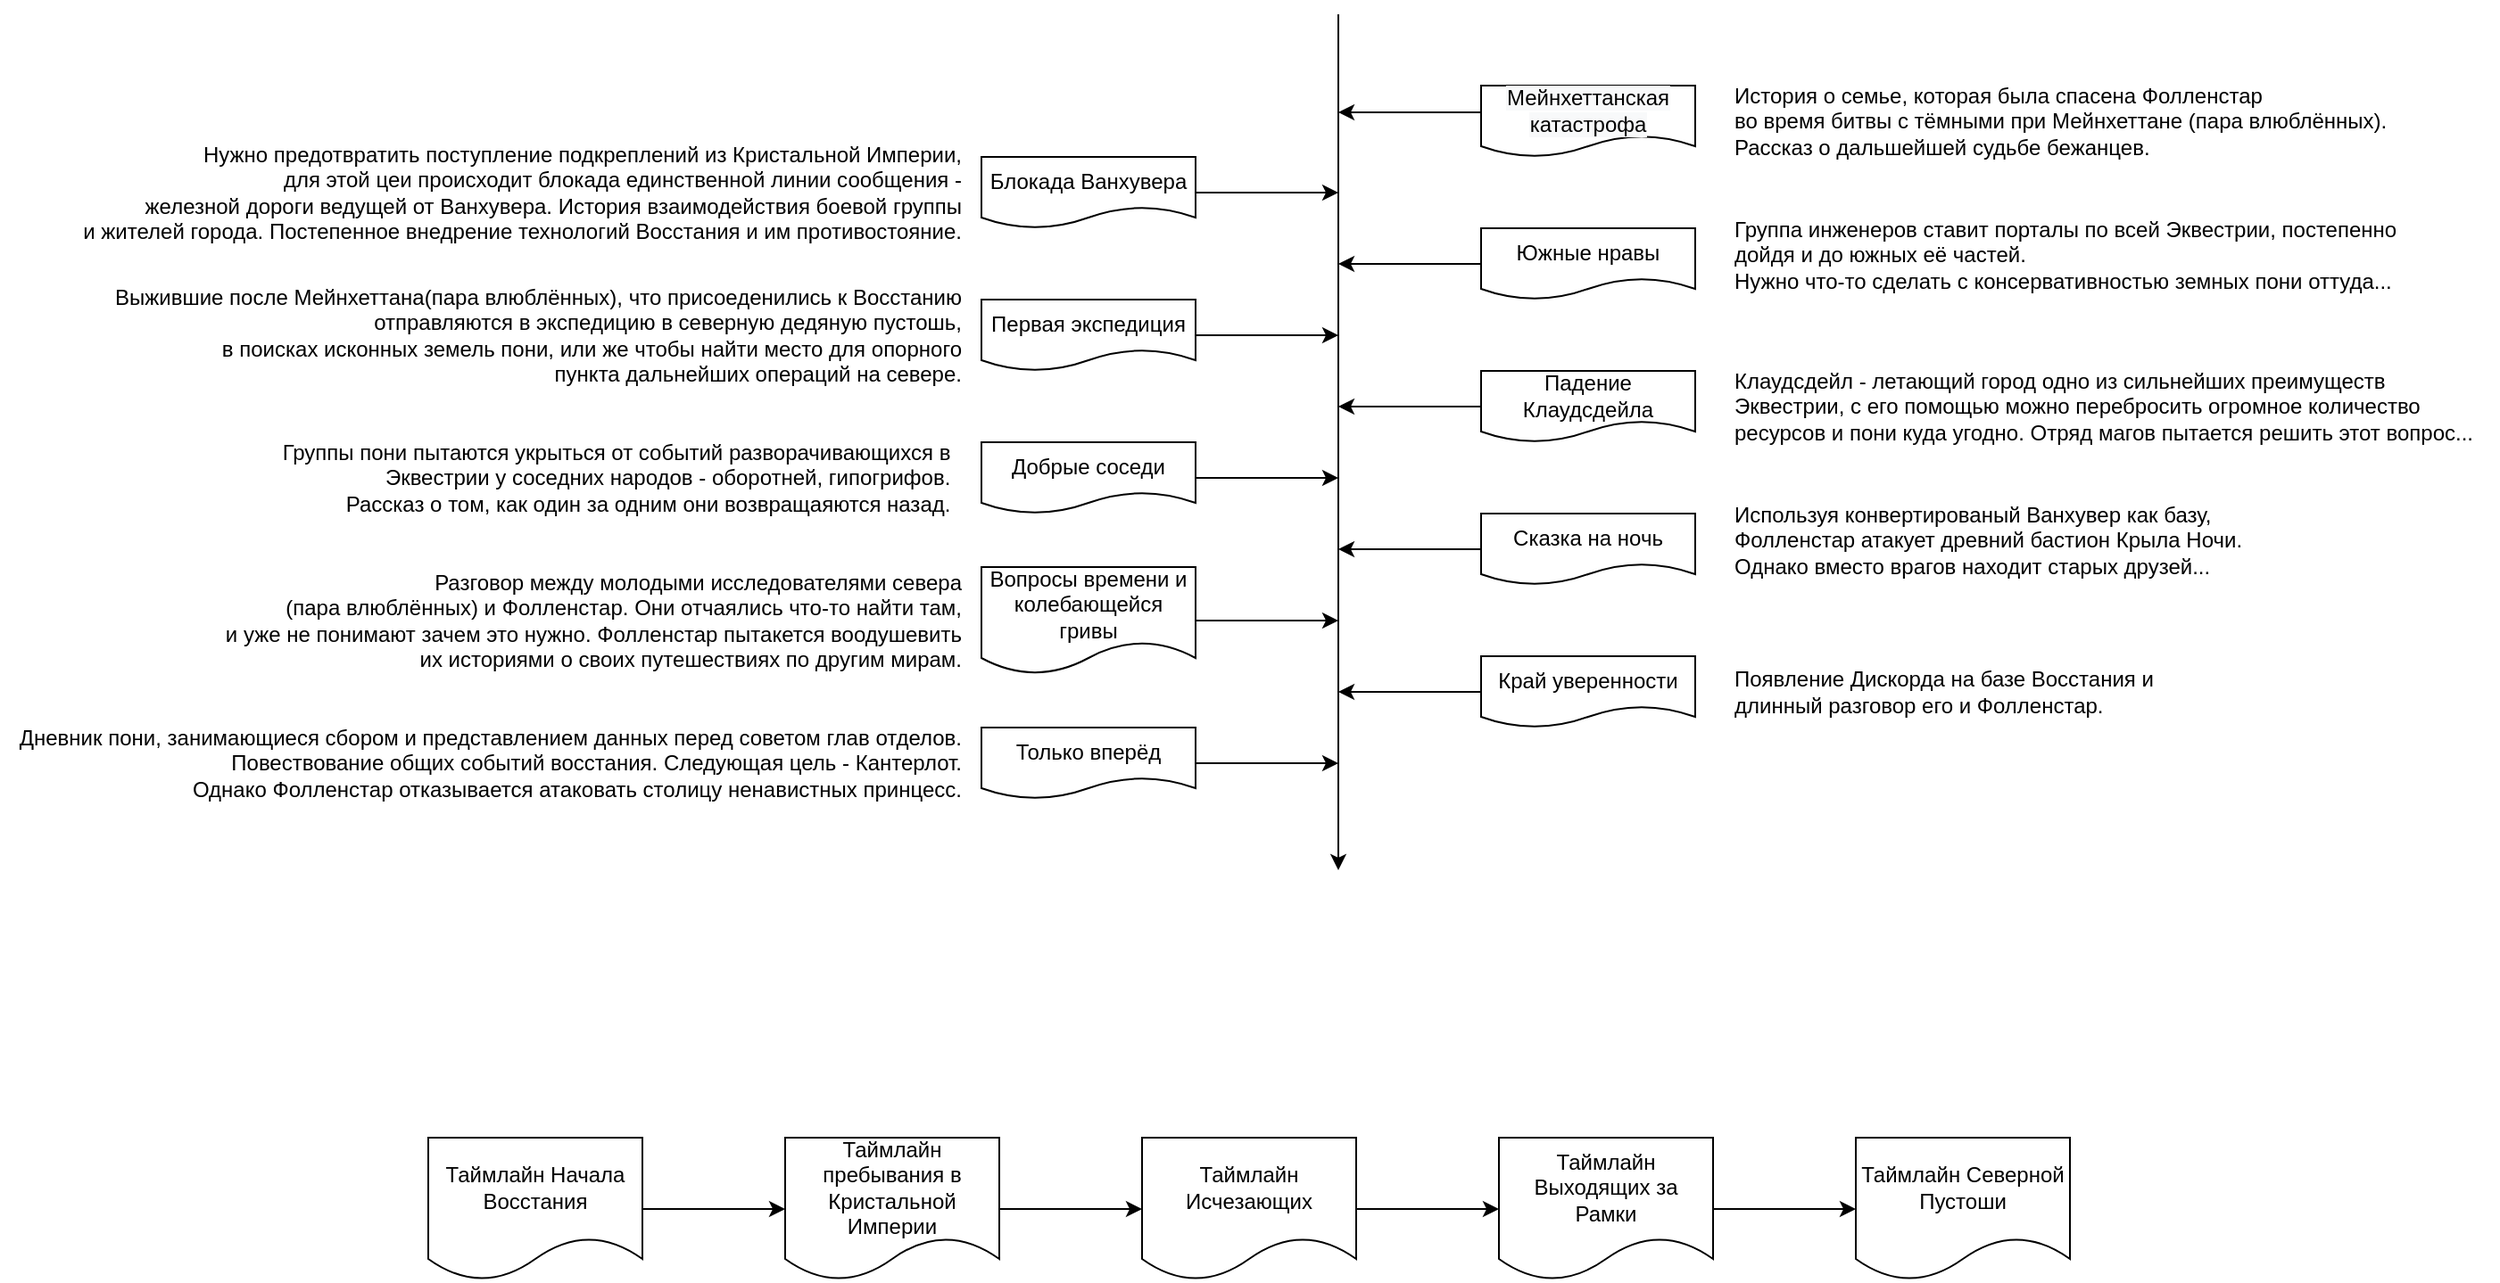 <mxfile version="15.4.0" type="device" pages="6"><diagram id="8woZkcSZcA1f9f-grUGI" name="Main"><mxGraphModel dx="1209" dy="743" grid="1" gridSize="10" guides="1" tooltips="1" connect="1" arrows="1" fold="1" page="1" pageScale="1" pageWidth="850" pageHeight="1100" math="0" shadow="0"><root><mxCell id="Im95bTfbK_P28VCI8PSP-0"/><mxCell id="Im95bTfbK_P28VCI8PSP-1" parent="Im95bTfbK_P28VCI8PSP-0"/><mxCell id="gp7RNvJHwrTGBJNMQs6d-0" style="edgeStyle=orthogonalEdgeStyle;rounded=0;orthogonalLoop=1;jettySize=auto;html=1;" parent="Im95bTfbK_P28VCI8PSP-1" edge="1"><mxGeometry relative="1" as="geometry"><mxPoint x="790" y="530" as="targetPoint"/><mxPoint x="790" y="50" as="sourcePoint"/></mxGeometry></mxCell><mxCell id="gp7RNvJHwrTGBJNMQs6d-1" style="edgeStyle=orthogonalEdgeStyle;rounded=0;orthogonalLoop=1;jettySize=auto;html=1;" parent="Im95bTfbK_P28VCI8PSP-1" edge="1"><mxGeometry relative="1" as="geometry"><mxPoint x="790" y="105" as="targetPoint"/><mxPoint x="870" y="105" as="sourcePoint"/></mxGeometry></mxCell><mxCell id="gp7RNvJHwrTGBJNMQs6d-2" style="edgeStyle=orthogonalEdgeStyle;rounded=0;orthogonalLoop=1;jettySize=auto;html=1;" parent="Im95bTfbK_P28VCI8PSP-1" source="gp7RNvJHwrTGBJNMQs6d-3" edge="1"><mxGeometry relative="1" as="geometry"><mxPoint x="790" y="150" as="targetPoint"/></mxGeometry></mxCell><mxCell id="gp7RNvJHwrTGBJNMQs6d-3" value="Блокада Ванхувера" style="shape=document;whiteSpace=wrap;html=1;boundedLbl=1;" parent="Im95bTfbK_P28VCI8PSP-1" vertex="1"><mxGeometry x="590" y="130" width="120" height="40" as="geometry"/></mxCell><mxCell id="gp7RNvJHwrTGBJNMQs6d-4" value="&#10;&#10;&lt;span style=&quot;color: rgb(0, 0, 0); font-family: helvetica; font-size: 12px; font-style: normal; font-weight: 400; letter-spacing: normal; text-align: center; text-indent: 0px; text-transform: none; word-spacing: 0px; background-color: rgb(248, 249, 250); display: inline; float: none;&quot;&gt;Мейнхеттанская&lt;/span&gt;&lt;br style=&quot;color: rgb(0, 0, 0); font-family: helvetica; font-size: 12px; font-style: normal; font-weight: 400; letter-spacing: normal; text-align: center; text-indent: 0px; text-transform: none; word-spacing: 0px; background-color: rgb(248, 249, 250);&quot;&gt;&lt;span style=&quot;color: rgb(0, 0, 0); font-family: helvetica; font-size: 12px; font-style: normal; font-weight: 400; letter-spacing: normal; text-align: center; text-indent: 0px; text-transform: none; word-spacing: 0px; background-color: rgb(248, 249, 250); display: inline; float: none;&quot;&gt;катастрофа&lt;/span&gt;&#10;&#10;" style="shape=document;whiteSpace=wrap;html=1;boundedLbl=1;" parent="Im95bTfbK_P28VCI8PSP-1" vertex="1"><mxGeometry x="870" y="90" width="120" height="40" as="geometry"/></mxCell><mxCell id="gp7RNvJHwrTGBJNMQs6d-5" style="edgeStyle=orthogonalEdgeStyle;rounded=0;orthogonalLoop=1;jettySize=auto;html=1;" parent="Im95bTfbK_P28VCI8PSP-1" source="gp7RNvJHwrTGBJNMQs6d-6" edge="1"><mxGeometry relative="1" as="geometry"><mxPoint x="790" y="190" as="targetPoint"/></mxGeometry></mxCell><mxCell id="gp7RNvJHwrTGBJNMQs6d-6" value="Южные нравы" style="shape=document;whiteSpace=wrap;html=1;boundedLbl=1;" parent="Im95bTfbK_P28VCI8PSP-1" vertex="1"><mxGeometry x="870" y="170" width="120" height="40" as="geometry"/></mxCell><mxCell id="gp7RNvJHwrTGBJNMQs6d-7" style="edgeStyle=orthogonalEdgeStyle;rounded=0;orthogonalLoop=1;jettySize=auto;html=1;" parent="Im95bTfbK_P28VCI8PSP-1" source="gp7RNvJHwrTGBJNMQs6d-8" edge="1"><mxGeometry relative="1" as="geometry"><mxPoint x="790" y="230" as="targetPoint"/></mxGeometry></mxCell><mxCell id="gp7RNvJHwrTGBJNMQs6d-8" value="Первая экспедиция" style="shape=document;whiteSpace=wrap;html=1;boundedLbl=1;" parent="Im95bTfbK_P28VCI8PSP-1" vertex="1"><mxGeometry x="590" y="210" width="120" height="40" as="geometry"/></mxCell><mxCell id="gp7RNvJHwrTGBJNMQs6d-9" style="edgeStyle=orthogonalEdgeStyle;rounded=0;orthogonalLoop=1;jettySize=auto;html=1;" parent="Im95bTfbK_P28VCI8PSP-1" source="gp7RNvJHwrTGBJNMQs6d-10" edge="1"><mxGeometry relative="1" as="geometry"><mxPoint x="790" y="270" as="targetPoint"/></mxGeometry></mxCell><mxCell id="gp7RNvJHwrTGBJNMQs6d-10" value="Падение Клаудсдейла" style="shape=document;whiteSpace=wrap;html=1;boundedLbl=1;" parent="Im95bTfbK_P28VCI8PSP-1" vertex="1"><mxGeometry x="870" y="250" width="120" height="40" as="geometry"/></mxCell><mxCell id="gp7RNvJHwrTGBJNMQs6d-11" style="edgeStyle=orthogonalEdgeStyle;rounded=0;orthogonalLoop=1;jettySize=auto;html=1;" parent="Im95bTfbK_P28VCI8PSP-1" source="gp7RNvJHwrTGBJNMQs6d-12" edge="1"><mxGeometry relative="1" as="geometry"><mxPoint x="790" y="310" as="targetPoint"/></mxGeometry></mxCell><mxCell id="gp7RNvJHwrTGBJNMQs6d-12" value="Добрые соседи" style="shape=document;whiteSpace=wrap;html=1;boundedLbl=1;" parent="Im95bTfbK_P28VCI8PSP-1" vertex="1"><mxGeometry x="590" y="290" width="120" height="40" as="geometry"/></mxCell><mxCell id="gp7RNvJHwrTGBJNMQs6d-13" value="" style="edgeStyle=orthogonalEdgeStyle;rounded=0;orthogonalLoop=1;jettySize=auto;html=1;" parent="Im95bTfbK_P28VCI8PSP-1" source="gp7RNvJHwrTGBJNMQs6d-14" edge="1"><mxGeometry relative="1" as="geometry"><mxPoint x="790" y="350" as="targetPoint"/></mxGeometry></mxCell><mxCell id="gp7RNvJHwrTGBJNMQs6d-14" value="Сказка на ночь" style="shape=document;whiteSpace=wrap;html=1;boundedLbl=1;" parent="Im95bTfbK_P28VCI8PSP-1" vertex="1"><mxGeometry x="870" y="330" width="120" height="40" as="geometry"/></mxCell><mxCell id="gp7RNvJHwrTGBJNMQs6d-15" style="edgeStyle=orthogonalEdgeStyle;rounded=0;orthogonalLoop=1;jettySize=auto;html=1;" parent="Im95bTfbK_P28VCI8PSP-1" source="gp7RNvJHwrTGBJNMQs6d-16" edge="1"><mxGeometry relative="1" as="geometry"><mxPoint x="790" y="390" as="targetPoint"/></mxGeometry></mxCell><mxCell id="gp7RNvJHwrTGBJNMQs6d-16" value="Вопросы времени и колебающейся гривы" style="shape=document;whiteSpace=wrap;html=1;boundedLbl=1;" parent="Im95bTfbK_P28VCI8PSP-1" vertex="1"><mxGeometry x="590" y="360" width="120" height="60" as="geometry"/></mxCell><mxCell id="gp7RNvJHwrTGBJNMQs6d-17" value="История о семье, которая была спасена Фолленстар &lt;br&gt;во время битвы с тёмными при Мейнхеттане (пара влюблённых). &lt;br&gt;Рассказ о дальшейшей судьбе бежанцев." style="text;html=1;align=left;verticalAlign=middle;resizable=0;points=[];autosize=1;strokeColor=none;fillColor=none;" parent="Im95bTfbK_P28VCI8PSP-1" vertex="1"><mxGeometry x="1010" y="85" width="380" height="50" as="geometry"/></mxCell><mxCell id="gp7RNvJHwrTGBJNMQs6d-18" value="Нужно предотвратить поступление подкреплений из Кристальной Империи, &lt;br&gt;для этой цеи происходит&amp;nbsp;блокада единственной линии сообщения - &lt;br&gt;железной дороги ведущей от Ванхувера.&amp;nbsp;История взаимодействия боевой группы&lt;br&gt;&amp;nbsp;и жителей города.&amp;nbsp;Постепенное внедрение технологий Восстания и им противостояние." style="text;html=1;align=right;verticalAlign=middle;resizable=0;points=[];autosize=1;strokeColor=none;fillColor=none;" parent="Im95bTfbK_P28VCI8PSP-1" vertex="1"><mxGeometry x="70" y="120" width="510" height="60" as="geometry"/></mxCell><mxCell id="gp7RNvJHwrTGBJNMQs6d-19" value="Группа инженеров ставит порталы по всей Эквестрии, постепенно &lt;br&gt;дойдя и до южных её частей.&lt;br&gt;Нужно что-то сделать с консервативностью земных пони оттуда..." style="text;html=1;align=left;verticalAlign=middle;resizable=0;points=[];autosize=1;strokeColor=none;fillColor=none;" parent="Im95bTfbK_P28VCI8PSP-1" vertex="1"><mxGeometry x="1010" y="160" width="390" height="50" as="geometry"/></mxCell><mxCell id="gp7RNvJHwrTGBJNMQs6d-20" value="Выжившие после Мейнхеттана(пара влюблённых), что присоеденились к Восстанию &lt;br&gt;отправляются в экспедицию в северную дедяную пустошь, &lt;br&gt;в поисках исконных земель пони, или же чтобы найти место для опорного&lt;br&gt;&amp;nbsp;пункта дальнейших операций на севере." style="text;html=1;align=right;verticalAlign=middle;resizable=0;points=[];autosize=1;strokeColor=none;fillColor=none;" parent="Im95bTfbK_P28VCI8PSP-1" vertex="1"><mxGeometry x="90" y="200" width="490" height="60" as="geometry"/></mxCell><mxCell id="gp7RNvJHwrTGBJNMQs6d-21" value="Клаудсдейл - летающий город одно из сильнейших преимуществ &lt;br&gt;Эквестрии, с его&amp;nbsp;помощью можно перебросить огромное количество &lt;br&gt;ресурсов и пони куда угодно.&amp;nbsp;Отряд магов пытается решить этот вопрос..." style="text;html=1;align=left;verticalAlign=middle;resizable=0;points=[];autosize=1;strokeColor=none;fillColor=none;" parent="Im95bTfbK_P28VCI8PSP-1" vertex="1"><mxGeometry x="1010" y="245" width="430" height="50" as="geometry"/></mxCell><mxCell id="gp7RNvJHwrTGBJNMQs6d-22" value="&lt;div style=&quot;text-align: right&quot;&gt;&lt;span&gt;Группы пони пытаются укрыться от событий разворачивающихся в&lt;/span&gt;&lt;/div&gt;&lt;div style=&quot;text-align: right&quot;&gt;&lt;span&gt;Эквестрии у соседних народов - оборотней, гипогрифов.&lt;/span&gt;&lt;/div&gt;&lt;div style=&quot;text-align: right&quot;&gt;&lt;span&gt;Рассказ о том, как один за одним они возвращаяются назад.&lt;/span&gt;&lt;/div&gt;" style="text;html=1;align=center;verticalAlign=middle;resizable=0;points=[];autosize=1;strokeColor=none;fillColor=none;" parent="Im95bTfbK_P28VCI8PSP-1" vertex="1"><mxGeometry x="190" y="285" width="390" height="50" as="geometry"/></mxCell><mxCell id="gp7RNvJHwrTGBJNMQs6d-23" value="Используя конвертированый Ванхувер как базу, &lt;br&gt;Фолленстар атакует древний бастион Крыла Ночи. &lt;br&gt;Однако вместо врагов находит старых друзей..." style="text;html=1;align=left;verticalAlign=middle;resizable=0;points=[];autosize=1;strokeColor=none;fillColor=none;" parent="Im95bTfbK_P28VCI8PSP-1" vertex="1"><mxGeometry x="1010" y="320" width="300" height="50" as="geometry"/></mxCell><mxCell id="gp7RNvJHwrTGBJNMQs6d-24" value="Разговор между молодыми исследователями севера &lt;br&gt;(пара влюблённых) и Фолленстар. Они отчаялись что-то найти там, &lt;br&gt;и уже не понимают зачем это нужно. Фолленстар пытакется воодушевить &lt;br&gt;их историями о своих путешествиях по другим мирам." style="text;html=1;align=right;verticalAlign=middle;resizable=0;points=[];autosize=1;strokeColor=none;fillColor=none;" parent="Im95bTfbK_P28VCI8PSP-1" vertex="1"><mxGeometry x="150" y="360" width="430" height="60" as="geometry"/></mxCell><mxCell id="gp7RNvJHwrTGBJNMQs6d-25" style="edgeStyle=orthogonalEdgeStyle;rounded=0;orthogonalLoop=1;jettySize=auto;html=1;" parent="Im95bTfbK_P28VCI8PSP-1" source="gp7RNvJHwrTGBJNMQs6d-26" edge="1"><mxGeometry relative="1" as="geometry"><mxPoint x="790" y="430" as="targetPoint"/></mxGeometry></mxCell><mxCell id="gp7RNvJHwrTGBJNMQs6d-26" value="Край уверенности" style="shape=document;whiteSpace=wrap;html=1;boundedLbl=1;" parent="Im95bTfbK_P28VCI8PSP-1" vertex="1"><mxGeometry x="870" y="410" width="120" height="40" as="geometry"/></mxCell><mxCell id="gp7RNvJHwrTGBJNMQs6d-27" value="Появление Дискорда на базе Восстания и &lt;br&gt;длинный разговор его и Фолленстар." style="text;html=1;align=left;verticalAlign=middle;resizable=0;points=[];autosize=1;strokeColor=none;fillColor=none;" parent="Im95bTfbK_P28VCI8PSP-1" vertex="1"><mxGeometry x="1010" y="415" width="250" height="30" as="geometry"/></mxCell><mxCell id="gp7RNvJHwrTGBJNMQs6d-28" style="edgeStyle=orthogonalEdgeStyle;rounded=0;orthogonalLoop=1;jettySize=auto;html=1;" parent="Im95bTfbK_P28VCI8PSP-1" source="gp7RNvJHwrTGBJNMQs6d-29" edge="1"><mxGeometry relative="1" as="geometry"><mxPoint x="790" y="470" as="targetPoint"/></mxGeometry></mxCell><mxCell id="gp7RNvJHwrTGBJNMQs6d-29" value="Только вперёд" style="shape=document;whiteSpace=wrap;html=1;boundedLbl=1;align=center;" parent="Im95bTfbK_P28VCI8PSP-1" vertex="1"><mxGeometry x="590" y="450" width="120" height="40" as="geometry"/></mxCell><mxCell id="gp7RNvJHwrTGBJNMQs6d-30" value="Дневник пони, занимающиеся сбором и представлением данных перед советом глав отделов. &lt;br&gt;Повествование общих событий восстания. Следующая цель - Кантерлот. &lt;br&gt;Однако Фолленстар отказывается атаковать столицу ненавистных принцесс." style="text;html=1;align=right;verticalAlign=middle;resizable=0;points=[];autosize=1;strokeColor=none;fillColor=none;" parent="Im95bTfbK_P28VCI8PSP-1" vertex="1"><mxGeometry x="40" y="445" width="540" height="50" as="geometry"/></mxCell><mxCell id="gp7RNvJHwrTGBJNMQs6d-33" value="" style="edgeStyle=orthogonalEdgeStyle;rounded=0;orthogonalLoop=1;jettySize=auto;html=1;" parent="Im95bTfbK_P28VCI8PSP-1" source="gp7RNvJHwrTGBJNMQs6d-31" target="gp7RNvJHwrTGBJNMQs6d-32" edge="1"><mxGeometry relative="1" as="geometry"/></mxCell><mxCell id="gp7RNvJHwrTGBJNMQs6d-31" value="Таймлайн Начала Восстания" style="shape=document;whiteSpace=wrap;html=1;boundedLbl=1;" parent="Im95bTfbK_P28VCI8PSP-1" vertex="1"><mxGeometry x="280" y="680" width="120" height="80" as="geometry"/></mxCell><mxCell id="sUOJm_iNskHnnYd1hox8-1" value="" style="edgeStyle=orthogonalEdgeStyle;rounded=0;orthogonalLoop=1;jettySize=auto;html=1;" parent="Im95bTfbK_P28VCI8PSP-1" source="gp7RNvJHwrTGBJNMQs6d-32" target="sUOJm_iNskHnnYd1hox8-0" edge="1"><mxGeometry relative="1" as="geometry"/></mxCell><mxCell id="gp7RNvJHwrTGBJNMQs6d-32" value="Таймлайн пребывания в Кристальной Империи" style="shape=document;whiteSpace=wrap;html=1;boundedLbl=1;" parent="Im95bTfbK_P28VCI8PSP-1" vertex="1"><mxGeometry x="480" y="680" width="120" height="80" as="geometry"/></mxCell><mxCell id="sUOJm_iNskHnnYd1hox8-3" value="" style="edgeStyle=orthogonalEdgeStyle;rounded=0;orthogonalLoop=1;jettySize=auto;html=1;" parent="Im95bTfbK_P28VCI8PSP-1" source="sUOJm_iNskHnnYd1hox8-0" target="sUOJm_iNskHnnYd1hox8-2" edge="1"><mxGeometry relative="1" as="geometry"/></mxCell><mxCell id="sUOJm_iNskHnnYd1hox8-0" value="Таймлайн Исчезающих" style="shape=document;whiteSpace=wrap;html=1;boundedLbl=1;" parent="Im95bTfbK_P28VCI8PSP-1" vertex="1"><mxGeometry x="680" y="680" width="120" height="80" as="geometry"/></mxCell><mxCell id="sUOJm_iNskHnnYd1hox8-5" value="" style="edgeStyle=orthogonalEdgeStyle;rounded=0;orthogonalLoop=1;jettySize=auto;html=1;" parent="Im95bTfbK_P28VCI8PSP-1" source="sUOJm_iNskHnnYd1hox8-2" target="sUOJm_iNskHnnYd1hox8-4" edge="1"><mxGeometry relative="1" as="geometry"/></mxCell><mxCell id="sUOJm_iNskHnnYd1hox8-2" value="Таймлайн Выходящих за Рамки" style="shape=document;whiteSpace=wrap;html=1;boundedLbl=1;" parent="Im95bTfbK_P28VCI8PSP-1" vertex="1"><mxGeometry x="880" y="680" width="120" height="80" as="geometry"/></mxCell><mxCell id="sUOJm_iNskHnnYd1hox8-4" value="Таймлайн Северной Пустоши" style="shape=document;whiteSpace=wrap;html=1;boundedLbl=1;" parent="Im95bTfbK_P28VCI8PSP-1" vertex="1"><mxGeometry x="1080" y="680" width="120" height="80" as="geometry"/></mxCell></root></mxGraphModel></diagram><diagram id="d3lEZr9QQNmpgRMSTdmS" name="Beginning"><mxGraphModel dx="4304" dy="2123" grid="1" gridSize="10" guides="1" tooltips="1" connect="1" arrows="1" fold="1" page="1" pageScale="1" pageWidth="850" pageHeight="1100" math="0" shadow="0"><root><mxCell id="0"/><mxCell id="1" parent="0"/><mxCell id="IlJnqeJ_TRcmEpsXsq_--1" value="&lt;font style=&quot;font-size: 16px&quot;&gt;Beginning Timeline&lt;/font&gt;" style="text;html=1;align=center;verticalAlign=middle;resizable=0;points=[];autosize=1;strokeColor=none;fillColor=none;" parent="1" vertex="1"><mxGeometry x="200" y="40" width="150" height="20" as="geometry"/></mxCell><mxCell id="IlJnqeJ_TRcmEpsXsq_--33" value="" style="edgeStyle=orthogonalEdgeStyle;rounded=0;orthogonalLoop=1;jettySize=auto;html=1;" parent="1" source="IlJnqeJ_TRcmEpsXsq_--34" target="IlJnqeJ_TRcmEpsXsq_--36" edge="1"><mxGeometry relative="1" as="geometry"/></mxCell><mxCell id="IlJnqeJ_TRcmEpsXsq_--34" value="Безумие, что начало внезапно творится по всей Эквестрии оставляло Твайлайт в недоумевающем ступоре. После того, что случилось в Мейнхеттане чудо просто, что так много пони уцелели. Она с друзьями и другие принцессы прибыли на место как только пришли новости об этом, но они ничего не смогли сделать с уничтоженой землёй, оставалось только надеястся что она исцелится со временем. От части беженцев, отправившейся в Понивиль, она узнала о слухах про некие тени и звезду, спасшую их. Очевидно, что всё это было чьих то копыт дело. Так же этот непонятный культ. Искорка узнала о странных пони в металлических одеждах, что внезапно появились в ключевых регионах Эквестрии, при этом никак не взаимодействуя с местным населением. Они просто делали что-то, после чего исчезали. Послание которое она расшифровала из кристалла на Старлайт, а та не помнит откуда у неё он взялся.&amp;nbsp;&amp;nbsp;" style="rounded=1;whiteSpace=wrap;html=1;align=center;" parent="1" vertex="1"><mxGeometry x="385" y="80" width="340" height="250" as="geometry"/></mxCell><mxCell id="IlJnqeJ_TRcmEpsXsq_--35" value="" style="edgeStyle=orthogonalEdgeStyle;rounded=0;orthogonalLoop=1;jettySize=auto;html=1;" parent="1" source="IlJnqeJ_TRcmEpsXsq_--36" target="IlJnqeJ_TRcmEpsXsq_--38" edge="1"><mxGeometry relative="1" as="geometry"/></mxCell><mxCell id="IlJnqeJ_TRcmEpsXsq_--36" value="Принцесса Селестия подняла боевую тревогу, собирает королевскую гваридию и начались тренеровки обычных пони... Не к добру это. Она считает что надо всей Эквестрией нависло что-то страшное, и что вскоре пони придётся защищаться от какого-то неизвестного противника. Принцесса Каденс ответила тем же, а Луна куда то пропала, и всё что Селестия сказала ей, это что она пытается найти этих мистических пони. Дискорд куда-то пропал, Флаттершай сказала, что он отправился в &quot;хаотическое путешествие&quot; и верётся не скоро..." style="whiteSpace=wrap;html=1;rounded=1;" parent="1" vertex="1"><mxGeometry x="815" y="107.5" width="260" height="195" as="geometry"/></mxCell><mxCell id="IlJnqeJ_TRcmEpsXsq_--37" value="" style="edgeStyle=orthogonalEdgeStyle;rounded=0;orthogonalLoop=1;jettySize=auto;html=1;" parent="1" source="IlJnqeJ_TRcmEpsXsq_--38" target="IlJnqeJ_TRcmEpsXsq_--40" edge="1"><mxGeometry relative="1" as="geometry"/></mxCell><mxCell id="IlJnqeJ_TRcmEpsXsq_--38" value="Собирая различные сведенья Твайлайт смогла понять только то, что эти пони, кем бы они не были, не собираются их атаковать. Их уже замечали везде, то есть у них есть способ быстро перемещаться в самые отдалённые уголки Эквестрии. Если бы они хотели на нас напасть, они бы давно это сделали просто появившись у меня перед входом..." style="whiteSpace=wrap;html=1;rounded=1;" parent="1" vertex="1"><mxGeometry x="1165" y="142.5" width="250" height="125" as="geometry"/></mxCell><mxCell id="IlJnqeJ_TRcmEpsXsq_--39" value="" style="edgeStyle=orthogonalEdgeStyle;rounded=0;orthogonalLoop=1;jettySize=auto;html=1;" parent="1" source="IlJnqeJ_TRcmEpsXsq_--40" target="IlJnqeJ_TRcmEpsXsq_--42" edge="1"><mxGeometry relative="1" as="geometry"/></mxCell><mxCell id="IlJnqeJ_TRcmEpsXsq_--40" value="На пороге у замка замка Твайлайт появилась истощённый единорог. Она сказала, что еле добралась сюда множественными телепортациями, потому так истощила себя. Молодой единорог назвалась Мунлайт Шадоу и поведала историю о том, как в Ванхувер, её родной город, из которого она бежала, появились пони в сверкающих доспехах. Они перекрыли железнодорожное и прочее сообщение с Кристальной империей, хотя не проявляли никакой агрессии к самим жителям города. Дальше она рассказала о старнных вещах, которые говорили эти пони, о новом порядке, о тирании принцесс и тп. Пони в броне были очень добрыми и щедрыми, даже поделились некоторыми из своих &quot;технологий&quot; как они их назвали. Искорку напрягло упоминание этого слова, его использовали в мире людей. Со слов Мунлайт, технологии улучшили жизнь в Ванхувере и большая часть житлей её города всерьёз решила встать на сторону пони в броне. Кстати, они назвали себя Упавшими Звёздами в честь своей идейной предводительнецы Фолленстар. Видя все эти движения Мунлайт решила, что принцессы должны узнать об этом. Эти &quot;Упавшие Звёзды&quot; выступают против старого порядка и застоя. Они хотят изменений и главным противником этого считают принцесс, которые поддерживали застой на протяжении тысяч лун.&amp;nbsp;" style="whiteSpace=wrap;html=1;rounded=1;" parent="1" vertex="1"><mxGeometry x="1090" y="320" width="400" height="310" as="geometry"/></mxCell><mxCell id="IlJnqeJ_TRcmEpsXsq_--41" value="" style="edgeStyle=orthogonalEdgeStyle;rounded=0;orthogonalLoop=1;jettySize=auto;html=1;" parent="1" source="IlJnqeJ_TRcmEpsXsq_--42" target="IlJnqeJ_TRcmEpsXsq_--44" edge="1"><mxGeometry relative="1" as="geometry"/></mxCell><mxCell id="IlJnqeJ_TRcmEpsXsq_--42" value="Селестия, услышав рассказ Мунлайт, переданый Искоркой пришла в ужас. Из этого она заключила, что эта Фолленстар хочет посеять смуту среди пони, чтобы потом легко захватить власть в свои копыта. А эти технологии, о которых говорила Мунлайт, скорее всего тёмная магия. Она боялась того, что перед ними была угроза появления нового Сомбры, который в этот раз решил не напрямую контролировать своих рабов, а убеждением склонить служить себе. Этого нельзя было допустить как и нельзя было допустить чтобы жителям Ванхувера дальше продолжали вещать эти лживые речи и сеяли раздор. Она направила Твайлайт, как принцессу дружбы, которая должна быть способна вновь померить пони и привести к согласию. Искорка же в свою очередь, не отказала Мунлайт в возвращении с ней домой. Так началось их совместное путешествие. Для того, чтобы быстро добраться до пункта назначения принцесса передала один из воздушных кораблей, оставшихся со времён нападения короля Шторама." style="whiteSpace=wrap;html=1;rounded=1;" parent="1" vertex="1"><mxGeometry x="575" y="373.75" width="440" height="202.5" as="geometry"/></mxCell><mxCell id="IlJnqeJ_TRcmEpsXsq_--43" value="" style="edgeStyle=orthogonalEdgeStyle;rounded=0;orthogonalLoop=1;jettySize=auto;html=1;" parent="1" source="IlJnqeJ_TRcmEpsXsq_--44" target="IlJnqeJ_TRcmEpsXsq_--46" edge="1"><mxGeometry relative="1" as="geometry"/></mxCell><mxCell id="IlJnqeJ_TRcmEpsXsq_--44" value="Мунлайт оказалась достаточно знакома с механизмами, чтобы разобраться в управлении кораблём. Вместе они перелетели в Ванхувер, находящийся на западе, на берегу океана Луны.&amp;nbsp;" style="whiteSpace=wrap;html=1;rounded=1;" parent="1" vertex="1"><mxGeometry x="265" y="430" width="240" height="90" as="geometry"/></mxCell><mxCell id="IlJnqeJ_TRcmEpsXsq_--45" value="" style="edgeStyle=orthogonalEdgeStyle;rounded=0;orthogonalLoop=1;jettySize=auto;html=1;" parent="1" source="IlJnqeJ_TRcmEpsXsq_--46" target="IlJnqeJ_TRcmEpsXsq_--48" edge="1"><mxGeometry relative="1" as="geometry"/></mxCell><mxCell id="IlJnqeJ_TRcmEpsXsq_--46" value="По прибытии на место, Мунлайт посадила корабль за чертой города, и все отправились внутрь. Однако даже войти в город им не дали, их встретила группа пони, которые назвались представителями населения Ванхувера. Они запретили Искорке и её сообшникам заходить на их территорию. На пони были странного вида шлемы, которые ещё и усиливали их голос, поскольку остановили они Твайлайт на приличном расстоянии. Мунлайт сделала замечание, что похоже с помощью этих приборов контролируют их сознание. После того как Твайлайт попыталась как-то вступить в диалог с представителями, они резко её прервали. Вина принцессы Твайлайт во всём происходящем наименьшая поскольку она самая молодая среди них, но тем не мение они не хотят у себя в городе видеть одно из воплощений зла, хоть и меньшее. Искорка была шокирована от этих слов и её друзья попытались её поддержать. Говорившие пони же развернулись и ушли, а за их спиной произошёл всплес будто появился некий непреодолимый барьер между ними и компанией принцессы.&amp;nbsp; Радуга со словами &quot;Вы куда собрались&quot; попыталась их догнать, но больно ударилась в магический щит, который оказался не просто иллюзией. Разочарованными им пришлось вернуться на корабль." style="whiteSpace=wrap;html=1;rounded=1;" parent="1" vertex="1"><mxGeometry x="-25" y="615" width="460" height="245" as="geometry"/></mxCell><mxCell id="IlJnqeJ_TRcmEpsXsq_--47" value="" style="edgeStyle=orthogonalEdgeStyle;rounded=0;orthogonalLoop=1;jettySize=auto;html=1;" parent="1" source="IlJnqeJ_TRcmEpsXsq_--48" target="IlJnqeJ_TRcmEpsXsq_--50" edge="1"><mxGeometry relative="1" as="geometry"/></mxCell><mxCell id="IlJnqeJ_TRcmEpsXsq_--48" value="Твайлайт плохо переносила своё потрясение от того что её назвали &quot;воплощением зла&quot;. Потому на борту все пытались её воодушевить, но даже представление Пинки не помогло. Внезапно Мунлайт сказала, что она выросла здесь, потому она знает древнюю сеть пещер, построенной неизвестно кем под городом. Она может воспользоваться одним из входов туда, чтобы попасть внутрь. Ей там никто не удивится, но вот знаменитым элементам гармонии там лучше не появляться. Она сходит и посмотрит обстановку в городе. С ней вызвалась пойти Аплджек и Радуга. Рарити, используя ткани на борту принялась шить им камуфляж - плащи. Спустя несколько часов все трое отправились в путь." style="whiteSpace=wrap;html=1;rounded=1;" parent="1" vertex="1"><mxGeometry x="-405" y="633.13" width="320" height="208.75" as="geometry"/></mxCell><mxCell id="IlJnqeJ_TRcmEpsXsq_--49" value="" style="edgeStyle=orthogonalEdgeStyle;rounded=0;orthogonalLoop=1;jettySize=auto;html=1;" parent="1" source="IlJnqeJ_TRcmEpsXsq_--50" target="IlJnqeJ_TRcmEpsXsq_--52" edge="1"><mxGeometry relative="1" as="geometry"/></mxCell><mxCell id="IlJnqeJ_TRcmEpsXsq_--50" value="Катакомбы оказались больше прохожи на залы древнего замка. Хоть и почти полностью разрушенные, всё ещё можно было разглядеть очертания колонн и статуй. Это очень удивило Аплджек и Радугу. Вышли они из дыры рядом со знаменитым Ванхуверскским колодцем. К счастью никого рядом не было, и они быстро смогли пройти к стенам домов, где уже не было странно увидеть группу пони. Продвигаясь по говороду они обнаружили, что чатсть домов пустовали, хотя совсем безпони этот город не был. Самым оживлённым оказался центр, там даже была небольшая толпа, по которой герои стали пробираться. Пони в толпе были странно одеты, некоторые носили эти шлемы, которые были на представителях, у некоторых к копытам были закреплены светящиеся панели, другие были одеты в полностью закрывающее тело сверкающую броню. Мунлайт шепнула, что в таких были изначальные пришельцы, которых она почему то нигде не видела. Вскоре они увидели, что передние ряды стоят перед процессией, которая тащила странного вида арку на платформе. Арка не была полой, по середине была гладкая кристаллическая поверхность. Аплджек шепнула, что она странно похожа на портал, стоящий в замке у Твайлайт. Дальше они двинулись с толпой, параллельно слушая окружающийх. Процессия скрылась внутри какого-то большого здания и все трое собрались в углу площади когда толпа начала расходится." style="whiteSpace=wrap;html=1;rounded=1;" parent="1" vertex="1"><mxGeometry x="-440" y="960" width="390" height="343.74" as="geometry"/></mxCell><mxCell id="IlJnqeJ_TRcmEpsXsq_--51" value="" style="edgeStyle=orthogonalEdgeStyle;rounded=0;orthogonalLoop=1;jettySize=auto;html=1;" parent="1" source="IlJnqeJ_TRcmEpsXsq_--52" target="IlJnqeJ_TRcmEpsXsq_--54" edge="1"><mxGeometry relative="1" as="geometry"><Array as="points"><mxPoint x="445" y="1199"/><mxPoint x="445" y="1199"/></Array></mxGeometry></mxCell><mxCell id="IlJnqeJ_TRcmEpsXsq_--52" value="Радуга, подслушивая, смогла узнать почему некоторые дома опустели. Недавно все те, кто был против интеграции покинули город. Раньше Звёзды держали город закрытым, но сейчас они ушли, и все несогласные собрали свои вещи и ушли от всего этого подальше. Теперь в городе остались только сторонники Фолленстар. Аплджек дополнила, что город с приходом чужаков обзовёлся какой то &quot;информационной сетью&quot;, и все эти устройства, что они видели на пони подключены к ней. Так же в городе находилось какое то количество &quot;экзоброни&quot;, это те доспехи в которых приходили Звёзды, и сейчас ходили некоторые пони. Эта штука давала многократно увеличеную силу, защиту и имела кучу других применений. Мунлайт закончила своим рассказом, что она смогла проникнуть внутрь вокзала, здание куда внесли портал. Это должено было быть городской точкой доступа в какую то общую сеть порталов, поскольку рабочие говорили что-то о том, что они наконец смогут попутешествовать используя эти ворота. Так же она увидела одно из применений экзоброни. Рабочие использовали какие то проекторы расположеные у них на спине для того чтобы двигать и вообще проводить работы с порталом. Всё это были очень ценные знания, потому они решили больше не рисковать здесь и направится назад.&amp;nbsp;" style="whiteSpace=wrap;html=1;rounded=1;" parent="1" vertex="1"><mxGeometry x="50" y="972.8" width="370" height="318.13" as="geometry"/></mxCell><mxCell id="IlJnqeJ_TRcmEpsXsq_--53" value="" style="edgeStyle=orthogonalEdgeStyle;rounded=0;orthogonalLoop=1;jettySize=auto;html=1;" parent="1" source="IlJnqeJ_TRcmEpsXsq_--54" target="IlJnqeJ_TRcmEpsXsq_--56" edge="1"><mxGeometry relative="1" as="geometry"/></mxCell><mxCell id="IlJnqeJ_TRcmEpsXsq_--54" value="Твайлайт уже чувствовала себя лучше когда они вернулись, и была очень заинтересована тем, что они узнали. Искорка сказала, что они ничего не могут сделать для этих пони, и им лучше вернуться в Кантерлот и рассказать эти новости принцессе Селестии. Остальные не возражали." style="whiteSpace=wrap;html=1;rounded=1;" parent="1" vertex="1"><mxGeometry x="670" y="1140" width="250" height="118.12" as="geometry"/></mxCell><mxCell id="IlJnqeJ_TRcmEpsXsq_--55" value="" style="edgeStyle=orthogonalEdgeStyle;rounded=0;orthogonalLoop=1;jettySize=auto;html=1;" parent="1" source="IlJnqeJ_TRcmEpsXsq_--56" target="IlJnqeJ_TRcmEpsXsq_--58" edge="1"><mxGeometry relative="1" as="geometry"><Array as="points"><mxPoint x="1145" y="840"/><mxPoint x="1145" y="840"/></Array></mxGeometry></mxCell><mxCell id="IlJnqeJ_TRcmEpsXsq_--56" value="Селестия уже знала большую часть того, что они ей рассказали, но часть про сеть порталов её очень заинтересовала. В этот раз принцесса Луна присутствовала и сообщила друзьям, что она не может никого найти ни в мире снов, не в реальности выследить. Она говорит, будто кто-то скрывает от неё это каждый раз когда она почти находит свою цель. Выслушав всех, Селестия заключила, что их враг имеет превосходящие вооружение, мобильность и каким то образом скрываются от них в разных планах реальности. При этом враг поставил перед собой цель не достичь власти или же свергнуть принцесс, он хочет уничтожить само общество пони, чтобы построить на его месте более &quot;прогрессивное&quot;. Так же ими управляет какая-то неизвестная фигура, которая похоже имеет связи с другими мирами. &quot;Как с этим справится?&quot; Спросила Селестия как бы в пустоту. Все собравшиеся молчали. Луна сказала, что необходимо выследить главу этих искажённых пони,&quot;Но каждый раз как я к ней приближалась она будто знала зарание и ускользала.&quot; Мунлайт сказала, &quot;Пони из моего города называли этого предводителя именем Фолленстар&quot;. &quot;Да я тоже слышала это имя от моих агентов&quot; ответила Селестия. &quot;А ещё эти пони назвали принцесс воплощением зла, что мы - это причина по которой Эквестрия находится в таком плачевном положении...&quot; Луна фыркнула, &quot;Ещё одно доказательство безумия наших оппонентов. Это объективно неправильно, потому что наши подданые счастливы, а мы, принцессы, денно и ночно им помагаем. Не давай бреду затуманить твой разум Твайлайт, твёрдо верь в свою правоту, иначе мы уже проиграли.&quot; &quot;В том то и проблема, они не звучали безумно или фанатично, они были уверены...&quot; &quot;Дорогая Твайлайт, не переживай, всему нейдётся объяснение.&quot; Сказала Мунлайт, ложа ей копыто на плечо. &quot;Луна и Тайлайт, Каденс сейчас не может к нам присоедениться, потому что что-то произошло с северными ветрами. Ей приходится помагать сердцу своей магией вновь, чтобы Империя не превратилась в ещё одну ледяную пустошь. Решение этой проблемы, какое бы оно ни было, остаётся за нами. Я не знаю ответов на вопросы стоящие перед нами, но я знаю, что нам нужно готовится к худшему. Под угрозой стоит само понятие &quot;быть пони&quot;, и мы должны защитить его всеми силами что у нас есть. Это может означать войну.&quot;" style="whiteSpace=wrap;html=1;rounded=1;" parent="1" vertex="1"><mxGeometry x="535" y="615" width="520" height="450" as="geometry"/></mxCell><mxCell id="IlJnqeJ_TRcmEpsXsq_--57" value="" style="edgeStyle=orthogonalEdgeStyle;rounded=0;orthogonalLoop=1;jettySize=auto;html=1;" parent="1" source="IlJnqeJ_TRcmEpsXsq_--58" target="IlJnqeJ_TRcmEpsXsq_--60" edge="1"><mxGeometry relative="1" as="geometry"><Array as="points"><mxPoint x="1365" y="1110"/><mxPoint x="1365" y="1110"/></Array></mxGeometry></mxCell><mxCell id="IlJnqeJ_TRcmEpsXsq_--58" value="Последнее заключение Селестии порясло всех собравшихся, поскольку полномасштабной войны в Эквестрии не было со времён последних тёмных магов, из которых был король Сомбра. Эквестрия не готова к этому. Конфликт такого масштаба тал чем то не слыханным. И тем не менее, они были почти на пороге его. &quot;Ты предлагаешь напасть на них?!&quot; &quot;Если ничего другого не останется, у нас не будет выбора. Твайлайт пойми, это даже хуче чем Сомбра, потому что он просто контролировал своих рабов, рабы же Фолленстар добровольные.&quot; Аплджек вставила &quot;Извините принцессы, но я бы честно не назвала их рабами. По рассказам они вполне обладают свободной волей и даже добры с теми с кем сталкиваются. В конце концов они хоть и превратили Ванхувер в.. это, но они и поделились этой свой техникой. Мне по большей части казалось, что это пони слишком сильно воспринимают их слова, что и вызвало такую реакцию как и у бедной Твай.&quot; &quot;Честность, ты даже сама это говоришь, а отказываешься видеть. Они исказили умы всех этих пони. Все кто остался в том городе больше не те, кем должны были быть. Они забирают у моих подданых сам смысл, их жизнь. И это распространяется со скоростью чумы. Мне больно даже думать об этом.&quot; &quot;И всё же они это делают по своей воле&quot; рискнула Мунлайт. Луна, &quot;Это всё похоже поколебало все наши устои. Я предлагаю закончить пока с обсуждениями и продолжить позже.&quot; &quot;Нет, сестра. Это не может подождать пока мы &quot;придём в себя&quot;. Нам нужно найти способ как то убедить их в неправильности, или же нам ничего не останется кроме как воевать.&quot; Твайлайт, &quot;Принцесса селестия, позволь Дружбе попробовать найти способ, я уверена мы его найдём.&quot; &quot;Хорошо, но помни, мы не можем ждать вечно, чем дольше мы бездействуем тем более необратимы будут последствия. Эта Фолленстар играет с силами, о которых не имеет не малейшего пониятия.&quot; &quot;Твайлайт не забывай Мейнхеттан, они уже нанесли удар по нам.&quot; &quot;А до того как ты найдёшь это решение, я вынуждена закрыть все города и усилить гарнизоны. Мы должны быть готовы.&quot;" style="whiteSpace=wrap;html=1;rounded=1;" parent="1" vertex="1"><mxGeometry x="1131.25" y="700" width="463.75" height="400" as="geometry"/></mxCell><mxCell id="IlJnqeJ_TRcmEpsXsq_--59" value="" style="edgeStyle=orthogonalEdgeStyle;rounded=0;orthogonalLoop=1;jettySize=auto;html=1;" parent="1" source="IlJnqeJ_TRcmEpsXsq_--60" target="IlJnqeJ_TRcmEpsXsq_--62" edge="1"><mxGeometry relative="1" as="geometry"><Array as="points"><mxPoint x="925" y="1434"/><mxPoint x="925" y="1434"/></Array></mxGeometry></mxCell><mxCell id="IlJnqeJ_TRcmEpsXsq_--60" value="Оставшийся день группа героев потратила на попытки выдумать, что можно предпринять, однако ничего так и не пришло никому в голову. Радуга высказала идею, что им стоит вернуться в Понивиль, потому что может быть эти Звёзды там появятся. Флатершай ответила ей, что Эквестрия наш дом, и они могут оказаться нужны в других местах. Дальше начался спор уже между героями. Их прервала Мунлайт, сказав что они ведут себя как маленькие жеребята, споря что важнее. У неё теперь вообще нет дома, так может они на секнду отвлекутся и скажут, что ей делать теперь. Твайлайт сказала, что они будут рады если она дальше станет их сопровождать, в конце концов пока её идеи были полезны. Мунлайт приняла её предложение и сказала, что тогда следует подумать не о том, как противостоять Звёздам, а о том, что они предпримут следующим. Какие есть ещё важные места в Эквестрии? Друзья стали перечислять, Аплджек все города где были ветки самьи, Рарити все места где были её бутики и тд. &quot;Нет вы не поняли, что стратегически важно для всей Эквестрии. Звёзды взяли Ванхувер очевидно чтобы перерезать наше сообщение с Кристальной империей. Теперь никак силы оттуда не попадут сюда пока они держат этот город.&quot; Подумав, Аплджек сказала, ну тогда очевидно Понивиль, а точнее Замок Твайлайт, изза его связи с Древом гармонии.&quot; &quot;Да, я сразу говорило что нам нужно туда!&quot; выкрикнула радуга. &quot;Ещё очевидно Клаудсдейл, этот город отвечает за погоду в эквестрии.&quot; &quot;Ещё это движущийся город, он позволит перевезти очень много чего из места на место...&quot; &quot;Ну и Кантерлот, потому что там принцессы.&quot; &quot;Ещё может Аплуза, это наше единственное железнодорожное сообщение с югом, но на юге ничего нет, так что не знаю настолько ли это важно.&quot; С довольным видом Мунлайт закончила &quot;Вот теперь вы правильно думаете, у вас есть несколько целей которые стопроцентно не избегут внимания Звёзд. Я бы лично поставила на Клаудсдейл. Замок не работает без вашего присутствия, а на Кантерлот они не осмелятся напасть, пока там королевские сёстры.&quot; Рарити, &quot;Прошу прощения, дорогая, но откуда ты знаешь что замок не работает без нашего присутствия?&quot; &quot;Оу, это разве не знаменитая информация, мне так рассказывали, что &quot;когда элементы гармонии вместе внутри стен замка, вся земля наполняется радостью и дружбой&quot;, это подразумевает то, что ваше присутствие необходимо.&quot; &quot;Разве о нас так говорят? Никогда не слышала.&quot; &quot;Ну, ты же не можешь знать всё о чём думают пони, принцесса. Иначе бы мы не были в таком положении сейчас.&quot; &quot;Что ты имеешь ввиду?&quot; &quot;Ну ты бы знала, о чём думала Фолленстар и остановила её, верно?&quot; &quot;Возможно...&quot;" style="whiteSpace=wrap;html=1;rounded=1;" parent="1" vertex="1"><mxGeometry x="1055" y="1233.74" width="592.5" height="400" as="geometry"/></mxCell><mxCell id="IlJnqeJ_TRcmEpsXsq_--61" value="" style="edgeStyle=orthogonalEdgeStyle;rounded=0;orthogonalLoop=1;jettySize=auto;html=1;" parent="1" source="IlJnqeJ_TRcmEpsXsq_--62" target="IlJnqeJ_TRcmEpsXsq_--64" edge="1"><mxGeometry relative="1" as="geometry"/></mxCell><mxCell id="IlJnqeJ_TRcmEpsXsq_--62" value="Приняв решение, друзья отправились на коробле в летучий город пегасов, который сейчас висел над Ниагара Фолс. Там их радушно встретили, хоть и удивились увидев их способ транспорта. Ещё больше глав города привело в заблуждение подозрения о том, что они станут следующей целью Восстания. Здесь пока слышали только слухи о том, что творится внизу. А за время путешествия друзей ещё несколько городов перестали впускать в себя посторонних. Остальные же были насильно закрыты войсками Сестёр. Здесь, в Клаудсдейле это казалось таким далёким. Пока они там находились, друзьям выделили специальный дом расчитанный на нахождение в нём не пегасов, чтобы не заставлять Твайлайт постоянно поддерживать заклинание, позволяющее остальным ходить по облакам. Пришли вести от Старлайт, что осталась в Понивиле защищать и Замок и Школу. Она написала, что у них всё спокойно, и Твайлайт стоит сконцентрироваться на своей задаче, а не переживать на счёт дома." style="whiteSpace=wrap;html=1;rounded=1;" parent="1" vertex="1"><mxGeometry x="505" y="1303.74" width="370" height="260" as="geometry"/></mxCell><mxCell id="IlJnqeJ_TRcmEpsXsq_--63" value="" style="edgeStyle=orthogonalEdgeStyle;rounded=0;orthogonalLoop=1;jettySize=auto;html=1;" parent="1" source="IlJnqeJ_TRcmEpsXsq_--64" target="IlJnqeJ_TRcmEpsXsq_--66" edge="1"><mxGeometry relative="1" as="geometry"><Array as="points"><mxPoint x="85" y="1434"/><mxPoint x="85" y="1434"/></Array></mxGeometry></mxCell><mxCell id="IlJnqeJ_TRcmEpsXsq_--64" value="После прибытия, они разделились на группы и принялись искать возможные признак и присутстивия Звёзд. Твайлайт и Радуга осматривали периметр вокруг города и землю внизу, Вторая визуально, Первая магически. Аплджек и Флатершай принялись опрашивать местных пегасов на предмет каких то странностей или появления в городе незнакомцев. Пинки, Рарити и Мунлайт отправились на фабрику погоды, проверить всё ли там работает как надо. Однако прошло несколько дней и они так ничего и не нашли. Все уже начинали думать, что они приняли неправильное решение, но одним вечером Твайлайт зафиксировала чьёто неестественно сильное магическое присутствие. Мунлайт тоже это почувствовала." style="whiteSpace=wrap;html=1;rounded=1;" parent="1" vertex="1"><mxGeometry x="160" y="1360" width="285" height="256.26" as="geometry"/></mxCell><mxCell id="IlJnqeJ_TRcmEpsXsq_--65" value="" style="edgeStyle=orthogonalEdgeStyle;rounded=0;orthogonalLoop=1;jettySize=auto;html=1;entryX=1;entryY=0.414;entryDx=0;entryDy=0;entryPerimeter=0;" parent="1" source="IlJnqeJ_TRcmEpsXsq_--66" target="IlJnqeJ_TRcmEpsXsq_--68" edge="1"><mxGeometry relative="1" as="geometry"/></mxCell><mxCell id="IlJnqeJ_TRcmEpsXsq_--66" value="Друзья кинулись на поиски источника энергии, но никак не могли его обнаружить. Они как будто доходили до него, а потом переходили. Везение было на их стороне, потому Радуга, которая стремглав носилась в воздухе, ударилась о что-то твёрдое. От её удара в пространстве перед ней замерцал сферический щит. Твайлайт, увидев это ударила в сферу своей магической энергией, развеивая скрывающее заклятие. У всех разом отпала челюсть от того, что перед ними висело. Это было странного вида сооружение, похожее по форме на вытянутый несемметричный крест, с очень раздутой серединой и штуками на концах. Из этих штук вниз выходил поток какой то энергии. Сооружение имело какие то круглые отростки и само состояло такое впечатление из разных материалов. По центру было прозрачное стекло, за которым было видна пара пони. Один висел в странной сетке, а второй стоял рядом, на них виднелись эти &quot;экзодоспехи&quot;, это были Звёзды. И похоже они поняли, что были обнаружены, поскольку потоки энергии поменяли немного своё направление и вся конструкция быстро поплыла в сторону, огиная часть города. Радуга и Твайлайт устремились за ней. Мунлайт кинулась куда-то назад. Остальные остались некоторое время стоять, потресённые зрелищем, а потом побежали по улице в сторону, куда улетели Твай и Радуга.&amp;nbsp;" style="whiteSpace=wrap;html=1;rounded=1;" parent="1" vertex="1"><mxGeometry x="-275" y="1330" width="390" height="316.26" as="geometry"/></mxCell><mxCell id="IlJnqeJ_TRcmEpsXsq_--67" value="" style="edgeStyle=orthogonalEdgeStyle;rounded=0;orthogonalLoop=1;jettySize=auto;html=1;" parent="1" source="IlJnqeJ_TRcmEpsXsq_--68" target="IlJnqeJ_TRcmEpsXsq_--70" edge="1"><mxGeometry relative="1" as="geometry"/></mxCell><mxCell id="IlJnqeJ_TRcmEpsXsq_--68" value="Эта штука оказалась очень быстрой, парочка ели поспевала за ней. Они летели уже внутри города, круто огибая облака-дома и маневрируя среди арок. Двум пони было гараздо проще находится в таком окружении, потому они стали нагонять. Пони, управляющие конструкцией поняли это тоже, поскольку резко задрали нос и устремились вверх, быстро оставив дома позади. В открытом небе Радуга смогла наконец разогнаться на полную, а Твайлайт включила магическое ускорение, приследующие резко сократили дистанцию. Аппарат резко остановился и начал падать обратно вниз, пролетев мимо них. Пара вошла в пике тоже. Когда структура снова влетела в город, то снесла несколько арок прямо у себя на пути, и по широкой дуге выровняла полёт уже под городом, вращаясь, начала подыматься к его границе. Твайлайт увидела как из центра города устремилась волна пегасов в броне, защитники города вылетели им на помощь. Однако их неожиданная атака оказалась бесполезной, поскольку их удары не наносили урона магическому щиту. Аппарат, не замечая внезапную атаку, кружил над каким то районом города, когда его догнала пара преследователей. Откуда то снизу ударили лучи яркой энергии, поражая магический щит - это маги стражи открыли огонь по неизвестной летающей структуре. Та в ответ развернулась к ним и ответила мощными залпами из своих &quot;отростков&quot;, разрезая облака на части, некоторые единороги начали падать вниз, их ловили пегасы. Твайлайт, зайдя сверху направила всю мощь своей магии против щита. Волна энергии полностью поглотила аппарат и когда она рассеялась, было видно как большая часть структуры была оплавлена и он видимо кренился на одну сторону, скользя в воздухе. Однако на глазах оплавленые части стали приходить в норму, кто-то магией восстанавливал повреждения..." style="whiteSpace=wrap;html=1;rounded=1;" parent="1" vertex="1"><mxGeometry x="-760" y="1330" width="425" height="381.87" as="geometry"/></mxCell><mxCell id="IlJnqeJ_TRcmEpsXsq_--69" value="" style="edgeStyle=orthogonalEdgeStyle;rounded=0;orthogonalLoop=1;jettySize=auto;html=1;" parent="1" source="IlJnqeJ_TRcmEpsXsq_--70" target="IlJnqeJ_TRcmEpsXsq_--72" edge="1"><mxGeometry relative="1" as="geometry"/></mxCell><mxCell id="IlJnqeJ_TRcmEpsXsq_--70" value="В этот момент, внимание всех захватил оглушающий треск, прокатившийся по городу. Оглянувшись, Твайлайт увидела, что с облаками что-то не так. Они потемнели и как то искрились. Треск ещё усилился, и из облаков начали вылазить тёмные кристаллы... Клаудсдейл сдвинулся с места и начал терять высоту, чем больше кристаллов появлялось, тем более стремительным становилось его падение. Твайлайт, забыв о всём остальном, стала магией разрезать эти кристаллы, пытаясь бороться с этим, тем же занялись остальные маги. Остановить падение они не смогли, и от их усилий огромный город накренился, потеряв равновесие из-за большей лёгкости одной из своих частей. Над падающим Клаудсдейлом появились потоки точек, устремившихся в разные стороны, - пегасы, спасающиеся от катастрофы. Пока всё это происходило, корабль Звёзд восстановился, и преземлился на одной из площадей. Сейчас такое впечатление, что никто не замечал эту летающую машину, появившуюся посреди города, все спасались. Твайлайт только мельком увидела как несколько фигур забрались внутрь в открывшийся люк, после чего летающая конструкция с огромной скоростью устремилась куда то за горизонт, и спустя несколько секунд пропала, видимо восстановив свою невидимость." style="whiteSpace=wrap;html=1;rounded=1;" parent="1" vertex="1"><mxGeometry x="-738.12" y="1770" width="381.25" height="310" as="geometry"/></mxCell><mxCell id="IlJnqeJ_TRcmEpsXsq_--71" value="" style="edgeStyle=orthogonalEdgeStyle;rounded=0;orthogonalLoop=1;jettySize=auto;html=1;" parent="1" source="IlJnqeJ_TRcmEpsXsq_--72" target="IlJnqeJ_TRcmEpsXsq_--73" edge="1"><mxGeometry relative="1" as="geometry"><Array as="points"><mxPoint x="15" y="1874"/><mxPoint x="15" y="1874"/></Array></mxGeometry></mxCell><mxCell id="IlJnqeJ_TRcmEpsXsq_--72" value="Все покидали город, друзья Искорки были на борту своего корабля и отстыковались, оставшись парить в воздухе. Мунлайт, которая и подняла на уши стражу города оказалась отрезана от остальных и продолжила падение вместе с городом. Аплджек, лихо управляя летающим кораблём приблизилась к тому месту, где Мунлайт, вместе с группой других единорогов&amp;nbsp; боролись с ростом кристаллов. Одного за одним друзья затянули на борт, после чего, остановив своё падение выровняли полёт. Осталась только Твайлайт, которая всё ещё пыталась что-то сделать. У неё шли из глаз слёзы когда она видела, как части города, не выдерживая новой массы, распадаются на осколки, а её усилия только ускоряли этот процесс... Она остановилась и взглядом провожала Клаудсдейл в конце его полёта. Когда нижние районы ударились о землю в воздух поднялся высокий столб пыли, будто от взрыва. Раздался оглушительный гул,&amp;nbsp;и всё исчезло из виду." style="whiteSpace=wrap;html=1;rounded=1;" parent="1" vertex="1"><mxGeometry x="-305" y="1773.75" width="301.25" height="302.5" as="geometry"/></mxCell><mxCell id="IlJnqeJ_TRcmEpsXsq_--73" value="Твайлайт приземлилась на борту корабля, где её встретили остальные. Никто не мог выговорить и слова, в это время облако пегасов окружило их. Пыль внизу начала рассеиваться, даже не нужно было проводить близкий осмотр чтобы понять, Клаудсдейл почти полностью уничтожен. Уцелели только отдельные дома, которые были расположены в верхних уровнях города, всё остальное же, включая фабрику погоды лежало в руинах. После диалога, большая часть пегасов отправилась в Кантерлот, под защиту принцесс, другие решили полететь в другие города к своим родственникам. Комманда дружбы тоже направилась в столицу, сообщить о своей неудаче..." style="whiteSpace=wrap;html=1;rounded=1;" parent="1" vertex="1"><mxGeometry x="65" y="1770" width="300" height="207.5" as="geometry"/></mxCell></root></mxGraphModel></diagram><diagram id="LThWqfwxSPy7WyADNsWr" name="Crystal"><mxGraphModel dx="4304" dy="1023" grid="1" gridSize="10" guides="1" tooltips="1" connect="1" arrows="1" fold="1" page="1" pageScale="1" pageWidth="850" pageHeight="1100" math="0" shadow="0"><root><mxCell id="PfGrqiCFbK6JZg0kunll-0"/><mxCell id="PfGrqiCFbK6JZg0kunll-1" parent="PfGrqiCFbK6JZg0kunll-0"/><mxCell id="PfGrqiCFbK6JZg0kunll-2" value="" style="edgeStyle=orthogonalEdgeStyle;rounded=0;orthogonalLoop=1;jettySize=auto;html=1;" parent="PfGrqiCFbK6JZg0kunll-1" source="PfGrqiCFbK6JZg0kunll-3" target="PfGrqiCFbK6JZg0kunll-5" edge="1"><mxGeometry relative="1" as="geometry"><Array as="points"/></mxGeometry></mxCell><mxCell id="PfGrqiCFbK6JZg0kunll-3" value="Сёстры были в шоке, увидев большую часть населения Клаудсдейла, приближающуюся к горороду. Приземлившись, они заполонили почти все улицы, Кантерлот определённо не мог принять столько гостей, особенно уже после наплыва выживших из Мейнхеттана. Корабль друзей приземлился во дворе королевского замка, пролетая сквозь множество слоёв магической защиты. Встретила их Луна, которая сообщила, что её сестра пытается как-то организовать всех этих внезапно пришедших пони. Выслушав рассказ Искорки она стала как то странно мрачной. На несколько мгновений замерцал её рог, после чего Луна сказала &quot;Моя сестра скоро сюда прибудет, я передала ей твои слова. Нам необходимо неотложно обсудить, что произойдёт дальше. Принцесса Твайлайт, следуй за мной, остальным придётся подождать нашего решения здесь.&quot; Друзья стояли, провожая Твайлайт взглядом. Когда они скрылись в замке, переглянувшись, Мунлайт сказала, что столило бы вернуться на корабль. Принцессы скорее всего будут долго обсуждать, а там ждать было бы удобнее. Все отправились обратно..." style="whiteSpace=wrap;html=1;rounded=1;" parent="PfGrqiCFbK6JZg0kunll-1" vertex="1"><mxGeometry x="-800.0" y="1200" width="410" height="243.75" as="geometry"/></mxCell><mxCell id="PfGrqiCFbK6JZg0kunll-4" value="" style="edgeStyle=orthogonalEdgeStyle;rounded=0;orthogonalLoop=1;jettySize=auto;html=1;" parent="PfGrqiCFbK6JZg0kunll-1" source="PfGrqiCFbK6JZg0kunll-5" target="PfGrqiCFbK6JZg0kunll-7" edge="1"><mxGeometry relative="1" as="geometry"/></mxCell><mxCell id="PfGrqiCFbK6JZg0kunll-5" value="Луна и Твайлайт остановились в тронном зале и молча стояли несколько минут, после чего Селестия материализовалась во вспышке света рядом с ними. Вид у неё был таким же мрачным как и у Луны. Она быстро описала ситуацию внизу, большую часть пегасов пришлось отослать в Понивиль и Филидельфию потому что в городе просто не было места где разместить их, прямо сейчас офицеры гвардии снаряжают экстренные поезда в эти города. Далее она сказала, что направила несколько групп строителей и инженеров на место падения Клаудсдейла, чтобы выяснить, можно ли было восстановить что-то из обломков. &quot;Это императивно, чтобы мы смогли как можно скорее восстановить фабрику погоды, поскольку пока пегасы не смогут выполнять свои обязанности, погода в Эквестрии станет непредсказуемой и многие пони пострадают из-за этого. Пока ситуация будет такова, мне и Селестии придётся по очереди поддерживать стабильность погоды своей магией, иначе последствия могут быть катастрофическими.&quot; &quot;Вы можете сделать это?&quot; &quot;Да, Твайлайт, хоть это и будет стоить многих наших сил, будущее наших подданых важнее. Именно потому я вынуждена принять более решительные меры против этих пони, которые уже принили столько горя всем. Я после нашего собрания намерена издать указ, о создании боевой группы и направить её на Ванхувер. Освободив этот город мы сможем получить подкрепление из Кристальной Империи, вместе мы наши силы смогут освободить Эквестрию от этого безумия. Чтобы это свершилось мы просим тебя, принцесса дружбы, направится в Кристальную Империю используя ваш корабль и помочь принцессе Каденс с проблемой защиты от ветров Севера. Если ты сможешь освободить её от этой ответственности, то вы должны собрать силы и вместе направится сюда и объедениться с нашими силами. Надеюсь к тому моменту вопрос с погодой будет решён и все четверо мы направимся на логово этих Звёзд. Твайлайт, ты понимаешь ответственность, которую я на тебя возлагаю?&quot; Искорка не знала, что ей ответить, однако собрала свою решительность и заверила принцесс, что справится с заданием.&amp;nbsp;" style="whiteSpace=wrap;html=1;rounded=1;" parent="PfGrqiCFbK6JZg0kunll-1" vertex="1"><mxGeometry x="-250" y="1132.81" width="540" height="378.12" as="geometry"/></mxCell><mxCell id="PfGrqiCFbK6JZg0kunll-6" value="" style="edgeStyle=orthogonalEdgeStyle;rounded=0;orthogonalLoop=1;jettySize=auto;html=1;" parent="PfGrqiCFbK6JZg0kunll-1" source="PfGrqiCFbK6JZg0kunll-7" target="PfGrqiCFbK6JZg0kunll-9" edge="1"><mxGeometry relative="1" as="geometry"><Array as="points"><mxPoint x="602" y="1440"/><mxPoint x="602" y="1470"/><mxPoint x="595" y="1470"/></Array></mxGeometry></mxCell><mxCell id="PfGrqiCFbK6JZg0kunll-7" value="Друзья, услышав детали их следующего задания, разошлись во мнениях. Часть считала правильным принятое решение, часть были глубоко разочарованы. В любом случе, они не имели особого выбора, потому, запасшись првизией и топливом на длинный перелёт, отправились в путь.&amp;nbsp;" style="whiteSpace=wrap;html=1;rounded=1;" parent="PfGrqiCFbK6JZg0kunll-1" vertex="1"><mxGeometry x="460.0" y="1265.0" width="285" height="113.75" as="geometry"/></mxCell><mxCell id="PfGrqiCFbK6JZg0kunll-8" value="" style="edgeStyle=orthogonalEdgeStyle;rounded=0;orthogonalLoop=1;jettySize=auto;html=1;" parent="PfGrqiCFbK6JZg0kunll-1" source="PfGrqiCFbK6JZg0kunll-9" target="PfGrqiCFbK6JZg0kunll-11" edge="1"><mxGeometry relative="1" as="geometry"/></mxCell><mxCell id="PfGrqiCFbK6JZg0kunll-9" value="Путь поначалу оказался очень даже весёлым, поскольку все целенаправильно избегали цели своего путешествия, а они пролетали над живописными местами Эквестрии. Такая передышка и отвлечение от постоянного напряжения, что враг может появится за спиной нужна была всем. Даже обычно мрачная Мунлайт кажется стала опускать свои стены, которые держала между собой и другими пони, начала учавствовать в разговорах не связаных с чем то важным. Так она и Пинки сразились в остроумии, выбирали тему и пытались переубедить друг друга. Они оказались на удивление равными противниками в этом плане и выдавали поток такого бреда, за которым уследить у остальных не всегда удавалось. &quot;Вот по этому ты и не можешь двигаться по вертикали по сферической плоскости у тебя всегда изменяется и широта!&quot; кричала Пинки, &quot;Да это если ты рассматриваешь только кривизну в одну сторону, а если вынести её отдельно и применить к движению как отдельный градиент то у тебя остаётся только одно движение, тогда ты всегда движешься по вертикали и другого движения не бывает!&quot; кричала ей в ответ Мунлайт, и так далее. Хотя все быстро потеряли тему, на счёт чего они спорят но всё равно наблюдать за этим оказалось очень добрым и домашним. Рарити начала предлагать, что им стоит носить в снежном севере, а Аплджек пыталась остановить её поток вдохновения, доказывая, что там такой мороз от которого никакая одежда не защитит. Когда кораболь медленно приблизился к границе Эквестрии и стремительно летел вдоль стены гор с вершинами, скрывающимися за облаками, Твайлайт уже даже снова начала верить в то, что всё это закончится хорошо." style="whiteSpace=wrap;html=1;rounded=1;" parent="PfGrqiCFbK6JZg0kunll-1" vertex="1"><mxGeometry x="377.5" y="1500.0" width="450" height="346.25" as="geometry"/></mxCell><mxCell id="PfGrqiCFbK6JZg0kunll-10" value="" style="edgeStyle=orthogonalEdgeStyle;rounded=0;orthogonalLoop=1;jettySize=auto;html=1;" parent="PfGrqiCFbK6JZg0kunll-1" source="PfGrqiCFbK6JZg0kunll-11" target="PfGrqiCFbK6JZg0kunll-13" edge="1"><mxGeometry relative="1" as="geometry"><Array as="points"><mxPoint x="75.62" y="1832"/><mxPoint x="75.62" y="1832"/></Array></mxGeometry></mxCell><mxCell id="PfGrqiCFbK6JZg0kunll-11" value="Веселье однако пришлось прекратить когда судно вынырнуло из перевала на сторону Империи. Земля там значительно изменилась с последнего визита друзей. Здесь всегда были заснеженые участки, но теперь до горизонта тянулась белая пелена. Пролетев немного дальше, снег, который шёл за илюминаторами, постепенно начал превращаться в бурю. Видимость стала минимальной, у этого примитивного корабля на борту не было никаких приборов, по которым можно было держать курс в таких условиях. Мунлайт твердила, что это самоубийство лететь дальше, они сейчас уже не знают куда летят, а вскоре двигатели не смогут преодалевать силу ветра, и их может как и унести на другую сторону империи, так и просто расшибить об землю или какие то скалы. Посередине спора Рарити почему то вдруг вставила, что если бы у них был такой же корабль как и у Упавших Звёзд, у них скорее всего не было бы сейчас таких проблем... Радуга спросила, может ли Твайлайт создать сферу вокруг корабля, в которой он мог бы лететь как обычо. Искорка, ответила, что наверное да, но это не решило бы их проблему с тем, чтобы определить направление, их бортовой компас и так сошёл с ума в этом магическом ветре, тем более он не будет работать внутри защитной сферы. Задумавшись, Мунлайт сказала, что если принцесса сможет поддерживать такую сферу то она возможно смогла бы ориентироваться на магическую сигнатуру Империи, и направлять корабль к ней. &quot;Ты можешь это сделать?&quot; Удивлённо спросили почти хором. &quot;Да, принцесса Каденс сейчас усиливает защитный барьер там, он сияет даже сквозь бурю если посмотреть нужным образом. Твай, попробуй посмотреть вон туда(она указала копытом куда то в стену), но при этом пытайся настроиться на конкретный вид магии. Видишь общее мерцание тени? Убери восприяте это изменеием заклинания перевоспинания, только не забудь сделать его временным. Видишь далёкое мерцание любви - это Империя.&quot; Прочитав указанное Мунлайт заклинание, Твайлайт действительно увидела то, о чём она говорила. &quot;Как ты до этого догадалась? Я никогда не слышала о таком использовании этого заклинания!&quot; &quot;Не знаю, я тоже этим никогда не пользовалась, только что пришло в голову как это можно так сделать.&quot; &quot;Так сделать?&quot; &quot;Ну да.&quot; &quot;Я тебя не поняла...&quot; &quot;Твай, это не имеет значения сейчас, как время будет посвободнее я тебе всё объясню, но сейчас тебе нужно сконцентрироваться на твоём заклинании, что будет нас защищать. У меня может и есть смекалка, но нет таких сил как у тебя, это можешь сделать только ты. Давай, я верю в тебя!&quot; &quot;Да, ты права...&quot;" style="whiteSpace=wrap;html=1;rounded=1;" parent="PfGrqiCFbK6JZg0kunll-1" vertex="1"><mxGeometry x="-250" y="1570" width="505" height="476.88" as="geometry"/></mxCell><mxCell id="PfGrqiCFbK6JZg0kunll-12" value="" style="edgeStyle=orthogonalEdgeStyle;rounded=0;orthogonalLoop=1;jettySize=auto;html=1;" parent="PfGrqiCFbK6JZg0kunll-1" source="PfGrqiCFbK6JZg0kunll-13" target="PfGrqiCFbK6JZg0kunll-15" edge="1"><mxGeometry relative="1" as="geometry"/></mxCell><mxCell id="PfGrqiCFbK6JZg0kunll-13" value="Дружба пошире расставила копыта и закрыла глаза, мысленно состваляян нужное заклятие, когда оно было готово, её рог начал светится ярким, но стабильным светом. Буря за фронатальным стеклом стеклом утихла, вместо неё впереди мерцала вращающаяся фиолетовая стена. Ветер совсем прекратился, потому и паруса стали бесполезны, корабль сейчас летел только на двигателях. Мунлайт встала у штурвала, и ориентируясь своим зрением направляла всех в этой неестественной тишине. Остальные вышли на основную палубу, где сейчас даже было безопасно. Было видно как за мерцающей стеной бешевал сильный шторм, но здесь был только ветер от движения самого корабля... Вся эта ситуация и положение были завораживающими, потому дальшейшее путешествие, по негласному согласию, прошло в тишине.&amp;nbsp;" style="whiteSpace=wrap;html=1;rounded=1;" parent="PfGrqiCFbK6JZg0kunll-1" vertex="1"><mxGeometry x="-790" y="1717.66" width="420" height="181.56" as="geometry"/></mxCell><mxCell id="PfGrqiCFbK6JZg0kunll-14" value="" style="edgeStyle=orthogonalEdgeStyle;rounded=0;orthogonalLoop=1;jettySize=auto;html=1;" parent="PfGrqiCFbK6JZg0kunll-1" source="PfGrqiCFbK6JZg0kunll-15" target="PfGrqiCFbK6JZg0kunll-17" edge="1"><mxGeometry relative="1" as="geometry"/></mxCell><mxCell id="PfGrqiCFbK6JZg0kunll-15" value="Через несколько часов, Мунлайт дала сигнал, что они приближаются, и осталось совсем немного. Вскоре действительно в непроглядной белене появилось свечение, которое шло от внешнего барьера Империи. &quot;Как нам теперь пройти сквозь него?&quot; Выкрикнула Искорка. &quot;Соприкосновение моего и этого барьеров вызовет коллизию, нас не пропустит. А если я опущу свою защиту, то нас мигом унесёт буря!&quot; &quot;У нас нет выбора, тебе придётся опустить щит, и дальше верьте в то, что я смогу справится с этой штукой.&quot; &quot;Нет! Мы почти прибыли и ты хочешь погубить нас сейчас!&quot; &quot;Верь в меня так же, как и я в тебя. Я же не знала получится ли у тебя создать эту сферу, не знаю я получится ли у меня провести нас последнюю часть пути. Я только знаю, что полёт будет больше похож на падение. Так что держитесь все, и ты, Твайлайт, верь в меня!&quot; Несколько напряжённых мгновений прошло, как будто между этими двумя били молнии. Но Искорка так и не нашла у себя альтернативного варианта, а этот полёт и так уже израсходовал много её сил... &quot;Пони, держитесь. It's gonna be a rough ride.&quot; Когда друзья заняли места, Твайлайт кивнула пилоту, и с выдохом, перекратила своё заклинание. Корабль ударило с такой силой, что казалось толстые стёкла разлетятся на осколки. Несмотря на подготовку, всех больно ударило о крепления, и они почувствовали как корабль начал с большой скоростью вращаться... Мунлайт немного выпустила часть парусов, пытаясь им маневрировать как рыба плавниками, попавшая в водоворот. Мерцающее за стеклом свечение границы Империи начало тускнет, но паруса, таки встали правильно, и их кинуло куда то в сторону. Пролетев по дуге, и вращаясь в штопоре, корабль вбросило в пределы Империи. Буря сразу прекратилась, но стремительное вращение и скорость осталась той же. Пытаясь справится с управлением Мунлайт выпустила паруса на полную и поставила лопасти в реверс, справляясь с вращением. Толстые металлические балки не выдержали силы, которые на них передали паруса, и один за одним стали отламываться и улетать куда то назад. Вращение почти остановилось, но почти все основные паруса уже поотрывало. Используя оставшийся хвостовой элерон, она заставила прямую траектортию полёта превратится в дугу, потому ударились о землю они килем а не носом. Упав, корабль снова закрутило, и он пропахал длинную борозду прежде чем остановился. Когда тряска и скрежет металла о камни остановился, прошло ещё несколько секунд когда все выдохнули. &quot;Я же говорила, верь в меня...&quot; прошептала Мунлайт." style="whiteSpace=wrap;html=1;rounded=1;" parent="PfGrqiCFbK6JZg0kunll-1" vertex="1"><mxGeometry x="-837.5" y="2020" width="515" height="458.43" as="geometry"/></mxCell><mxCell id="PfGrqiCFbK6JZg0kunll-16" value="" style="edgeStyle=orthogonalEdgeStyle;rounded=0;orthogonalLoop=1;jettySize=auto;html=1;" parent="PfGrqiCFbK6JZg0kunll-1" source="PfGrqiCFbK6JZg0kunll-17" target="PfGrqiCFbK6JZg0kunll-19" edge="1"><mxGeometry relative="1" as="geometry"/></mxCell><mxCell id="PfGrqiCFbK6JZg0kunll-17" value="Корабль теперь лежал на боку, поскольку то что было стеной теперь стало полом. Один за одним, друзья выбрались из покорёженого корпуса летающего судна. Вокруг было так спокойно, зелёные луга, иногда вырастающие разноцветные кристаллы, и длинная тёмна борозда, оставленая их приземлением. Что же, они смогли сюда добраться, теперь осталость только добраться собственно до самого города. На борту это было бы конечно быстрее и легче, но после последней поездки, стоять на твёрдой земле было желание даже у Радуги, а Пинки, наоборот, была переполнена возбуждением. Друзья вновь стали шутить друг над другом, и так они продолжили свой путь к сверкающему на горизонте шпиле." style="whiteSpace=wrap;html=1;rounded=1;" parent="PfGrqiCFbK6JZg0kunll-1" vertex="1"><mxGeometry x="-170" y="2154.21" width="370" height="190" as="geometry"/></mxCell><mxCell id="PfGrqiCFbK6JZg0kunll-18" value="" style="edgeStyle=orthogonalEdgeStyle;rounded=0;orthogonalLoop=1;jettySize=auto;html=1;" parent="PfGrqiCFbK6JZg0kunll-1" source="PfGrqiCFbK6JZg0kunll-19" target="PfGrqiCFbK6JZg0kunll-21" edge="1"><mxGeometry relative="1" as="geometry"/></mxCell><mxCell id="PfGrqiCFbK6JZg0kunll-19" value="Вскоре они смогли выйти на широкую дорогу, по которой быстро добрались до города. Отсюда место падения выглядело как тёмная кучка пыли на&amp;nbsp; горизонте, хотя даже это вызвало замешательство среди кристальных пони. Навстречу пришельцам выбежал вооружённый отряд стражи во главе с Шайнинг Армором, но тот, узнав кто к ним приближается, ещё больше ускорился. Поровнявшись они бурно поздоровались, но увидев в каком состоянии находятся Твайлайт и её друзья он остановил свой напор и сказал, что он хотел бы услышать их историю, но уже вместе с Каденс и после того, как они прийдут в себя. После этого, он и его стража сопроводили друзей прямо до самого замка." style="whiteSpace=wrap;html=1;rounded=1;" parent="PfGrqiCFbK6JZg0kunll-1" vertex="1"><mxGeometry x="340" y="1940" width="310" height="210" as="geometry"/></mxCell><mxCell id="PfGrqiCFbK6JZg0kunll-20" value="" style="edgeStyle=orthogonalEdgeStyle;rounded=0;orthogonalLoop=1;jettySize=auto;html=1;" parent="PfGrqiCFbK6JZg0kunll-1" source="PfGrqiCFbK6JZg0kunll-21" target="PfGrqiCFbK6JZg0kunll-23" edge="1"><mxGeometry relative="1" as="geometry"/></mxCell><mxCell id="PfGrqiCFbK6JZg0kunll-21" value="Там все смогли отдохнуть и привести себя в порядок, после чего все собрались в тронном зале, где находилась и Каденс. Она сообщила, что последний контакт с Эквестрией у них был ещё до появления этого шторма, после они уже были отрезаны. Потому Твайлайт начала свой рассказ издалека, с событий в Ванхувере. Постепенно она перешла к сведениям, которые они смогли собрать о Восстании, после чего рассказала о катастрофе случившейся в Клаудсдейле, о том что это значило для всей Эквестрии, и о том, зачем они сюда прибыли. Каденс была потрясена, осознавая путь который пришлось проделать им. Но сейчас она не могла ничем помочь другим принцессам. Потому скорее всего Звёзды и ушли из Ванхувера, незадолго до прибытия друзей. Продолжать блокаду просто не нужно было, никто не сможет выйти за пределы щита и добраться до Эквестрии живым. Даже магические сообщения и телепортация не работают сквозь эту тёмную бурю, за это время её маги перепробовали почти всё, что можно было попробовать. Похоже единственный возможный вариант - это ждать, пока буря пройдёт. &quot;А если она никогда не пройдёт? Если у тебя кончатся силы раньше? Нет мы должны что-то предпринять! Мы не можем оставить ни жителей империи, не Эквестрии в беде!&quot; &quot;Твай, я и не думала тебе как то мешать, я просто сказала, что мои маги не сидели на месте всё это время, но они не нашли ответа. Надеюсь у тебя получится преуспеть, я действительно надеюсь.&quot;&amp;nbsp;" style="whiteSpace=wrap;html=1;rounded=1;" parent="PfGrqiCFbK6JZg0kunll-1" vertex="1"><mxGeometry x="810" y="1885" width="430" height="320" as="geometry"/></mxCell><mxCell id="PfGrqiCFbK6JZg0kunll-22" value="" style="edgeStyle=orthogonalEdgeStyle;rounded=0;orthogonalLoop=1;jettySize=auto;html=1;" parent="PfGrqiCFbK6JZg0kunll-1" source="PfGrqiCFbK6JZg0kunll-23" target="PfGrqiCFbK6JZg0kunll-25" edge="1"><mxGeometry relative="1" as="geometry"/></mxCell><mxCell id="PfGrqiCFbK6JZg0kunll-23" value="Исследование самой бури ожидаемо ничего не дало, она не реагировала ни на какую магию, кроме некоторых спелов Твайлайт, которые она могла кастить как аликорн. Ну и магия сердца очевидно работала, хоть и не настолько эффективно как раньше по какой то причине, иначе бы Каденс не приходилось добавлять свои заклинания. Пока маги делали свои дела, остальные заметили подавленое состояние кристальных пони. Они осознавали, в каком положении находятся, хотя и осознавали что были надёжно защищены. Это нависало над каждым здесь как тёмная туча, потому друзья решили, раз они здесь, устроить тот самый кристальный фестиваль, который провели на своём первом приезде сюда. Фестивель нужен был для поднятия духа кристальных пони, и, хотя, это и не решит проблему, но скорее всего облегчит работу принцессы любви. Шайнинг Армор поддержал эту идею. Начались приготовления к празднику, и как их часть, Аплджек вместе с несколькими магами и телегами с металлами отправилась на место падения корабля. Используя свою магию, они смогли его починить, хотя это и заняло какое то время. Аплджек за время путешествий уже была опытным пилотом, потому после запуска основных двигателей, все забрались на борт. Движением рычагов, она распустила паруса и судно величественно поплыло в сторону города." style="whiteSpace=wrap;html=1;rounded=1;" parent="PfGrqiCFbK6JZg0kunll-1" vertex="1"><mxGeometry x="843.75" y="2330" width="362.5" height="320" as="geometry"/></mxCell><mxCell id="PfGrqiCFbK6JZg0kunll-24" value="" style="edgeStyle=orthogonalEdgeStyle;rounded=0;orthogonalLoop=1;jettySize=auto;html=1;" parent="PfGrqiCFbK6JZg0kunll-1" source="PfGrqiCFbK6JZg0kunll-25" target="PfGrqiCFbK6JZg0kunll-27" edge="1"><mxGeometry relative="1" as="geometry"><Array as="points"><mxPoint x="38" y="2450"/></Array></mxGeometry></mxCell><mxCell id="PfGrqiCFbK6JZg0kunll-25" value="Приземлились они на центральной площади перед замком, там было достаточно места, и уже подготовили посадочную площадку. Идея была использовать это судно во время фестиваля, на нём можно было катать пони, можно было запускать с него фейерверки, ставить эффекты и куча других вариантов. Пинки в этом намеревалась развернуться на полную. Гвоздём программы фествеваля должна была стать сцена воздушного поединка между пегасами, но потом над ними нависает большая угроза в виде корабля, и они объеденившись побеждают её. Приправленный спецеффектами такой сюжет должен был вдохновить кристальных пони на то, что всё можно преодолеть, если не унывать и не бояться принять помощь.&amp;nbsp;" style="whiteSpace=wrap;html=1;rounded=1;" parent="PfGrqiCFbK6JZg0kunll-1" vertex="1"><mxGeometry x="420" y="2375" width="310" height="230" as="geometry"/></mxCell><mxCell id="PfGrqiCFbK6JZg0kunll-26" value="" style="edgeStyle=orthogonalEdgeStyle;rounded=0;orthogonalLoop=1;jettySize=auto;html=1;" parent="PfGrqiCFbK6JZg0kunll-1" source="PfGrqiCFbK6JZg0kunll-27" target="PfGrqiCFbK6JZg0kunll-29" edge="1"><mxGeometry relative="1" as="geometry"><Array as="points"><mxPoint x="410" y="2950"/><mxPoint x="410" y="2950"/></Array></mxGeometry></mxCell><mxCell id="PfGrqiCFbK6JZg0kunll-27" value="Тем временем, Твайлайт, Мунлайт и сильнейший маг, из подчинённых Каденс, пытались найти способ развеять шторм. По совету Мунлайт, они телепортировали часть облаков сюда, как модель для тестирования идей. Это позволило им откинуть способы, которые раньше казались самыми возможными. Зацикливание и противодействие, кристализация или же рассеивание, ничего не работало. &quot;Знаете, что я не понимаю во всей этой истории&quot;, сказал маг, &quot;Это откуда берётся энергия на всё это. Чтобы поддерживать такой шторм нужна огромное её количество и очевидно, кто-то его поддерживает, иначе бы всё это просто рассеялось.&quot; Мунлайт, &quot;Тут ты не прав, потому что если бы это работало так как ты говоришь, то и империю нечем было бы защищать, сердце тоже поддерживает огромное количество энергии, при этом почти не теряя потенциала. Я осмелюсь предположить, что не у кого в этом мире хватит сил чтобы поддерживать такой силы шторм на подобной территории. Так что каким то образом, но эта штука самодостаточна, нам и следует ударить по этой самодостаточности. К сожелению, непонятно как это сделать.&quot; Твайлайт, &quot;Странное сравнение между штормом и кристальным сердцем, но другого у нас пока нет, и это делает какой то смысл.&quot; Маг, &quot;Последний кому удалось отключить сердце был король Сомбра, но каким бы он способом не воспользовался тогда, он нам неизвестен, а если и известен, то не думаю, что доступен.&quot; Мунлайт, &quot;Ну почему же, вполне известно мне ещё со времён учёбы в школе Селестии, как и Твайлайт должно быть, что Сомбра не сердце исказил а сам замок, что и привело к его правлению используя сердце, которое осталось неизменным.&quot; &quot;Да, я тоже читала эти хроники. Не удивительно, что здесь никаких записей не сохранилось. Свои собственные он уничтожил, а во время его правления больше просто некому было. В любом случае, это нам не поможет, разве ещё одно доказательство, что нанести какой то вред шторму невозможно.&quot; &quot;Твай, не опускай руки, мы ведь ещё стоим на копытах верно? Так вот, вы упускаете одну деталь. В его время сердце было деактивировано и находилось в другой части замка, но империя не была в то время покрыта снегом, она была как то защищена независимо.&quot; Маг, &quot;Ты хочешь сказать, что есть какой то ещё один способ?&quot; &quot;Исходя из этой логики да, но с тех пор много чего поменялось, не думаю что конкретно этот процесс сработает. Однако возможно мы сможем уловить его идею. Я не знаю конкретно, что он делал, может Твайлайт, ты знаешь? Ты в конце концов болле в магию и историю чем я.&quot; &quot;На самом деле я не уверена, единственное что я могу вспомнить по этому, это упоминание, что &quot;тёмные тучи вечно кружились вокруг замка короля-предателя&quot;. Это из поемы, потому возможно данный пассаж просто художественный вымысел, но если принять это как факт, то это значит что вокруг него всегда была буря, которая отгоняла ветра севера.&quot; Маг, &quot;Буря, чтобы остановить бурю, нет. Даже если это возможно, предателю понадобилась сила сердца чтобы это контролировать. Если мы даже выпустим что-то подобное, то оно уничтожит не только нас, но и Эквестрию в придачу.&quot; &quot;Да, Твайлайт, тут даже я согласна, если бы мы даже на такое были способны это слишком опасно.&quot; &quot;Эй, ты сама меня натолкнула на эту мысль, я тебе сказала что знаю. Если у тебя есть идеи получьше, то вперёд.&quot; Мунлайт, &quot;На самом деле может быть и есть, но это достаточно сложно объяснить. Нам и не нужно создавать второй шторм таких же масштабов. Мы могли бы создать... нечто подобное, но иное, незавершённое, что то без своего имени но со смыслом. Если выпустить такую идею в подходящую среду, то она как вирус, будет ширится и передавать свой смысл. Мы могли бы таким образом инфецировать шторм на нужное нам качество, или же лишить его чего то. Первое что приходит в голову конечно же стабильность, но я понятия не имею как мы могли бы это нарушить. Второе - это то, что не даёт сердцу работать как обычно - усилиная тёмная природа шторма. Если бы мы смогли таким образом понизить этот уровень, или же убрать его вовсе, то сердце сделает остальную работу.&quot; Прошло несколько неловких секунд. &quot;Флаттершай как то научила меня, что неверно отничать у чего то то, что определяет его суть, например вампиризм у летучих мышей вампиров. То что ты предлагаешь - это то же самое.&quot; Маг, &quot;Принцесса, это всего лишь облака и ветер заряженые тёмной магией. Это не живое существо, никто не будет жалеть если он исчезнет, не учитывая что вы сами там чуть не погибли и убрать это - ваша прямая задача установленая принцессой Селестией.&quot; &quot;Да, да, я знаю. Я просто не уверена, готова ли снова применять такого рода магию по отношению к чему либо вообще.&quot; &quot;Тут я тебе не советчица, но если не хочешь, можем попробовать поискать другой вариант который теоретически может сработать...&quot; После ещё нескольких часов обсуждения, ничего другого они не нашли..." style="whiteSpace=wrap;html=1;rounded=1;" parent="PfGrqiCFbK6JZg0kunll-1" vertex="1"><mxGeometry x="-290" y="2510" width="655" height="705" as="geometry"/></mxCell><mxCell id="PfGrqiCFbK6JZg0kunll-28" value="" style="edgeStyle=orthogonalEdgeStyle;rounded=0;orthogonalLoop=1;jettySize=auto;html=1;" parent="PfGrqiCFbK6JZg0kunll-1" source="PfGrqiCFbK6JZg0kunll-29" target="PfGrqiCFbK6JZg0kunll-31" edge="1"><mxGeometry relative="1" as="geometry"/></mxCell><mxCell id="PfGrqiCFbK6JZg0kunll-29" value="Идея с вирусом не понравилась Каденс, она сказала что неизвестно как такого рода заклятие себя поведёт. Никто из присутствующих никогда подобное не создавал, и даже в книгах не упоминается о такой магии. Оно может слиться с щитом и разрушить его, или же ещё хуже, поразить сердце. Для того, чтобы это сработало, нужно максимально чётко описать цель, и что не есть цель. Впереди было много работы, и не так уж и много времени. Паралелльно, закончились приготовления к фестивалю и он состоялся следующим днём. Это действительно сработало, воодушевление кристальных пони усилило защиту. Каденс смогла перестать использовать свою магию и наконец отдохнуть. На написание нужного заклятия потребовалось ещё несколько напряжённых дней, во время которых вся империя была будто замершей в этой сладкой, послепраздничной ноте. Такое впечатление, что о существовании шторма помнили только те, кто активно пытались с ним бороться. Каденс оказалась тоже достаточно искусной в плетении заклятий и внесла весомый вклад в работу всех. Когда же всё было готово, настал момент истины. Каденс осталась в замке, в случе если таки заклятие выйдет из под контроля она хоть как то попытается защитить сердце и жителей империи. Друзья и маги собрались в нескольких метрах от границы защитного поля, даже и не верилось что дальше зелёные луга - это иллюзия. Все подошли поболиже к Искорке, которая создала защитную сферу, как во время их полёта сюда. Вместе, они вошли в бурю. Двигались медленно, потому что Твай приходилось расходовать всю свою концентрацию сейчас, и ступала она очень неспешно. Когда свечение щита за спиной совсем скрылось в крутящейся белене, она остановилась. Мунлайт и маги Каденс собрались в круг и начали творить наизусть выученное закляие. Иногда кто-то из них прекращал, иногда заново вступал, будто исполняя чётко выверенную партию в оркестре. От их рогов начали бить молнии куда то в точку, в центре круга. Там формировалось облачко, очень похожее на те, что окружали их, хотя и более тёмного оттенка, или может это всего лишь казалось. Облако сформировало правильную сферу, которая становилась всё плотнее и плотнее. Когда маги закончили заклятие, казалось что это было небольшое солнце. Закончив формирование, все собравшиеся усилием удерживали это, после чего синхронным движением подбросили вверх, за пределы щита Твайлайт. Сфера исчезла внутри бури без следа, и сначала казалось, что совсем ничего не случилось. Прошла минута, и ничего не происходило, потому все развернулись, и направились в направлении, откуда пришли. Зайдя обратно в приделы империи, Искорка опустила свою защиту. Теперь им оставалось только ждать, сработало ли это или нет." style="whiteSpace=wrap;html=1;rounded=1;" parent="PfGrqiCFbK6JZg0kunll-1" vertex="1"><mxGeometry x="470" y="2720" width="490" height="510" as="geometry"/></mxCell><mxCell id="PfGrqiCFbK6JZg0kunll-30" value="" style="edgeStyle=orthogonalEdgeStyle;rounded=0;orthogonalLoop=1;jettySize=auto;html=1;" parent="PfGrqiCFbK6JZg0kunll-1" source="PfGrqiCFbK6JZg0kunll-31" target="PfGrqiCFbK6JZg0kunll-32" edge="1"><mxGeometry relative="1" as="geometry"/></mxCell><mxCell id="PfGrqiCFbK6JZg0kunll-31" value="К концу дня наконец стали заметны изменения. Буря не прекратилась, и по ощущениям не стала менее яростной. Однако, Твайлайт, которая делала вылазки наружу заметила, что нагрузка на её щит стала заметно снижаться. Энергетические уровни падали с каждым часом, и к следующему утру, Каденс сказала, что теперь эта буря не страшнее чем обычные которые тут бывают. Теперь остаётся только дать ей время на успокоение, и всё должно быть в норме. Твайлайт возразила, поскольку эта огромная энергия же куда-то делась, а не исчезла. Вирус должен был передать её земле, но пока это было абсолютно незаметно. В любом случае, теперь можно было не беспокоится за безопастность этой страны. Необходимо было возвращаться в Эквестрию, и с подкреплением. Когда буря спала, восстановилась и магическая связсь с Эквестрией. Внезапно в ушах Искорки раздался голос Луны. Она сообщила ей, что она молодец, и прекрасно справилась с задачей. Но сопровождать Каденс ей не следует, а нужно как можно скорее прилететь обратно в Кантерлот. Дела у них были плохи, и им срочно нужна была её помощь. Передав эти слова принецссе дружбы, все стали поспешно собираться в дорогу. Вместе с ними собирался и весь кристальный двор. Организуя отряды в более крупные формирования, раздавая приказы и выдавая пони их будущие роли, Шайнинг Армор готовил кристальную стражу к будущим битвам. Каденс тоже встала во главе своих магов и они практиковались в совместном использовании заклятий, а так же придумывали планы как и что тактически будет более верно применить в разных ситуациях. Все были заняты, но нашли время на прощания. Это была не торжественная церемония, а скорее расставание семьи, которая только недавно смогла воссоедениться. Через три дня после сотворения заклятия, друзья снова оказались на борту своего корабля, и держали курс на юг, домой..." style="whiteSpace=wrap;html=1;rounded=1;" parent="PfGrqiCFbK6JZg0kunll-1" vertex="1"><mxGeometry x="1045.62" y="2752.5" width="410" height="445" as="geometry"/></mxCell><mxCell id="PfGrqiCFbK6JZg0kunll-32" value="Буря хоть и потеряла свою магическую силу, не перестала быть стремительной, потому Искорке снова пришлось защищать корабль до самой границы Империи. Ветер потихоньку сошёл на нет, и они теперь летели в чистом небе, приближаясь к горам, отделяющим их от Эквестрии. Преодолев каньон, друзья оказались на другой стороне, даже как то странно было видеть родные, столь живые земли. В этот раз, ветер им не был попутный, потому пришлось лететь немного в сторону, а не напрямую к Кантерлоту, огибая неудобные потоки. Таким образом они оказались прямо над железной дорогой, по которой должны были бы передвигаться отряды Селестии, дальше, повернув, они двинулись напрямую в столицу.&amp;nbsp;" style="whiteSpace=wrap;html=1;rounded=1;" parent="PfGrqiCFbK6JZg0kunll-1" vertex="1"><mxGeometry x="1106.87" y="3270" width="287.5" height="240" as="geometry"/></mxCell><mxCell id="PfGrqiCFbK6JZg0kunll-33" value="&lt;font style=&quot;font-size: 16px&quot;&gt;Crystal Timeline&lt;/font&gt;" style="text;html=1;align=center;verticalAlign=middle;resizable=0;points=[];autosize=1;strokeColor=none;fillColor=none;" parent="PfGrqiCFbK6JZg0kunll-1" vertex="1"><mxGeometry x="-800" y="1120" width="130" height="20" as="geometry"/></mxCell></root></mxGraphModel></diagram><diagram id="Lzz-aS513DUgWPk30_Gn" name="Falling"><mxGraphModel dx="2391" dy="-2875" grid="1" gridSize="10" guides="1" tooltips="1" connect="1" arrows="1" fold="1" page="1" pageScale="1" pageWidth="850" pageHeight="1100" math="0" shadow="0"><root><mxCell id="rIq1hzODtKlECyDBssQe-0"/><mxCell id="rIq1hzODtKlECyDBssQe-1" parent="rIq1hzODtKlECyDBssQe-0"/><mxCell id="rIq1hzODtKlECyDBssQe-2" value="" style="edgeStyle=orthogonalEdgeStyle;rounded=0;orthogonalLoop=1;jettySize=auto;html=1;" parent="rIq1hzODtKlECyDBssQe-1" source="rIq1hzODtKlECyDBssQe-3" target="rIq1hzODtKlECyDBssQe-5" edge="1"><mxGeometry relative="1" as="geometry"><Array as="points"><mxPoint x="-380" y="3480"/><mxPoint x="-380" y="3490"/></Array></mxGeometry></mxCell><mxCell id="rIq1hzODtKlECyDBssQe-3" value="Буря хоть и потеряла свою магическую силу, не перестала быть стремительной, потому Искорке снова пришлось защищать корабль до самой границы Империи. Ветер потихоньку сошёл на нет, и они теперь летели в чистом небе, приближаясь к горам, отделяющим их от Эквестрии. Преодолев каньон, друзья оказались на другой стороне, даже как то странно было видеть родные, столь живые земли. В этот раз, ветер им не был попутный, потому пришлось лететь немного в сторону, а не напрямую к Кантерлоту, огибая неудобные потоки. Таким образом они оказались прямо над железной дорогой, по которой должны были бы передвигаться отряды Селестии, дальше, повернув, они двинулись напрямую в столицу.&amp;nbsp;" style="whiteSpace=wrap;html=1;rounded=1;" parent="rIq1hzODtKlECyDBssQe-1" vertex="1"><mxGeometry x="-800" y="3360" width="287.5" height="240" as="geometry"/></mxCell><mxCell id="rIq1hzODtKlECyDBssQe-4" value="" style="edgeStyle=orthogonalEdgeStyle;rounded=0;orthogonalLoop=1;jettySize=auto;html=1;" parent="rIq1hzODtKlECyDBssQe-1" source="rIq1hzODtKlECyDBssQe-5" target="rIq1hzODtKlECyDBssQe-7" edge="1"><mxGeometry relative="1" as="geometry"><Array as="points"><mxPoint x="250" y="3590"/><mxPoint x="250" y="3590"/></Array></mxGeometry></mxCell><mxCell id="rIq1hzODtKlECyDBssQe-5" value="Кантерлот изменился за время их отсутствия. По всей дороге вниз по горе и в самой долине раскинулись шатры и быстро построеные дома. Земля была утоптана, деревья срублены. Поднявшись на уровень города, друзья увидели значительно усиленые укрепления стен, всюду маршировали отряды пони в броне стражи. Корабль сделал круг вокруг центрального шпиля замка сестёр, однако приземлится на той же площади, что и раньше, там находились ещё палатки. Пришлось пристыковаться к одному из верхних балконов, и привязать корабль к опорным колоннам. Внутри замка же творилась суматоха, везде снували какие то пони и такое впечатление, что появление друзей никто не заметил, если бы не появившаяся перед ними Луна. Она провела друзей в совещательный зал, тронный сейчас был чем то занят. Там они смогли уеденится, и принцесса ночи сказала: &quot;Последнюю неделю много чего произошло, и мало кто из пони знают полную картину обстоящих дел, но я считаю что вы все обязаны быть информироваными. Пока вы помагали принцессе Каденс, в чём вы преуспели, поздравляю, мы попытались собрать воедино пошатнушиеся механизмы управления Эквестрии. Многие высокие посты пропали либо отказываются выполнять приказы. Обычные линии подчинения и информационные каналы разрушены, и организовать что-то почти невозможно. Сейчас мы имеем хоть какие то возможности что-то делать только благодаря агентам моей сестры и магам. Потому мы не смогли организовать атаку на Упавших Звёзд. Отряды стражи, посланые Селестией, смогли восстановить контроль только над тридцатью двумя городами. Все эти пони снаружи - это пришедшие сюда под нашу защиту после того как их выгнали из своих родных городов. Эквестрия сейчас расколена надвое и мы сейчас боремся с настроениями толпы. Последнее время стали появляться ораторы, которые заставляют много пони верить в то, что нужно атаковать Звёзд прямо сейчас, чтобы вернуть старый порядок. Будто мы недостаточно решительны и ждём пока простые пони сделают всю нашу работу. Другие пони, прийдя сюда, и увидев всё это, разворачиваются и уходят в неизвестном направлении. Проблемы с погодой так и не решены всё ещё, потому моя сестра сейчас контролирует её, а я стараюсь не дать этому снежному шару превратится в лавину. Вы прибыли в очень непростое время, мои друзья. Если вы сможете решить хотя бы одну из проблем, которые я перечислила, вся Эквестрия будет на шаг дальше от полного краха. А теперь извините, мне нужно уделять внимание в другом месте. Если я вам смогу быть как то полезной, найдите меня или Твайлайт, ты можешь обратиться напрямую. Прощайте.&quot; С этими словами Луна закрыла глаза и развеялась как облако тумана." style="whiteSpace=wrap;html=1;rounded=1;" parent="rIq1hzODtKlECyDBssQe-1" vertex="1"><mxGeometry x="-430" y="3360" width="530" height="460" as="geometry"/></mxCell><mxCell id="rIq1hzODtKlECyDBssQe-6" value="" style="edgeStyle=orthogonalEdgeStyle;rounded=0;orthogonalLoop=1;jettySize=auto;html=1;" parent="rIq1hzODtKlECyDBssQe-1" source="rIq1hzODtKlECyDBssQe-7" target="rIq1hzODtKlECyDBssQe-9" edge="1"><mxGeometry relative="1" as="geometry"><Array as="points"><mxPoint x="120" y="3920"/><mxPoint x="120" y="3920"/></Array></mxGeometry></mxCell><mxCell id="rIq1hzODtKlECyDBssQe-7" value="Друзья переглянулись, это было не совсем то, что все ожидали. Тем не мение действия от них требовались, действовать они и будут, они уже привыкли. Быстро обсудив план действий, друзья разбились на группы, как в Калаудсдейле. Твайлайт и радуга отправились проверить общее состояние пони, нет ли где постадавших, голодных, без крова и тд. Возможно Луна за чем-то не уследила. Аплджек и Рарити остались в замке, стараясь помочь с общей организацией и пытаясь определить самые критические проблемы сейчас. Остальные спустились вниз по городу и отправились наружу, разузнать какое конкретно сейчас настроение среди пони и можно ли с этим что либо сделать. Собрались снова они только в конце дня, все были очень уставшими. Рассказ начала Аплджек, которая, как оказалось, весь день помагала логистам здесь в замке. Во время этого она не только предотвратила пищевой кризись неизвестное количество раз, но и узнала о том, что главная проблема в этой области - несовпадающие количества поставок припасов, которые проходили по другим точкам, но здесь реально оказывалось всего меньше. Кто-то воровал огромное количество провизии, снаряжения, топлива и ресурсов. Скорее всего это кто-то из живущих снаружи, поскольку потеря происходит именно там. Допросы стражи, сопровождающей обозы ничего не дают, и по времени они вовремя приходят, без задержок на несанкционированую разгрузку. Много кто из управления уже давно хотел отправить несколько отрядов стражи прочесать весь лагерь и найти пропажу вместе с виновными, но Луна каждый раз их останавливает. Она говорит, что такие действия приведут только к вспышкам агрессии и возможно насилия, потому она готовит в данный момент план как можно было бы поймать их по тихому. Аплджек вызвалась быть в числе тех агентов, что завтра отправятся в лагерь беженцев под прикрытием. Рарити, что изначально отправилась вместе с ней, весь день провела вычисляя ошибки в записях и решая коллизии. Именно она и была причиной, по которой были установлены истинные объёмы пропаж. Такое впечатление, что тому, кто этим занимался, нужно снарядить целую армию. Мунлайт её поправила, скорее всего это кто-то, кто решил нажиться на беде других. Из-за пониженых поставок, еды, что должны всем раздавать оказывается меньше чем планировано. А они, путешествуя вместе по лагерю увидели, что у некоторых пони очевидно больше еды чем у других. Создавая дефицит, этот некто продвигает свой контрабандный товар, обирая пони до последней нитки. Однако кто этот поставщик и как выйти с ним на связь им выяснить не удалось, потому что никто не признаётся что имеет с этим хоть какую то связь. Пинки и Флаттер добавили только свои мысли, что большая часть пони напуганы, но в общем спокойны. Однако есть некто, кто яростно хочет действий, и подстрекает других, как и говорила Луна. Они даже как то попали на собрание таких &quot;активистов&quot;, которые разбежались, когда собравшиеся поняли кто их посетил. Твайлайт и Радуга рассказали, что в общем ситуация не такая плохая как могла бы быть. Луна делает удивительно хорошую работу в поддерживании этого карточного домика твёрдо стоящим. Радуга могла поклястся, что эта принцесса находится в десяти местах одновременно, потому что где бы она не появлялась - везде была она, выслушивая, консультируя, отдавая приказы. Твайлайт посетила Селестию, та была истощена, хотя всё равно рада была увидеть её преуспевшей и услышать новости из кристальной империи. Она попросила Селестию показать ей чары, которые она использует для поддержания погоды, чтобы она могла подменить её хоть немного. Большую часть дня они потратили на это, но в итоге принцесса дня смогла получить немного отдыха. Твайлайт, послушав остальных, сказала, что эта мистика с поставками должна стать приоритетной задачей остальных. Она уверена, что эти кражы связаны с этими подстрекателями, и нужно докопаться до истины. Сама же она собирается завтра снова провести день на месте Селестии, а та захотела сделать официальный визит с процессией и всем по лагерю, для воодушевления подданых. Возможно это как то поможет друзьям, завтра. Ночевать все остались в корабле, который мирно висел над осиным гнездом, которым стал Кантерлот. Засыпая Твайлайт думала, что так ли виноваты Звёзды во всём этом, или же это пони сами себя..." style="whiteSpace=wrap;html=1;rounded=1;" parent="rIq1hzODtKlECyDBssQe-1" vertex="1"><mxGeometry x="220" y="3370" width="630" height="600" as="geometry"/></mxCell><mxCell id="rIq1hzODtKlECyDBssQe-8" value="" style="edgeStyle=orthogonalEdgeStyle;rounded=0;orthogonalLoop=1;jettySize=auto;html=1;" parent="rIq1hzODtKlECyDBssQe-1" source="rIq1hzODtKlECyDBssQe-9" target="rIq1hzODtKlECyDBssQe-11" edge="1"><mxGeometry relative="1" as="geometry"><Array as="points"><mxPoint x="-550" y="3925"/><mxPoint x="-550" y="3925"/></Array></mxGeometry></mxCell><mxCell id="rIq1hzODtKlECyDBssQe-9" value="Утром Пинки и Мунлайт присоеденилась к Аплджек в её задании. Радуга в числе чудомолний должна была сопровождать Селестию. Флатершай вместе с Рарити отправились разузнавать что за новые слухи о нашествии вредителей. Твайлайт заняла своё место в башне. Это обещал быть напряжённый день. Луна перед всех уходом появилась на корабле, и воодушевила их, сказав, что она будет наблюдать за ними и помагать как может." style="whiteSpace=wrap;html=1;rounded=1;" parent="rIq1hzODtKlECyDBssQe-1" vertex="1"><mxGeometry x="-360" y="3870" width="370" height="110" as="geometry"/></mxCell><mxCell id="rIq1hzODtKlECyDBssQe-10" value="" style="edgeStyle=orthogonalEdgeStyle;rounded=0;orthogonalLoop=1;jettySize=auto;html=1;" parent="rIq1hzODtKlECyDBssQe-1" source="rIq1hzODtKlECyDBssQe-11" target="rIq1hzODtKlECyDBssQe-13" edge="1"><mxGeometry relative="1" as="geometry"><Array as="points"><mxPoint x="-490" y="4260"/><mxPoint x="-490" y="4260"/></Array></mxGeometry></mxCell><mxCell id="rIq1hzODtKlECyDBssQe-11" value="Пока Селестия и её сопровождающие двигались по расступающейся толпе, агенты Луны, зарание распространённые по всему лагерю подмечали странные движения. Там резко разошлась группа пони, там кто-то куда-то побежал, здесь друзья не могли дождаться обычной встречи с другими... Всё это передавалось магами наверх и&amp;nbsp; управление во главе с Луной, которая сидела как паук в паутине информации, выдавало приказы. Так группа стражи спугнула заговорщиков, переведя их в положение, в котором за ними можно было проследить до других частей их сети. Взаимодействуя, официальная стража и секретные агенты начали восстанавливать картину происходящего, и чем дальше тем Луна приходила в шок от количества пони, связанных с заговорщиками. Внезапно, один из пони догадался, что за его перемещениями наблюдает Аплджек, которая была переодета и замаскирована. Поняв на кого смотрит, он попытался сбежать, галопом понесясь между шатров, снося опорные балки и столы. Аплджек бросилась за ним. Внезапно перед убегающим материализовалась Мунлайт и ещё один маг, которого Аплджек видела утром на брифинге. Бегущий остановился, но тут подоспели его друзья, напав сзади на магов. Аплджек поспешила на помощь друзьям. Пока они отвлеклись, он скрылся, в собравшейся толпе. Справившись с нападающими, они отдали их подоспевшему отряду стражи. Пока они пытались понять куда мог дется изначальный приследуемый, им поступил приказ как можно скорее добраться до процессии, они нужны были там. Друзья побежали в указаное место, и по дороге к ним присоеденилась Пинки с другими агентами. Когда они пробрались сквозь толпу, то поняли, что всё пошло не так. Колесница на которой должна была ехать принцесса была перевёрнута и лежала где то позади. Селестия же стояла, окружённая чудомолниями и стражей, в том числе и Радугой, а перед ней были трое пони, единорог, пегас и земной. Они громко обвиняли её в бездействии, в том что Звёзды правы в том, что она хочет их всех медленно погубить. Толпа вокруг хором повторяла отдельные их слова. Закончив свою тираду, они объявили, что отныне они больше не считают её своими поддаными, а потому и не подчиняются её приказам о бездействии. Они силой вернут свой дом, из которого их с позором выгнали, и им не нужны принцессы чтобы очистить свою землю от предателей и рабов тёмных магов. Если же кто-то из присутствующих хотел что-то действительно сделать, а не сидеть ждать пока другие за них вершат судьбу, то они призывали их присоеденится в этом походе. Ответить Селестии не дал хор хвалебных голосов и выкриков о том, что мы с вами. В это время в управлении творилась буря, там пони требовали ударить по этим подстрекателям, приструнить и защитить принцессу дня. Луну завалили требовании отдать приказ как агентам, которые стратегически рассредоточились по толпе, так и стоящим на готове отрядам стражи начать действовать, раз эти безумцы так хотят действия. Но Луна игнорировала это, продолжая следить за развитием событий. Обратно в лагере, посреди злобной толпы. Вдруг раздался гром, это Селестия использовала свои силы чтобы увеличить громкость своего голоса. Все разом замолкли, а стоящие рядом с ней попадали, хватаясь за голову. Продолжила она громким, но не таким оглушающим голосом. Говорила о том, что все их действия направлены на то, чтобы как можно меньше пони пострадало, чтобы все были устроены как можно лучше. Она сказала, что действия о которых они говорят неправильны. Это безумие если бы они приказали атаковать их же родных, её подданых, коими она считает всех пони и считает что должна помочь каждому из них. Потому она на может их остановить, если они хотят уйти. Она может только попросить их одуматься и не прибегать к столь радикальным действиям. После речи принцессы на несколько секунд воцарилась тишина, которую нарушил звонкий смех тех трёх изначальных ораторов. &quot;Какое ещё нужно доказательство. Мы говорим, что бросаем тебя, игнорируем твои приказы и смеёмся тебе в лицо, и всё что ты можешь ответить это &quot;одумайтесь&quot;? Говорить, вот на всё, что ты способна принцесса. Мы же требуем действия, никто кроме нас их не совершит. Вперёд друзья, за Эквестрию!&quot;" style="whiteSpace=wrap;html=1;rounded=1;" parent="rIq1hzODtKlECyDBssQe-1" vertex="1"><mxGeometry x="-1060" y="3690" width="501.25" height="780" as="geometry"/></mxCell><mxCell id="rIq1hzODtKlECyDBssQe-12" value="" style="edgeStyle=orthogonalEdgeStyle;rounded=0;orthogonalLoop=1;jettySize=auto;html=1;" parent="rIq1hzODtKlECyDBssQe-1" source="rIq1hzODtKlECyDBssQe-13" target="rIq1hzODtKlECyDBssQe-15" edge="1"><mxGeometry relative="1" as="geometry"/></mxCell><mxCell id="rIq1hzODtKlECyDBssQe-13" value="Треть жителей лагеря присоеденились к этим Трём, они назвали себя Объединением Свободных Пони. После чего все эти пони снялись с места и удалились из города. Пегасы, наблюдавшие за ними, увидели, как Объединение вытаскивает спрятанные телеги с провизией, золотом и снаряжением. Что же теперь по крайней мере не придётся опасаться новых краж. Эти события не сильно потрясли Селестию, хотя и без шрамов на душе она оттуда не вышла. Она ожидала нечто подобное, но если ты ожидаешь боль это не делает её менее болезненой. Все три принцессы были подавлены, и в принципе город стал будто серым. За следующие дни состояние стабилизировалось, однако у всех будто опустились копыта. Может быть Объединение было право? Может быть им действительно нужно было не так беспокоится а стремглав кинуться в бой? Может быть..." style="whiteSpace=wrap;html=1;rounded=1;" parent="rIq1hzODtKlECyDBssQe-1" vertex="1"><mxGeometry x="-380" y="4170" width="480" height="160" as="geometry"/></mxCell><mxCell id="rIq1hzODtKlECyDBssQe-14" value="" style="edgeStyle=orthogonalEdgeStyle;rounded=0;orthogonalLoop=1;jettySize=auto;html=1;" parent="rIq1hzODtKlECyDBssQe-1" source="rIq1hzODtKlECyDBssQe-15" target="rIq1hzODtKlECyDBssQe-17" edge="1"><mxGeometry relative="1" as="geometry"/></mxCell><mxCell id="rIq1hzODtKlECyDBssQe-15" value="История не может быть без неожиданностей. Спустя несколько дней произошла такая неожиданность - над кантерлотом завис тот магический аппарат, которого видели друзья в Кантерлоте. Однако он не атаковали никого, и принцессы не понимали, что они хотят. Все трое материализовались перед летающей машиной, окружив её в воздухе. Дальше было несколько секунд, когда все висели будто застывшие, но неожидано для всех в воздухе раздался громкий голос. &quot;Наше появление не имеет злых намерений. &quot;Мы прибыли сюда по приказу Фолленстар, чтобы передать вам лично некоторую информацию. Надеемся, что вы не опустите ни свою ни нашу честь и примите нас как любых других мирных посланников. Просим разрешение на посадку.&quot; Луна и Искорка посмотрели на Селестию, у неё было отсутствующее, задумчивое лицо. Принцесса дня, усиленым магией голосом, &quot;Да, я приму вас, посланники Фолленстар. Следуйте за нами, мы приведём вас к месту где вы сможете приземлится. Не изменяйте траекторию следования, иначе я буду считать что ваши мирные намерения являются ложъю.&quot; Она кивнула Луне и Твайлайт, после чего они втроём развернулись и медленно двинулись в сторону дворца. Звёзды следовали внутри их воздушного построения и спокойно приземлились на площади, находящейся в задней части замка, рядом с садом." style="whiteSpace=wrap;html=1;rounded=1;" parent="rIq1hzODtKlECyDBssQe-1" vertex="1"><mxGeometry x="260" y="4090" width="410" height="320" as="geometry"/></mxCell><mxCell id="rIq1hzODtKlECyDBssQe-16" value="" style="edgeStyle=orthogonalEdgeStyle;rounded=0;orthogonalLoop=1;jettySize=auto;html=1;" parent="rIq1hzODtKlECyDBssQe-1" source="rIq1hzODtKlECyDBssQe-17" target="rIq1hzODtKlECyDBssQe-20" edge="1"><mxGeometry relative="1" as="geometry"/></mxCell><mxCell id="rIq1hzODtKlECyDBssQe-17" value="Не успели магические огни погаснуть в двигателях корабля, как его окружили со всех сторон. Принцессы встали недалеко от носа, поскольку никто не знал где у этой штуки был вход. Через минуту в боковой обшивке в разные стороны разъехались бронепластины, открывая проход в освещённую утробу. Принцессы телепортировались на место, перед появившимся выходом. Оттуда один за одним вышли шесть пони. Это были трое земных, пегас и два единорога. Все они были одеты в эту странную &quot;экзоброню&quot;, как называли это когда то жители Ванхувера. Она была похожа на полностью закрывающие доспехи, сделаные из смеси металла и кристаллов. На головах у всех были странные крепления с прозрачными пластинами перед глазами. На обоих сторонах спины у земных были закреплены похожие на перфорированые трубы штуки. У пегаса с виду было меньше брони, больше всего виднелась его шерсть. Его крылья покрывали металлическо-кристаллические перья перья, и эти трубки висели у него гараздо ниже, почти возле живота. Оба единорога были лишены этих трубок, но зато на спине были закреплены мечи, а к рогу были подключены какие то механизмы, соединённые с остальным. В общем они выглядели как будто с другой планеты. Единороги выступили вперёд и магией высвободили мечи, которые зависли в воздухе между ними и принцессами. Все собравшиеся пони дёрнулись от этого действия, но не успели сдвинуться с места, когда лезвия разом развернулись вниз и наполовину вошли в плитку площади. Камень вокруг клинков разом раскалился и зашкварчал, мгновенно испаряясь. Все, что думали кинуться на пришедших застыли на месте от этого зрелища. Единорог, &quot;На время нашего прибывания здесь, мы отдаём наше оружие в знак добрых намерений, а наши друзья будут держать оружие деактивированым, но щиты мы не опустим. Если вас, принцессы, не устраивают такие наши условия пребывания здесь, то мы уйдём.&quot; Луна, &quot;Какова причина вашего нежелания опустить вашу защиту, вы уже вспомнили нашу честь, и теперь сами её нарушаете, не доверяя нам так же как и мы вам?&quot; &quot;Нет, принцесса Луна, причина этого не в нашем недоверии вашему слову. Наша броня даёт нам защиту от местных магических ветров, без неё мы бы не смогли говорить и быть увереными, что это наши слова. Извините, но таковы наши условия. Если вы не согласны, то как я сказал, мы можем удалиться.&quot; Селестия, &quot;Хорошо, я согласна на такие условия, и принимаю ваше оружие как знак мира. Вы можете сейчас передать сообщение, ради которого были сюда посланы?&quot; Пегас, &quot;Нет, к сожалению, эта информация имеет критическое значение, иначе мы бы здесь не стояли. Нам необходимо передать её вам лично, без всего Кантрелота, наблюдающего за нами.&quot; Селестия, &quot;Ясно, давайте тогда пройдём в замок, там вы надеюсь сможете выполить своё задание.&quot; Звёзды кивнули. Искорка и Луна магией вытащили мечи из земли, при этом снова раздалось шипение камня. Единорог, &quot;Будьте осторожнее, принцессы. Держите этот клинок подальше от того что вам дорого.&quot; Твайлайт странно посмотрела на говорившего, а потом на меч, который висел перед ней в воздухе. Селестия развернулась, и всед за ней, все пошли внутрь.&amp;nbsp;" style="whiteSpace=wrap;html=1;rounded=1;" parent="rIq1hzODtKlECyDBssQe-1" vertex="1"><mxGeometry x="910" y="3970" width="510" height="560" as="geometry"/></mxCell><mxCell id="rIq1hzODtKlECyDBssQe-18" value="&lt;font style=&quot;font-size: 16px&quot;&gt;Falling Timeline&lt;/font&gt;" style="text;html=1;align=center;verticalAlign=middle;resizable=0;points=[];autosize=1;strokeColor=none;fillColor=none;" parent="rIq1hzODtKlECyDBssQe-1" vertex="1"><mxGeometry x="-800" y="3320" width="130" height="20" as="geometry"/></mxCell><mxCell id="rIq1hzODtKlECyDBssQe-19" value="" style="edgeStyle=orthogonalEdgeStyle;rounded=0;orthogonalLoop=1;jettySize=auto;html=1;" parent="rIq1hzODtKlECyDBssQe-1" source="rIq1hzODtKlECyDBssQe-20" target="rIq1hzODtKlECyDBssQe-22" edge="1"><mxGeometry relative="1" as="geometry"/></mxCell><mxCell id="rIq1hzODtKlECyDBssQe-20" value="Пройдя по кородидорам, мимо витражей, они оказались в тронном зале, который успели освободить за эти дни. Селестия и Луна взошли и сели на свои троны, Твайлайт встала рядом с ними. Звёзды остановились на отдалении. Мечи опустили на пол, так чтобы их лезвие ничего не касалось. Стража с видимым возмущением покинула зал, когда Селестия приказала им сделать это. Когда закрылась дверь, остались только они, принцессы и их враги. Первым заговорил Пегас, &quot;Думаю вы согласитесь с тем, что вас представлять не нужно, принцессы. Всем известно кто вы, но вот мы так и не представились. Я Утренный Порыв, ведущий девятой тактической бовевой группы, которая находится перед вами в полном составе. Я, воздушное превосходство, (указывая по очереди на каждого земного) Звонкая Нота, Стелла Младшая и Фьетхр защитники, (указывая на единорогов) Сайлент Войс и Сверхновая - антимаги. (все хором) Приветствуем вас.&quot; &quot;Луна, да, спасибо за представление. Теперь вы можете перейти к вашему посланию?&quot; Сверхновая, &quot;Это немного сложнее чем просто послание. Наше задание состоит из нескольких этапов. Во первых нам следует объяснить кое что, а для этого мне нужно чтобы вы разрешили ведущему использовать его кастер.&quot; Искорка, &quot;Использовать его что простите?&quot; Одна из штук висящих на боку у пегаса резко пришла в движение, становясь немного боком к принцессам. &quot;Вот это, оно позволит мне создать проекцию той информации, что мы хотим объяснить. Технически это магия, потому мы посчитали правильным сначала спросить ваше разрешение на это.&quot; Принцессы переглянулись, пегас использующий магию? Селестия, &quot;Если это вам действительно необходимо, то используй.&quot; Порыв кивнул ей и вся группа Звёзд разошлась, освобождая пространство перед троном." style="whiteSpace=wrap;html=1;rounded=1;" parent="rIq1hzODtKlECyDBssQe-1" vertex="1"><mxGeometry x="928.75" y="4580" width="472.5" height="360" as="geometry"/></mxCell><mxCell id="rIq1hzODtKlECyDBssQe-21" value="" style="edgeStyle=orthogonalEdgeStyle;rounded=0;orthogonalLoop=1;jettySize=auto;html=1;" parent="rIq1hzODtKlECyDBssQe-1" source="rIq1hzODtKlECyDBssQe-22" target="rIq1hzODtKlECyDBssQe-24" edge="1"><mxGeometry relative="1" as="geometry"/></mxCell><mxCell id="rIq1hzODtKlECyDBssQe-22" value="Ведущий направил кастер на освободившиеся пространство и из него ударил несильный луч прозрачного света. В пустоте сначало замерцало что-то непонятное, а потом появилась удивительно подробная и чёткая карта Эквестрии. Над территорией появились условные обозначения городов, важных мест и тп. Вдруг изображение увеличилось и приблизило центр карты, теперь была хорошо видна округа Кантерлота. Порыв, &quot;Мы сейчас находимся здесь. Центр Эквестрии. (Изображение отдалилось) Однако территория которая нас сейчас интересует находится далеко отсюда. Наша организация занимается исследованием многих явлений, в том числе и изучением истории. Один из приоритетных проектов сейчас - это поиск изначальных земель нашего народа, находящихся далеко на севере, в ледяных пустошах. (Изображение переместилось на север, показывая Кристальную Империю и земли дальше) Наши передовые группы установили несколько опорных пунктов в пустошах, используя ховеркрафты мы можем там относительно свободно передвигаться. И в итоге мы смогли добраться до вот этого региона. (Карта мерцала перемещаясь вверх пока не остановилась на схематическом изображении цепи гор и странных знаков за ними) Эта цепь гор точно соответствует тем, как в легендах описаны те, в которых находилась древняя крепость единорогов. Мы действительно нашли останки этой крепости и создали опорный пункт там. Теперь, когда вы понимаете о чём я говорю, слушайте внимательно. Ховеры, исследующие эту территории нашли помимо этой крепости и разрушеные города, но судя по архитектуре они не были построены пони. Из найленых предметов исскуства мы определили, что там жили существа которые в древних легендах называются &quot;детьми Грогага&quot;, первые магические существа. Так вот, странное было то, что по спектральным анализам сколов и оплавленых кратеров&amp;nbsp; в стенах, эти города были опустошены совсем недавно. (Пока он это говорил на карте появлялись символы, изображающие места этих разрушеных городов и изображения их бывших жителей) Это очень странно, поскольку мы считали эти земли тысячи лун как мёртвые.&quot; Луна, &quot;Ты хочешь сказать, что эти народы просуществовали всё это время? Они должны были скопить огромное могущество за это время, что же могло их&amp;nbsp; все погубить?&quot; &quot;Это и есть первая причина нашего появления здесь. Мы нашли тех, кто уничтожил эти города. Это Новый Рой Оборотней.&quot; Искорка, &quot;Оборотни? Нет этого не может быть!&quot; &quot;Принцесса, позволь объяснить. Вот что нам известно о них. Возглавляет их королева Кризалис, которая изменилась с момента как её видели последний раз. Она теперь обладает артефактом - колокол Грогара. Он позволяет ей поглощать бесконечно энергию. Так же используя артефакт древнего тирана, она похоже создала свой новый рой. Эти существа, в отличие от эквестрийских оборотней, не обладают личностью, и контролируются напрямую королевой. Так же они могут превращаться, но им для этого нужно поглощать энергию. Зато эти оборотни могут оставаться в превращении вечно, пока не сменят на другое, при этом имея и массу и силу. Из всего этого мы предполагаем, что эти города были не просто опустошены. Магическая энергия их жителей была собрана и пущена на создание новых оборотней. И главное услыште - они движутся сюда.&quot; Повисло молчание, которое прервал сам Порыв. &quot;Они не могут пересечь ледяные пустоши так как мы, потому огибают их по пути, которым прошли древние единороги. Они вскоре дойдут до западного побережья Лунного моря (Карта описывала путь, по которому движется рой) и огибая его перейдут по вот этому перешейку, оказавшись в Эквестрии. По нашим расчётам на это у них уйдёт от пяти до восьми лун, в зависимости от того, есть ли в тех землях другие народы и какое сопротивление они окажут рою.&quot; Карта ичезла, и кастер занял прежднее место" style="whiteSpace=wrap;html=1;rounded=1;" parent="rIq1hzODtKlECyDBssQe-1" vertex="1"><mxGeometry x="140" y="4497.5" width="710" height="525" as="geometry"/></mxCell><mxCell id="rIq1hzODtKlECyDBssQe-23" value="" style="edgeStyle=orthogonalEdgeStyle;rounded=0;orthogonalLoop=1;jettySize=auto;html=1;entryX=1;entryY=0.412;entryDx=0;entryDy=0;entryPerimeter=0;" parent="rIq1hzODtKlECyDBssQe-1" source="rIq1hzODtKlECyDBssQe-24" target="rIq1hzODtKlECyDBssQe-26" edge="1"><mxGeometry relative="1" as="geometry"/></mxCell><mxCell id="rIq1hzODtKlECyDBssQe-24" value="Селестия, &quot;Эти известия очень беспокоят меня, но я не могу понять, зачем Фолленстар хотела чтобы мы об этом узнали?&quot; &quot;Это просто, принцесса. В нашем противостоянии так или иначе кто-то выйдет победителем, и этому победителю придётся как-то справится с роем. В том случае, если победите вы, то вы должны знать об этом, чтобы быть готовыми дать ему отпор. Может у нас немного разные идеологии, но все мы пони. Фолленстар, да и мы тоже не хотели бы, чтобы наш народ был уничтожен, просто потому что одна из сторон скрыла важную информацию.&quot; &quot;Это благородно с её стороны.&quot; &quot;Нет здесь никакой благородности, это просто логичный шаг с точки зрения судьбы всех пони.&quot; Селестия, &quot;В любом случае благодарим вас за эту ценнейшую информацию, но вы сказали, что это не всё ваше задание.&quot; &quot;Верно, этот доклад мы готовили достаточно долго. Потому вот на этом носителе находится компиляция всех данных, что у нас есть по рою.&quot; Он достал продолговатый предмет и протянул принцессам, Искорка подняла его магией и положила рядом с собой. Порыв, &quot;Следующее Фолленстар попросила почти прямо перед нашим вылетом. Мы наблюдали за процессами, что происходят в обществе здесь, и мы знаем об отколовшейся от вас группы пони, несмотря на все ваши усилия. Мы сами боремся с подобными недалёкими, которые восприниммают все слова радикально. Почему Фолленстар приносит свои извинения тебе, принцесса Дружбы, за то, что тебе наговорили эти самые недалёкие в Ванхувере.&quot; Твайлайт немного покраснела. &quot;Возвращаясь к вашей группе радикалов. Фолленстар просит у вас совета, мы можем атаковать их и положить конец их безумию, одобрите ли вы это или же нам следует не вмешиваться в эту ситуацию?&quot; От этой фразы у всех чуть не отвисла челюсть. Луна, &quot;Прошу прощения, но я правильно поняла, вы спрашиваете у нас как вам поступить? Разве не вы назвали нас врагами?&quot; &quot;Врагами вас назвали эти самые безумцы, то что конкретно говорит Фолленстар, это то что застой ведёт к медленной смерти не только общества но и души. Мы выступаем против застоя, так уж случилось, что этот застой случился при вашем правлении. Если често, я сам не понимаю почему ей интересно ваше мнение здесь, но такой у меня приказ, каков будет ваш ответ?&quot; Селестия задумалась, потому Нота добавила &quot;Обратите внимание, что если мы атакуем их то вина за это упадёт на нас, а не на вас, так что здесь мы берём на себя риск проявления агрессии.&quot; &quot;Это я прекрасно понимаю, но мой ответ будет нет, вам не следует их атаковать. Уйти был выбор этих пони, я не могу, даже через вас, наказать их за их выбор. Возможно мы когда нибудь сможем достучаться до них, но применять силу здесь я не хочу.&quot; Сверхновая, &quot;Позвольте мне добавить, но я не уверена что это разумно. Эти психи сейчас вполне могут готовится сами напасть на нивчём не повинных пони, просто потому что они либо встали на неправильную сторону, либо потому что у них не хватает сил выбрать сторону. Причину такие пони всегда найдут. Позволяя им свободно существовать да, ты поступишь справедливо. Но это может привести к горю, стоит ли справедливость того?&quot; &quot;Да, стоит. Я понимаю то, о чём ты говоришь, но если мы будем поступать исходя из того, что пони &quot;возможно&quot; сотворят, я буду правителем который карает без вины. Не будет тогда никакого смысла во всём этом, так что нет, я настаиваю на своём ответе.&quot; Порыв, &quot;Хорошо принцесса, мы услышали твои слова и передадим их Фолленстар.&quot;" style="whiteSpace=wrap;html=1;rounded=1;" parent="rIq1hzODtKlECyDBssQe-1" vertex="1"><mxGeometry x="-590" y="4510" width="660" height="500" as="geometry"/></mxCell><mxCell id="rIq1hzODtKlECyDBssQe-25" value="" style="edgeStyle=orthogonalEdgeStyle;rounded=0;orthogonalLoop=1;jettySize=auto;html=1;" parent="rIq1hzODtKlECyDBssQe-1" source="rIq1hzODtKlECyDBssQe-26" target="rIq1hzODtKlECyDBssQe-28" edge="1"><mxGeometry relative="1" as="geometry"/></mxCell><mxCell id="rIq1hzODtKlECyDBssQe-26" value="&quot;Это всё что мы вам должны были передать, теперь вы понимаете почему мы настояли на приватности данного разговора.&quot; Луна, &quot;Да, если информация о том, что над нами нависла ещё одна опастность распространится среди пони, то учитывая современные обстоятельства паники уже будет не избежать.&quot; &quot;Именно, осталась последняя часть нашего задания. Поскольку это первая официальная встреча между нами, нам приказано ответить на ваши вопросы о нашей организации, в пределах секретности.&quot; Искорка, &quot;То есть мы можем вам задать несколько вопросов?&quot; &quot;Да.&quot; Селестия, &quot;Тогда скажите ответ на такой вопрос, если вы не ставите целью нас и не приветствуете агрессию, то как же вы объясните Мейнхеттан, Клаудсдейл и Кристальную Империю?&quot; Сверхновая, &quot;Никто из нас не сможет вам ответить на счёт Мейнхеттана, что там произошло тайна и для нас, это может сказать только Фолленстар. На счёт империи тоже сказать ничего не могу, но вот Клаудсдейл это вполне известно. Если честно, мы были той группой, что установила каталайзеры в том городе, а этот ховер - тот самый которого ты приследовала, принцесса дружбы. Зачем же мы это сделали? Пока существовал Клаудсдейл с его фабрикой, погода в Эквестрии была стабильной, предсказуемой, удобной. Никое настоящее изменение невозможно в мире, где мы решаем когда пойти дождю а когда нет. Если нет сложности, нет смысла и развиваться. Потому уничтожив Клаудсдейл, мы дали возможность пони почувствовать непредсказуемость, возможность попробовать приспособится к ней, стать лучше.&quot; Луна, &quot;То есть, вы даёте отмашку на уничтожение целого города просто потому что, &quot;пони не испытывают трудностей с погодой&quot;?&quot; &quot;Нам приказали ответить на ваши вопросы, мы дали ответ. Поймёте ли вы нас или нет это уже совсем другое.&quot; Искорка, &quot;Можете ли вы тогда мне объяснить, что это вы носите и что такое &quot;ховеркрафт&quot;, который вы упоминали?&quot; Порыв, &quot;На нас сейчас экзоброня второго поколения. Она даёт нам как защиту, силу и выносливость, так и магию. Кастеры, которые у меня и защитников, позволяют создавать заклинания, чем можно атаковать, ну или карту проектировать. Экзоброня так же даёт каждому из нас постоянный персональный щит. Ховеркрафт, это летательный аппарат, который использует ускорители для полёта но использует конвертоплановую схему движения. Наш транспорт, который сейчас стоит снаружи например это и есть тяжёлый ховер.&quot; &quot;Каковы вы по численности? Ваша основаная база в бывшей деревне равенства, верно?&quot; &quot;Вы же помните условие про &quot;в пределах секретности&quot;, по моему это выходит за эти пределы. &quot;Хорошо, что тогда не так с этими мечами, почему они плавят камень, когда его касаются?&quot; Сверхновая, &quot;Это специальные антимагические клинки, спроектированые для противодействия магическим щитам и конструкциям. Достигается это постоянной сменой имени меча, которая приводит к вибрации и выбросам энергии по длине клинка, это вы и наблюдаете в виде плавления того к чему прикасается клинок.&quot;" style="whiteSpace=wrap;html=1;rounded=1;" parent="rIq1hzODtKlECyDBssQe-1" vertex="1"><mxGeometry x="-1090" y="4520" width="450" height="580" as="geometry"/></mxCell><mxCell id="rIq1hzODtKlECyDBssQe-27" value="" style="edgeStyle=orthogonalEdgeStyle;rounded=0;orthogonalLoop=1;jettySize=auto;html=1;" parent="rIq1hzODtKlECyDBssQe-1" source="rIq1hzODtKlECyDBssQe-28" target="rIq1hzODtKlECyDBssQe-30" edge="1"><mxGeometry relative="1" as="geometry"><Array as="points"><mxPoint x="-640" y="5238"/><mxPoint x="-640" y="5238"/></Array></mxGeometry></mxCell><mxCell id="rIq1hzODtKlECyDBssQe-28" value="Искорка, &quot;Вы говорите очень много неизвестных мне слов. Как вы при думали всё это?&quot; &quot;В основном это заслуга Фолленстар, то что вы можете увидеть - это упрощение и адаптация её технологий. Сейчас отдел исследования занимается и развитием технологических приспособлений в том числе, например ховеры - почти полностью их разработка, хоть и снова на основе двигателей, которые нам предоставила Фолленстар.&quot; Луна, &quot;Если Фолленстар так много чего может, почему же сама не пришла сюда и не поговорила с нами лично?&quot; Порыв, &quot;На самом деле, Луна, это тот же вопрос, что я ей задал когда услышал об этом назначении. Она многократно лучше защищена чем любой из нас, и ей было бы безопаснее сюда прийти. Но, её ответ был &quot;Для нашей встречи ещё не пришло время&quot;. Да, она любит иногда говорить такими загадками.&quot; Селестия, &quot;Почему ты упоменул, что ваш предводитель лучше защищён здесь? Ей бы ничего не угрожало если бы она пришла с так же как и вы с миром.&quot; Порыв, &quot;Да мы знаем, но когда я говорил про защиту я имел ввиду про реальную защиту. Помните я напоминал, что на нас броня второго поколения? Так вот, если верить Фолленстар, она использует экзоброню пятого поколения, если сравнивать уровень технологий. Её щиты были бы гараздо лучше в смысле защиты от спонтанного влияния здесь.&quot; Луна, &quot;Что ты имеешь ввиду под &quot;спонтанным влиянием&quot;?&quot; Сверхновая, &quot;Принцессы, мы буквально стоим на источнике гармонической энергии, а так же в присутствии существ которые способны управлять этой магией. Без постоянной защиты мы не можем быть уверены, что наши мысли будут нашими.&quot; Искорка, &quot;Это и есть причина по которой вы отказались отключать щиты своих доспехов? Вы считаете, что мы будем читать ваши мысли или же подчиним вас своей воле?&quot; Порыв, &quot;Я бы не назвал это так радикально, но было бы не справедливо сказать, что это не в ваших силах.&quot; Твайлайт, &quot;Нет! Такая мы не владеем такой магией! Это было бы высшим проявлением лицимерия и по отношению к нашим подданым и к нам самим если бы мы опустились до такой магии!&quot; Селестия, &quot;Принцесса дружбы, не стоит защищаться от удара который тебе не нанесли. (искорка покраснела) Нет, мы бы не использовали такие приёмы против вас. Но ваше недоверие аликорнам заставляет оставить невидимую стену между нами. Надеюсь, мы когда-нибудь сможем её преодолеть и понять друг друга. Пони не должны быть разделены, особенно если над нами действительно нависла такая угроза, как вы описали.&quot; &quot;А ваше недоверие, принцесса дня, не позволяет принять наши слова как правду. Фолленстар это учла, и потому в случае такой ситуации у нас есть приказ предложить принцесса Твайлайт отправится с нами и своими глазами увидеть, что происходить за дальними рубежами.&quot;" style="whiteSpace=wrap;html=1;rounded=1;" parent="rIq1hzODtKlECyDBssQe-1" vertex="1"><mxGeometry x="-1088.75" y="5150" width="447.5" height="570" as="geometry"/></mxCell><mxCell id="rIq1hzODtKlECyDBssQe-29" value="" style="edgeStyle=orthogonalEdgeStyle;rounded=0;orthogonalLoop=1;jettySize=auto;html=1;" parent="rIq1hzODtKlECyDBssQe-1" source="rIq1hzODtKlECyDBssQe-30" target="rIq1hzODtKlECyDBssQe-32" edge="1"><mxGeometry relative="1" as="geometry"/></mxCell><mxCell id="rIq1hzODtKlECyDBssQe-30" value="&quot;Погодите, я не ослышалась? Вы предлагаете мне отправится с вами?..&quot; Селестия, &quot;Даже для меня это предложение неожиданно. Можете объяснится?&quot; Порыв, &quot;Я уже всё сказал, если вам нужно доказателство наших слов, мы можем отправится туда и наглядно показать. Я тоже не понимаю почему мы должны вам что-то доказывать, но такое желание Фолленстар.&quot; Искорка чувствовала как между сёстрами происходит обмен мыслями. Они что-то бурно обсуждали. Луна, &quot;Я считаю, что это хорошая идея. Мы бы хотели чтобы принцесса дружбы отправилась с вами.&quot; Селестия, &quot;Согласна с моей сестрой. Твайлайт, если ты решишь принять их предложение, то мы тебя поддержим.&quot; Ошеломлённая Твайлайт, &quot;Стоп, меня? С ними? Почему?&quot; Порыв, &quot;Почему именно ты ответить могу. Мы прекрасно осведомлены в каком состоянии сейчас находится Эквестрия и этот город в частности. Нам известно, что принцесса Дня сейчас круглосуточно поддерживает старый порядок погоды, а принцесса ночи пытается не позволить рассыпаться этому карточному домику. Мы знаем, на что приходится идти тебе, Луна, чтобы эти пони просто не растоптали друг друга на следующее утро. Дружба единственная не критична для продолжения существования вашей фракции.&quot; Селестия, &quot;Мы поддерживаем это путешествие, поскольку это возможность наложить диалог между нами, и, возможно, прийти к пониманию. Принцесса дружбы лучше чем кто-либо другой подготовлена к такой задаче.&quot;" style="whiteSpace=wrap;html=1;rounded=1;" parent="rIq1hzODtKlECyDBssQe-1" vertex="1"><mxGeometry x="-536.25" y="5120" width="552.5" height="235" as="geometry"/></mxCell><mxCell id="rIq1hzODtKlECyDBssQe-31" value="" style="edgeStyle=orthogonalEdgeStyle;rounded=0;orthogonalLoop=1;jettySize=auto;html=1;" parent="rIq1hzODtKlECyDBssQe-1" source="rIq1hzODtKlECyDBssQe-32" target="rIq1hzODtKlECyDBssQe-33" edge="1"><mxGeometry relative="1" as="geometry"/></mxCell><mxCell id="rIq1hzODtKlECyDBssQe-32" value="Почему то, Искорка чувствовала, что её сейчас окружили со всех сторон и готовы повалить на землю. Конечно же Селестия и Луна захотят чтобы она отправилась и попробовала &quot;подружиться&quot; с ними. Они же не видели ни что произошло в Ванхувере, ни в Клаудсдейле. Они не сражались с этими палачами, которые крадут жизни пони даже не убивая их. Не их же назвали воплощением зла. И теперь она должна была отправится с ними на другой конец мира, чтобы &quot;понять&quot;. Хотя разумом она понимала, что это верное решение, но чувства не давали принять это решение. Чувства? Так ли они важны. Она принцесса Эквестрии, на которую возложили ответственность попытаться превратить врага в союзника. Она обязана выполнить свой долг. &quot;Я согласна отправится с вами, Утренний Порыв. Ваши сведенья действительно нуждаются в подтверждении и я бы хотела узнать о вас больше.&quot; Порыв, &quot;Не знаю на счёт последней части, но в общем, тогда нам бы стоило вылететь немедленно, поскольку путь неблизкий. У нас на борту есть место ещё для трёх пони, то есть тебя, и ещё можешь взять двоих друзей.&quot; &quot;Хорошо, я вас поняла. Но, разве мы не можем отправится на своём корабле все разом&amp;nbsp; с вами?&quot; &quot;Очевидно нет, со скоростью этой рухляди полёт займёт недели. Ещё ваш так называемый корабль не выдержит погоду там. Вы же недавно прилетели из кристальной империи, в старой земле такая погода почти всегда.&quot; Луна, &quot;На этом я полагаю, наша встреча закончилась. Я сопровожу вас к вашому транспорту. Принцесса Искорка соберётся и присоеденится к вам там.&quot; &quot;Верно. Спасибо вам за аудиенцию. Не следуйте за своим отражением.&quot; С этими словами звёзды развернулись и направились к выходу. Луна пошла с ними, а Искорка осталась стоять с Селестией. &quot;Моя ученица, ты справишься, я знаю.&quot; &quot;Да, я же всегда справляюсь...&quot;" style="whiteSpace=wrap;html=1;rounded=1;" parent="rIq1hzODtKlECyDBssQe-1" vertex="1"><mxGeometry x="-552.5" y="5400" width="585" height="280" as="geometry"/></mxCell><mxCell id="rIq1hzODtKlECyDBssQe-33" value="С Твайлайт согласились отправится только Радуга и Аплджек, так что выбирать не пришлось. Флаттершай была в ужасе от персективы путешествия в мёртвую ледяную пустошь. Рарити и Мунлайт отказались путешествовать с этими подстрекателями. У Пинки просто не было желания что-то делать после событий в лагере. Спустя немного время, трое подошли к страшной машине. Луна как и говорила стояла, вместе с отрядом стражи и наблюдала за пришельцами. Кивнув ей Твайлайт подошла к лидеру группы. Порыв, увидев её сопровождающих, сказал, &quot;Почему я не ожидал увидеть других. Не переживайте, вам ничего с собой не нужно. Любое снаряжение которое может понадобится есть у нас. Готовы?&quot; Радуга, &quot;Если ты не ожидал других то не задавай и этих вопросов.&quot; Аплджек, &quot;Не бери во внимание её резкость, она сегодня не с того копыта встала. Да мы готовы.&quot; Твайлайт кивнула. &quot;В таком случае идите за мной.&quot; Сказав, порыв направился к люку, за которым виднелся освещённый интерьер корабля. Защитники направились за ним, а вот два мага подошли к Луне. Та не сразу поняла, что они хотят, но быстро протянула им клинки, которые снова вошли в крепления на броне. Потому маги вернулись последними, и за ними задвинулась сдвижная дверь. Ускорители выплеснули потоки энергии, и все внутри корабля почувствовали как он сначала поднялся вертикально, а затем, начал набирать скорость.&amp;nbsp;" style="whiteSpace=wrap;html=1;rounded=1;" parent="rIq1hzODtKlECyDBssQe-1" vertex="1"><mxGeometry x="150" y="5415" width="550" height="250" as="geometry"/></mxCell></root></mxGraphModel></diagram><diagram id="wADGNMnpb12-0LJG6VOs" name="Beyond"><mxGraphModel dx="1541" dy="425" grid="1" gridSize="10" guides="1" tooltips="1" connect="1" arrows="1" fold="1" page="1" pageScale="1" pageWidth="850" pageHeight="1100" math="0" shadow="0"><root><mxCell id="hq68N25xDOHR7Jkha6ko-0"/><mxCell id="hq68N25xDOHR7Jkha6ko-1" parent="hq68N25xDOHR7Jkha6ko-0"/><mxCell id="hq68N25xDOHR7Jkha6ko-2" value="" style="edgeStyle=orthogonalEdgeStyle;rounded=0;orthogonalLoop=1;jettySize=auto;html=1;" parent="hq68N25xDOHR7Jkha6ko-1" source="hq68N25xDOHR7Jkha6ko-3" target="hq68N25xDOHR7Jkha6ko-32" edge="1"><mxGeometry relative="1" as="geometry"><Array as="points"><mxPoint x="510" y="680"/><mxPoint x="510" y="680"/></Array></mxGeometry></mxCell><mxCell id="hq68N25xDOHR7Jkha6ko-3" value="Они летели ровно и быстро над полями, хотя Искорка и не могла об этом сказать. Вокруг не было ни одного стекла, выходящего наружу, и весь свет был искусственный. Все остальные звёзды прошли дальше, остались только Твайлайт, Аплджек и Рейнбоу в компании Утреннего Порыва. Он сказал, что этот корабль технически не приспособлен для того, чтобы содержать такое количество пони, потому остальные сейчас займутся решением этого вопроса, а пока он бы хотел провести гостям экскурсию по внутренностям ховеркрафта. Он оказался хоть и просторным для своих размеров, но всё же очевидно перегруженым. По словам Порыва, это был HEV-X платформа ховеркрафта, что бы это не значило. Изначально этот летун был создан для боя и имел другую конфигурацию, но перед операцией в Клаудсдейле они получили значительные подификации. Кстати, хотя этот корабль и обозначался просто номером, но экипаж привык называть его Мотыльком, из-за какой то истории, которую пегас назвал несущественной. Сейчас они находились в грузовом отсеке, который был завален какими то ящиками. Вышли они оттуда в узкий коридор, который тянулся вдоль середины корабля. &quot;Это не просто незанятое помещение, которое соединяет разные отсеки. Это буквально хребет этого ховера, служить как опора для всего остального. Например тот удар, который ты, Твайлайт, нанесла по нам, вырубил два ускорителя и сильно повредил внешнюю структуру с левой стороны. Если бы не было этого коридора, то повредённый корпус бы просто разлетелся даже не под твоим ударом, а под давлением свой массы и тяги оставшихся двигателей.&quot; Из коридора вели выходы в отсек с экипажем, где сейчас несколько звёзд что-то двигали, видимо пытаясь освободить место. &quot;Хах, не будем им пока мешать, Нота и Фьетхр не любят когда за ними следят. Не переживайте, для вас место найдётся.&quot; С одного конца был проход в магическое ядро корабля, а с другого в боевой центр. &quot;Если вам интересно, почему самая важная часть ховера находится сзади, а не там где мы сейчас, то это связано с тем что изначально Мотылёк был боевой. Подразумевалось, что он будет кружить вокруг условного противника фронтальной частью вперёд и поливая теми орудиями, которые сейчас сняли. Кормовое расположение ядра при этом очевидно. Когда Мотылёк модифицировали, то сняли основное вооружение, а освободившуюся энергию направили на модуль невидимости и щиты. Увеличить защиту инженеры смогли, но вот такое координальное изменение как перенести ядро увы было невозможно сделать. С другой стороны, таким образом мы всё ещё более защищены фронтально. Да и новые щиты разве не выдержат равзе что атаки аликорна верно? Кстати, именно благодаря повышеной защите мы и смогли выдержать твою атаку, не думаю что корпус бы задержал твой луч если бы он не был так ослаблен щитом.&quot; Боевой отсек же был небольшим мозговым центром, где находились бы пилоты орудий, которые сняли. Сейчас здесь находилось то самое устройство невидимости и центр планирования. Порыв хоть и управлял своей группой, но учитывая его высокий ранг, ему часто давали в подчинение другие. Возможность управлять полем боя прямо отсюда оказалась очень полезной. Пройдя вдоль непонятных для Друзей устройств и дисплеев, они попали на мостик. Твайлайт споткнулась, когда ступила в пустоту. Она стояла на металлической платформе, висящей в небе. Земля проносилась где то внизу. Пилот ховера, которого она только сейчас увидела, заметил их прибытие и замешательство. Он висел в какой то паутине и перед ним висели различные изображения. Пилот улыбнулся Твайлайт и сделал какой-то жест. Всё вокруг погасло и осталось только освещение лампы возле входа - теперь они находились в небольшом псевдосферическом&amp;nbsp; помещении, с платформой по центру. Порыв, &quot;Да, да, окружающий мир проецируется сюда в почти полной панораме. Хайли, ты бы включил её обратно, пока мы не превратились в кратер средних размеров.&quot; Пилот кивнул лидеру, и после его жеста окружение снова сменилась на небеса. Для неё и Радуги это было относительно привычное зрелище, но вот Аплджек похоже была плохо подготовлена к тому чтобы Эквестрия проносилась внизу с такой скоростью. &quot;Похоже, принцесса, твоей подруге сейчас станет плохо. Давайте вернёмся обрано, здесь нам всё равно особо делать нечего.&quot; Хайлом, &quot;Как всегда оставляешь меня в стороне, да? Даже познакомится с принцессой нормально не даёшь.&quot; &quot;Успеешь ещё, у нас долгий путь. Думаю стоит как раз вам показать какой именно.&quot;" style="rounded=1;whiteSpace=wrap;html=1;" parent="hq68N25xDOHR7Jkha6ko-1" vertex="1"><mxGeometry x="40" y="80" width="460" height="880" as="geometry"/></mxCell><mxCell id="hq68N25xDOHR7Jkha6ko-4" value="&lt;font style=&quot;font-size: 16px&quot;&gt;Beyond Timeline&lt;/font&gt;" style="text;html=1;align=center;verticalAlign=middle;resizable=0;points=[];autosize=1;strokeColor=none;fillColor=none;" parent="hq68N25xDOHR7Jkha6ko-1" vertex="1"><mxGeometry x="40" y="40" width="130" height="20" as="geometry"/></mxCell><mxCell id="hq68N25xDOHR7Jkha6ko-5" value="" style="group" parent="hq68N25xDOHR7Jkha6ko-1" vertex="1" connectable="0"><mxGeometry x="620" y="130" width="374.64" height="190" as="geometry"/></mxCell><mxCell id="hq68N25xDOHR7Jkha6ko-6" value="" style="rounded=0;whiteSpace=wrap;html=1;fillColor=#f8cecc;strokeColor=#b85450;" parent="hq68N25xDOHR7Jkha6ko-5" vertex="1"><mxGeometry x="250" y="113.36" width="70" height="10" as="geometry"/></mxCell><mxCell id="hq68N25xDOHR7Jkha6ko-7" value="" style="rounded=0;whiteSpace=wrap;html=1;fillColor=#f8cecc;strokeColor=#b85450;" parent="hq68N25xDOHR7Jkha6ko-5" vertex="1"><mxGeometry x="250" y="66.7" width="70" height="10" as="geometry"/></mxCell><mxCell id="hq68N25xDOHR7Jkha6ko-8" value="" style="rounded=0;whiteSpace=wrap;html=1;fillColor=#f8cecc;strokeColor=#b85450;" parent="hq68N25xDOHR7Jkha6ko-5" vertex="1"><mxGeometry x="163.11" y="43.49" width="40" height="10" as="geometry"/></mxCell><mxCell id="hq68N25xDOHR7Jkha6ko-9" value="" style="rounded=0;whiteSpace=wrap;html=1;fillColor=#f8cecc;strokeColor=#b85450;" parent="hq68N25xDOHR7Jkha6ko-5" vertex="1"><mxGeometry x="170" y="140.08" width="40" height="10" as="geometry"/></mxCell><mxCell id="hq68N25xDOHR7Jkha6ko-10" value="Боевой" style="whiteSpace=wrap;html=1;aspect=fixed;fillColor=#dae8fc;strokeColor=#6c8ebf;" parent="hq68N25xDOHR7Jkha6ko-5" vertex="1"><mxGeometry x="180" y="60" width="70" height="70" as="geometry"/></mxCell><mxCell id="hq68N25xDOHR7Jkha6ko-11" value="Мостик" style="shape=trapezoid;perimeter=trapezoidPerimeter;whiteSpace=wrap;html=1;fixedSize=1;rotation=90;size=12.2;fillColor=#e1d5e7;strokeColor=#9673a6;" parent="hq68N25xDOHR7Jkha6ko-5" vertex="1"><mxGeometry x="236" y="73.7" width="70" height="42.59" as="geometry"/></mxCell><mxCell id="hq68N25xDOHR7Jkha6ko-12" value="Экипаж" style="shape=card;whiteSpace=wrap;html=1;flipH=1;fillColor=#e1d5e7;strokeColor=#9673a6;" parent="hq68N25xDOHR7Jkha6ko-5" vertex="1"><mxGeometry x="100" y="30" width="80" height="60" as="geometry"/></mxCell><mxCell id="hq68N25xDOHR7Jkha6ko-13" value="Груз" style="shape=card;whiteSpace=wrap;html=1;flipH=1;flipV=1;fillColor=#fff2cc;strokeColor=#d6b656;" parent="hq68N25xDOHR7Jkha6ko-5" vertex="1"><mxGeometry x="100" y="100" width="80" height="60" as="geometry"/></mxCell><mxCell id="hq68N25xDOHR7Jkha6ko-14" value="Ядро" style="shape=trapezoid;perimeter=trapezoidPerimeter;whiteSpace=wrap;html=1;fixedSize=1;rotation=-90;fillColor=#dae8fc;strokeColor=#6c8ebf;" parent="hq68N25xDOHR7Jkha6ko-5" vertex="1"><mxGeometry x="27.5" y="82.5" width="120" height="25" as="geometry"/></mxCell><mxCell id="hq68N25xDOHR7Jkha6ko-15" value="" style="rounded=0;whiteSpace=wrap;html=1;rotation=90;fillColor=#ffe6cc;strokeColor=#d79b00;" parent="hq68N25xDOHR7Jkha6ko-5" vertex="1"><mxGeometry x="130" y="150" width="10" height="17.32" as="geometry"/></mxCell><mxCell id="hq68N25xDOHR7Jkha6ko-16" value="" style="shape=parallelogram;perimeter=parallelogramPerimeter;whiteSpace=wrap;html=1;fixedSize=1;rotation=-50;flipH=1;fillColor=#ffe6cc;strokeColor=#d79b00;" parent="hq68N25xDOHR7Jkha6ko-5" vertex="1"><mxGeometry x="186.64" y="39.96" width="98" height="23.7" as="geometry"/></mxCell><mxCell id="hq68N25xDOHR7Jkha6ko-17" value="" style="shape=parallelogram;perimeter=parallelogramPerimeter;whiteSpace=wrap;html=1;fixedSize=1;rotation=50;flipH=0;flipV=0;fillColor=#ffe6cc;strokeColor=#d79b00;" parent="hq68N25xDOHR7Jkha6ko-5" vertex="1"><mxGeometry x="187.68" y="125.36" width="92.21" height="23.7" as="geometry"/></mxCell><mxCell id="hq68N25xDOHR7Jkha6ko-18" value="" style="shape=parallelogram;perimeter=parallelogramPerimeter;whiteSpace=wrap;html=1;fixedSize=1;rotation=130;flipH=0;flipV=1;fillColor=#ffe6cc;strokeColor=#d79b00;" parent="hq68N25xDOHR7Jkha6ko-5" vertex="1"><mxGeometry x="37.25" y="113.79" width="85.86" height="50" as="geometry"/></mxCell><mxCell id="hq68N25xDOHR7Jkha6ko-19" value="" style="shape=parallelogram;perimeter=parallelogramPerimeter;whiteSpace=wrap;html=1;fixedSize=1;rotation=130;flipH=0;flipV=0;direction=north;fillColor=#ffe6cc;strokeColor=#d79b00;" parent="hq68N25xDOHR7Jkha6ko-5" vertex="1"><mxGeometry x="49" y="4.14" width="50" height="85.86" as="geometry"/></mxCell><mxCell id="hq68N25xDOHR7Jkha6ko-20" value="Уск." style="shape=hexagon;perimeter=hexagonPerimeter2;whiteSpace=wrap;html=1;fixedSize=1;size=10;fillColor=#d5e8d4;strokeColor=#82b366;" parent="hq68N25xDOHR7Jkha6ko-5" vertex="1"><mxGeometry x="234.53" y="150" width="45.36" height="20" as="geometry"/></mxCell><mxCell id="hq68N25xDOHR7Jkha6ko-21" value="Уск." style="shape=hexagon;perimeter=hexagonPerimeter2;whiteSpace=wrap;html=1;fixedSize=1;size=10;fillColor=#d5e8d4;strokeColor=#82b366;" parent="hq68N25xDOHR7Jkha6ko-5" vertex="1"><mxGeometry x="237" y="17.0" width="45.36" height="20" as="geometry"/></mxCell><mxCell id="hq68N25xDOHR7Jkha6ko-22" value="Ускоритель" style="shape=hexagon;perimeter=hexagonPerimeter2;whiteSpace=wrap;html=1;fixedSize=1;fillColor=#d5e8d4;strokeColor=#82b366;" parent="hq68N25xDOHR7Jkha6ko-5" vertex="1"><mxGeometry width="100" height="40" as="geometry"/></mxCell><mxCell id="hq68N25xDOHR7Jkha6ko-23" value="&lt;font face=&quot;helvetica&quot;&gt;Ускоритель&lt;/font&gt;" style="shape=hexagon;perimeter=hexagonPerimeter2;whiteSpace=wrap;html=1;fixedSize=1;fillColor=#d5e8d4;strokeColor=#82b366;" parent="hq68N25xDOHR7Jkha6ko-5" vertex="1"><mxGeometry y="149.06" width="100" height="40.94" as="geometry"/></mxCell><mxCell id="hq68N25xDOHR7Jkha6ko-24" value="" style="shape=parallelogram;perimeter=parallelogramPerimeter;whiteSpace=wrap;html=1;fixedSize=1;fillColor=#ffe6cc;strokeColor=#d79b00;" parent="hq68N25xDOHR7Jkha6ko-5" vertex="1"><mxGeometry x="158.75" y="116.29" width="42.5" height="33.79" as="geometry"/></mxCell><mxCell id="hq68N25xDOHR7Jkha6ko-25" value="" style="shape=parallelogram;perimeter=parallelogramPerimeter;whiteSpace=wrap;html=1;fixedSize=1;direction=south;flipH=0;flipV=0;fillColor=#ffe6cc;strokeColor=#d79b00;" parent="hq68N25xDOHR7Jkha6ko-5" vertex="1"><mxGeometry x="163.105" y="43.495" width="33.79" height="42.5" as="geometry"/></mxCell><mxCell id="hq68N25xDOHR7Jkha6ko-26" value="Шлюз" style="text;html=1;strokeColor=none;fillColor=none;align=center;verticalAlign=middle;whiteSpace=wrap;rounded=0;" parent="hq68N25xDOHR7Jkha6ko-5" vertex="1"><mxGeometry x="103.11" y="154.53" width="60" height="30" as="geometry"/></mxCell><mxCell id="hq68N25xDOHR7Jkha6ko-27" value="Спинальные&lt;br&gt;Орудия" style="text;html=1;align=center;verticalAlign=middle;resizable=0;points=[];autosize=1;strokeColor=none;fillColor=none;" parent="hq68N25xDOHR7Jkha6ko-5" vertex="1"><mxGeometry x="284.64" y="80" width="90" height="30" as="geometry"/></mxCell><mxCell id="hq68N25xDOHR7Jkha6ko-28" value="Турель" style="text;html=1;align=center;verticalAlign=middle;resizable=0;points=[];autosize=1;strokeColor=none;fillColor=none;" parent="hq68N25xDOHR7Jkha6ko-5" vertex="1"><mxGeometry x="165" y="23.49" width="50" height="20" as="geometry"/></mxCell><mxCell id="hq68N25xDOHR7Jkha6ko-29" value="Турель" style="text;html=1;align=center;verticalAlign=middle;resizable=0;points=[];autosize=1;strokeColor=none;fillColor=none;" parent="hq68N25xDOHR7Jkha6ko-5" vertex="1"><mxGeometry x="163.11" y="150.08" width="50" height="20" as="geometry"/></mxCell><mxCell id="hq68N25xDOHR7Jkha6ko-30" value="Коридор" style="rounded=0;whiteSpace=wrap;html=1;fillColor=#ffe6cc;strokeColor=#d79b00;" parent="hq68N25xDOHR7Jkha6ko-5" vertex="1"><mxGeometry x="100" y="90" width="80" height="10" as="geometry"/></mxCell><mxCell id="hq68N25xDOHR7Jkha6ko-31" value="" style="edgeStyle=orthogonalEdgeStyle;rounded=0;orthogonalLoop=1;jettySize=auto;html=1;" parent="hq68N25xDOHR7Jkha6ko-1" source="hq68N25xDOHR7Jkha6ko-32" target="hq68N25xDOHR7Jkha6ko-34" edge="1"><mxGeometry relative="1" as="geometry"/></mxCell><mxCell id="hq68N25xDOHR7Jkha6ko-32" value="В боевой отсек, помимо них, зашла ещё Сверхновая. &quot;Что дипломат, закончил совращать высоких дам?&quot; Порыв, &quot;Да что ты, только начал. Аплджек непривычна к такому транспорту, можешь что-то для неё сделать?&quot; &quot;Хм, не знаю что я могла бы сделать, я сама только недавно к этому привыкла.&quot; &quot;Потому и спрашиваю. Говори, что хотела?&quot; &quot;Места мы не нашли, но зато смогли устроить кое что в грузовом отсеке. Там у них в любом случае будет больше места, так что, как по мне, так даже лучше.&quot; &quot;Ты предлагаешь принцессе спать с грузом?&quot; &quot;Если хочешь можешь отдать ей своё место, а сам отправится в обьятия контейнеров, решай сам. Никто не согласился на это.&quot; Твайлайт, &quot;Нет спасибо, я думаю мы прекрасно сами устроимся...&quot; &quot;Нет, принцесса, дело не в том, что вы наши враги, и никто не хочет вам поступаться. Просто для нас, так же как и для вас, важно чувство единства. Потому мы понимаем ваше желание держаться вместе, как и вы надеюсь поймёте наше.&quot; Порыв, &quot;Да, на счёт нашей вражды. Туда куда мы направляемся это не имеет значения. За пределами Эквестрии важно одно - мы все пони. Потому помните, пока вы относитесь к девятой боевой группе, вы подчиняетесь мне. Это для вашей же безопастности.&quot; Радуга, &quot;Воу, воу, мы тебе подчиняемся? Ни за что! Мы здесь только для того, чтобы вы нам показали ваш выдуманый рой, не более.&quot; Твайлайт, &quot;Даш, принцесса Селестия дала нам задание помимо этого понять этих пони. И если они требуют от нас участия в их командной структуре, то я считаю это хорошая идея для того, чтобы понять их.&quot; Порыв, &quot;Именно, я конечно не Фолленстар, но и у меня хватает полномочий. Потому я называю вас первой аликорновой боевой группой, состоящей из вас троих и входящей в девятую тактическую. Ты, принцесса, превосходящая этой группы и подчиняешься мне как лидеру композитного отряда.&quot; Твайлайт, &quot;Звучит официально, только если мы будем какое-то время работать вместе, то знаешь ли у меня есть имя, и я хотела бы чтобы ты иногда использовал его.&quot; Сверхновая рассмеялась, &quot;Дорогая, ты не представляешь сколько времени он называл меня &quot;маг&quot;. Так что не бери в голову. Но вот на счёт других... Видишь ли, Фолленстар не просто так послала на это задание именно девятую...&quot;" style="whiteSpace=wrap;html=1;rounded=1;" parent="hq68N25xDOHR7Jkha6ko-1" vertex="1"><mxGeometry x="630" y="440" width="410" height="480" as="geometry"/></mxCell><mxCell id="hq68N25xDOHR7Jkha6ko-33" value="" style="edgeStyle=orthogonalEdgeStyle;rounded=0;orthogonalLoop=1;jettySize=auto;html=1;" parent="hq68N25xDOHR7Jkha6ko-1" source="hq68N25xDOHR7Jkha6ko-34" target="hq68N25xDOHR7Jkha6ko-36" edge="1"><mxGeometry relative="1" as="geometry"/></mxCell><mxCell id="hq68N25xDOHR7Jkha6ko-34" value="Порыв, &quot;Да, наша группа известна своим &quot;открытым&quot; настроем, если ты понимаешь о чём я. Мы придерживаемся более мягкого восприятия слов Фолленстар. Потому она знала, посылая нас, что мы не будем плеваться слюной только увидев аликорна, и постараемся достойно выполнить свою задачу. К сожелению, я не могу сказать того же про всех моих коллег, потому возможно другие и будут к тебе относиться более враждебно, если нам придётся с кем-то пересечся. Не забывай, что твоё присутствие одобрено высшим коммандованием и никто не посмеет на вас напасть или что-то подобное, но относиться к тебе хорошо никто никого не обязывал. Прости, но мы ничего с этим не можем поделать, разве что пожелать тебе сил.&quot; Твайлайт почему то согрело это пожелание, &quot;Спасибо... Скажи, почему тогда вы так добры к нам, когда остальные из ваших бы напали на меня только увидев?&quot; &quot;Не знаю, почему так сложилось на самом деле. Но мы всегда были уникальны в этом плане. Возможно это связано с тем, что мы думаем когда слушаем, что говорит Фолленстар...&quot; Сверхновая, &quot;А ещё ведущий ха, ты же понимаешь что назвал тупыми всех остальных Упавших? Нет никакой разницы в том, что мы думаем. Порыв просто слишком много берёт себе в голову всяких глупостей и не замечает очевидных вещей... Он в конце концов боевой Лидер, обычно он управляет гараздо большим количеством пони, и для него обязательно постоянно играть в политику...&quot; &quot;Хватит уже придумывать для меня оправдания,&amp;nbsp; раз ты знаешь ответ на вопрос принцессы...&quot;, &quot;Твайлайт&quot;, &quot;Да, Твайлайт, то вперёд, а не нагружай нас своей вечной всезнательностью, мне ещё им объеснять маршрут.&quot; Сверхновая, &quot;Всезнательность ха, ну что же, позвольте вас четверых просветить. Мы - одна из самых первых боевых групп, большая часть нас присоеденились к Восстанию через саму Стар, потому слышали её собственные уроки. Она никогда не ставила вас как врагов. Да, Звезда имеет очень длинный список аликорновых грехов, но важно простое - мы все пони. И при внешней угрозе, вроде роя, мы должны встать все одним фронтом, не зависимо от разногласий. Плюс, если восстание провалится, то под чью милось мы попадём? Именно, глупо ненавидеть того, кто возможно будет нами править. Тем более вот что. Давайте предположим,&amp;nbsp; если бы принцессы резко пропали, то что? Пони от этого изменились бы? Нет, они бы нашли других, скорее всего гараздо более хуже лидеров чем вы. И всё бы началось по кругу.&quot; Аплджек обдумывая услышанное, &quot;Это всё слова Фолленстар? Не звучит как речь психа, погубившего несколько городов и жизни многих пони.&quot; В отсеке давно уже был второй из магов, что-то делая с какой то картинкой. Сайлент, &quot;Она много чего говорит, только мало кто её слушает.&quot; Сверхновая, &quot;Да, именно, мы просто с ней очень давно и слышали много. Возможно даже её понимаем.&quot; Порыв, &quot;Да, я, Сверхновая и Сайлент, вон в том углу, - мы были первыми, кто входил в эту группу. Отличная комманда хочу я вам сказать, параноидальный лидер с этим странным чувством постоянной ответственности, молчаливый маг который такое впечатление даже не слышит тебя, и она с постоянным потоком оптимизма, очевидности и шуток. Прошла не одна совместная операция прежде чем мы сработались, да и сейчас иногда возникают непонимания. Позже к нам присоеденились Фьетхр и Нота, влюблённые по гриву&amp;nbsp;и все это видят, кроме них самих. Их добавили к нам, после той стычки с дикарями на юге. Магам было негде развернуться без защитников, вот их к нам присоеденили. Парочка по началу как-то держалась сама по себе, но в итоге они стали нам доверять. Стелла же была к нам присоеденена по личной просьбе Фолленстар. Она их Мейнхеттанских, и почти не говорит. Звезда считает, что мы сможем как-то ей помочь, но пока что не очень получается. Может принцесса дружбы сможет нам помочь?&quot;&amp;nbsp;" style="whiteSpace=wrap;html=1;rounded=1;" parent="hq68N25xDOHR7Jkha6ko-1" vertex="1"><mxGeometry x="1140" y="437.5" width="705" height="485" as="geometry"/></mxCell><mxCell id="hq68N25xDOHR7Jkha6ko-35" value="" style="edgeStyle=orthogonalEdgeStyle;rounded=0;orthogonalLoop=1;jettySize=auto;html=1;" parent="hq68N25xDOHR7Jkha6ko-1" source="hq68N25xDOHR7Jkha6ko-36" target="hq68N25xDOHR7Jkha6ko-38" edge="1"><mxGeometry relative="1" as="geometry"/></mxCell><mxCell id="hq68N25xDOHR7Jkha6ko-36" value="&lt;span style=&quot;color: rgb(0 , 0 , 0) ; font-family: &amp;#34;helvetica&amp;#34; ; font-size: 12px ; font-style: normal ; font-weight: 400 ; letter-spacing: normal ; text-align: center ; text-indent: 0px ; text-transform: none ; word-spacing: 0px ; background-color: rgb(248 , 249 , 250) ; display: inline ; float: none&quot;&gt;Сверхновая рассмеялась, &quot;Хах, да может вы сможете вытащить её наконец из этой скорлупы. Это всё вам Порыв рассказал, чтобы показать, мы хоть и старая - но разнородная группа. Нам самим нужно уживаться друг с другом, потому и на других мы смотрим более терпимо. Да, и как я уже сказала - это нелогично ненавидеть правителей пони, когда логичнее ненавидеть всех пони. И отвечая на твой вопрос Аплджек, да, она так говорит, но вам лучше самой когда то послушать Фолленстар.&quot; Радуга, &quot;Не знаю что она может интересное нам рассказать, разве что как её победить, тогда я бы послушала.&quot; Сверхновая, &quot;Она всегда такая?&quot;&amp;nbsp; Аплджек,&quot;Нет, постоянно.&quot; &quot;Эй, ты же на моей стороне!&quot; &quot;Я на стороне разумности, и ты ведёшь себя сейчас неразумно.&quot; Порыв, &quot;Направьте лучше свою разумность на вот это.&quot; Он сделал несколько жестов над светящейся картинкой и всё окружение пропало, заменившись картой Эквсетрии. Пройдя несколько шагов, он указал копытом на появившуюся линию. &quot;Мы будем лететь так до врат Омеги, оттуда прыгнем сюда. (Он указывал на карте то о чём говорил, а та двигалась и показывала условные обозначения того, о чём он говорил) Это наш основной аванпост в северных пустшах и единственный с достаточно большими вратами чтобы мы прошли. Оттуда полетим к этим развалинам, где скорее всего и устроим привал. Потом мы пройдем по этой дуге, вдоль следования роя. Возможно наткнёмся на их переферийные отряды. Для этого собственно здесь и полная боевая группа - чтобы обеспечить вашу безопастность. И без роя, север опасное место, надеюсь нам не придётся покидать Мотылёк на этом пути. Дальше мы пройдём&amp;nbsp; сквозь эти горы, чтобы обойти основные силы оборотней, и выйти на их фронт. Там мы пролетим до западного берега моря Луны, где устроим привал второй раз. Оттуда мы пролетим над океаном и вернёмся в Эквестрию, где направимся обратно в Кантерлот. Всё ясно?&quot; Друзья всё ещё не привыкли к таким преобразованиям окружения, потому просто кивнули. Радуга спросила, &quot;А что это за &quot;врата Омеги&quot; ты упомянул?&quot;. &quot;А точно, вы же не знаете. Это наш основной хаб в Эквестрии, там стоят купольные врата, достаточно большие чтобы пропустить Мотылёк. Таких всего несколько на всём мире, они соеденены между собой. Это позволит нам просто телепортироваться на север, и не преодолевать путь, на который ни мы, не вы, ни этот корабль не готовы. Омега это просто название этой базы. Мы должны прибыть туда к вечеру. А до того времени, располагайтесь как вам удобно, может вы захотите познакомится с остальными.&quot; Сверхновая, &quot;Да, да, Хайл был очень в предвкушении познакомится с вами...&quot;&lt;/span&gt;" style="whiteSpace=wrap;html=1;rounded=1;" parent="hq68N25xDOHR7Jkha6ko-1" vertex="1"><mxGeometry x="1184.38" y="990" width="616.25" height="380" as="geometry"/></mxCell><mxCell id="hq68N25xDOHR7Jkha6ko-37" value="" style="edgeStyle=orthogonalEdgeStyle;rounded=0;orthogonalLoop=1;jettySize=auto;html=1;" parent="hq68N25xDOHR7Jkha6ko-1" source="hq68N25xDOHR7Jkha6ko-38" target="hq68N25xDOHR7Jkha6ko-40" edge="1"><mxGeometry relative="1" as="geometry"/></mxCell><mxCell id="hq68N25xDOHR7Jkha6ko-38" value="Друзья хотели обдумать и наконец осознать всё, что происходило вокруг. Все эти технологии, прыжки, хорошее отношение... были обескураживающими. Они какое-то время просидели в грузовом отсеке, где для них сделали очень даже удобные лежанки из неизвестных для Твайлайт материалов. Ткань была не похожа на ткань, но была всё же удобной. Аплджек, &quot;Что думаешь Твай? Во что мы ввязались?&quot; &quot;Я не знаю... Эти пони очень странные, в то же время не отличаются от нас. Они просто другие.&quot; Радуга, &quot;Да, другие и злые, они хотят всей этой добротой затуманить нам глаза, чтобы напасть пока мы спим или сделать ещё что-то злое! Я им не доверяю и не понимаю как вы можете говорить о том, чтобы пытаться их понять.&quot; Твайлайт, &quot;Даже если они планирует что-то злое, то зачем казаться такими... живыми. Меня не покидает чувство, что мы оказались среди пони которые имеют свои идеи, цели, проблемы... не те безумные психи которые могли бы уничтожить целый город. При этом это они и есть.&quot; Радуга, &quot;Вот видишь, ты сама это гворишь, их действия говорят гараздо громче их слов.&quot; Аплджек, &quot;Но тогда зачем вообще пытаться это сделать? Зачем делать нам эти страныне кровати, если они планируют напасть на нас? Почему не сделать это как только мы улетели из Кантерлота...&quot; Послышался звук раздвигающейся двери и стук металлических копыт. Нота, &quot;Вы не против если я к вам присоеденюсь?&quot;&amp;nbsp;" style="whiteSpace=wrap;html=1;rounded=1;" parent="hq68N25xDOHR7Jkha6ko-1" vertex="1"><mxGeometry x="716.26" y="1025" width="423.74" height="310" as="geometry"/></mxCell><mxCell id="hq68N25xDOHR7Jkha6ko-39" value="" style="edgeStyle=orthogonalEdgeStyle;rounded=0;orthogonalLoop=1;jettySize=auto;html=1;" parent="hq68N25xDOHR7Jkha6ko-1" source="hq68N25xDOHR7Jkha6ko-40" target="hq68N25xDOHR7Jkha6ko-42" edge="1"><mxGeometry relative="1" as="geometry"/></mxCell><mxCell id="hq68N25xDOHR7Jkha6ko-40" value="&lt;span style=&quot;color: rgb(0 , 0 , 0) ; font-family: &amp;#34;helvetica&amp;#34; ; font-size: 12px ; font-style: normal ; font-weight: 400 ; letter-spacing: normal ; text-align: center ; text-indent: 0px ; text-transform: none ; word-spacing: 0px ; background-color: rgb(248 , 249 , 250) ; display: inline ; float: none&quot;&gt;Трое переглянулись, смотря на закованую в броню молодую пони. Хотя её облик сейчас был немного другим, большая часть пластин отсутствовала, как и эти трубы на спине. Твайлайт, &quot;Думаю нет, мы всё равно ни о чём важном не говорили.&quot; Радуга фыркнула. Нота подшла к ним, и уперевшись одним копытом в контейнер, заметно больше её размеров, без труда сдвинула подальше, освобождая для себя место. От этого зрелища у друзей чуть не отвисла челюсть. Она, как будто ничего не произошло, села рядом с ними, издав при этом металлический скрежет, когда броня коснулась пола. Аплджек, &quot;Как, как ты это сейчас сделала? Ни одна пони которую я знаю обладает такой силой!&quot; &quot;Точно, вы ещё не привыкли к экзо, верно? Эта штука которая на мне сейчас, в неё встроены механизмы для увеличения моей силы, а копыта оснащены магнитными защёлками, которые не дали мне просто проскользить когда я применяю такую силу. Очень полезная штука если честно, хотя по началу боишься что-то случайно раздаваить, но быстро привыкаешь.&quot; &quot;То есть ты сама вообще не напряглась при этом?&quot; &quot;В общем да, я конечно направила копыто, и начала прилагать усилие, а броня уже сделала остальное за меня. Если вам интересно как это работает, то вам стоит спросить нашего пилота, он из инеженеров, или Стеллу, она училась на него. Они могут рассказать, как это всё устроено, я же могу только ящики двигать хах.&quot; &quot;Да, могу только представить сколько работы я смогла бы сделать на ферме, если бы у меня был один из этих.. что бы это ни было.&quot; &quot;Оу, нет, нет, нет. Это же боевая серия экзо, тебе для работы нужена была бы какая то специальизированая инженерная. Уверена, такие есть, хотя я сама никогда не интересовалась у нашего снабжения на счёт этого.&quot; Радуга, &quot;Ха, как вы устраиваете соревнования тогда между собой, если все используют эти штуки? Это было бы нечестно.&quot; Нота, &quot;Не знаю, я никогда не была сильно спортивной, что до восстания, что сейчас. Могу только сказать, что мы не соревнуемся? По крайней мере я никогда не видела такого.&quot; &quot;Да скучно. Представить не могу, чтобы мне всё давалось без усилий. Какой смысл тогда развиваться.&quot; &quot;Ну, когда развитие не есть самоцелью это не так важно?&quot; Радуга смотрела непонимающе. Нота, &quot;Ладно ладно, повторюсь я просто не та пони, у которой такое нужно спрашивать. Вы уверены, что я вам не мешаю? Принцесса, вы ничего не говорили с тех пор как разрешили мне остаться...&quot;&lt;/span&gt;" style="whiteSpace=wrap;html=1;rounded=1;" parent="hq68N25xDOHR7Jkha6ko-1" vertex="1"><mxGeometry x="110" y="975" width="540" height="410" as="geometry"/></mxCell><mxCell id="hq68N25xDOHR7Jkha6ko-41" value="" style="edgeStyle=orthogonalEdgeStyle;rounded=0;orthogonalLoop=1;jettySize=auto;html=1;" parent="hq68N25xDOHR7Jkha6ko-1" source="hq68N25xDOHR7Jkha6ko-42" target="hq68N25xDOHR7Jkha6ko-44" edge="1"><mxGeometry relative="1" as="geometry"/></mxCell><mxCell id="hq68N25xDOHR7Jkha6ko-42" value="Твайлайт, &quot;Не бери во внимание, я просто задумалась.&quot; &quot;Может я смогу как-то помочь найти ответы на вопросы, которые тебя беспокоят?&quot; &quot;Хах, ты можешь сказать, спать нам спокойно или ждать того, что вы закуёте нас в цепи?&quot; Нота потупилась куда-то в пол между собравшимися, &quot;А. Это.&quot; Несколько секунда она так смотрела, не выдавая никаких эмоций, после чего посмотрела прямо в глаза Твайлайт. &quot;Я могу заверить тебя, что если бы мы действительно хотели вас уничтожить, то действовали бы совсем по другому. Я конечно не лидер или превосходящая как Порыв и Сверхновая, но я мого слышала о чём они гвоорят. О чём говорит Фолленстар, и о чём спорят. Помнишь его слова про то, что наше командование осведомлено о состоянии Эквестрии? Ты не можешь представить насколько. Я слышала историю о том, как другие командиры убеждали Фолленстар ударить по ключевым городам, в том числе и по кантерлоту. Потому что общество пони и так держится на добром слове и без постоянных обстрелов из боевой техники. Нам даже не нужно сражаться с вашей армией, достаточно посеять достаточно хаоса среди населения городов, и они уничтожат сами себя. Если верить Сверхновой, гражданцы предлагали как минимум шесть разных планов этого с вероятностью выше восемьдесят пять. Но каждый из них Звезда отвергала и отказывает отадавать приказ о нападении на Кантерлот. Хотя, как я сказала, нам ничего бы не стоило вас уничтожить в этом положении.&quot; Твайлайт слушая это, приходила в ужас, потому что ей не нужно было подтверждение слов Ноты. Она сама своими глазами видела всё, и понимала что она права. &quot;Почему же Фолленстар не хочет нас уничтожить? Снова что-то вроде, мы не можем позволить всем пони уничтожить себя.&quot; &quot;Да это её аргументы, что эти пони - те, ради кого мы сражаемся. И если будем действовать безрассудно то будет сражаться не для кого. Но... Сверхновая говорила, это хоть и звучит как разумное решение, и бесспорно оно так и есть, но сама Звезда звучала при этом как-то странно. Будто это личное для неё, о чём она не говорит, а не просто здравый смысл.&quot; Аплджек, &quot;То есть она что-то от вас скрывает?&quot; Нота, &quot;Хах, ты не представляешь сколько. Мы по сути про неё ничего не знаем. Звезда появилась изниоткуда, уже в доспехах и начала собирать пони, которые были согласны с её идеями. Она уже имела технологии всего того, что вы видите здесь, но откуда они взялись никто не знает. Откуда она сама, чего на самом деле хочет, и что ею движет тоже никто не знает.&quot; Твайлайт, &quot;Если так, то как вы можете стоять на стороне того, мотивы которого вам непонятны? Вдруг она просто использует всех вас для достижения какой то цели.&quot; Нота, &quot;Я не могу говорить за всех. Мой личный отвает на этот вопрос - это идея. Меня действительно привлекают её слова про развитие и будущее, которого мы можем достичь. Это будущее - то, в котором я бы хотела жить, и за которое согласна бороться. Идея не зависит от отдельной пони, и даже если Фолленстар окажется той, какой ты говоришь - это не будет иметь никакого значения для меня. Я верна не ей, а этой идее.&quot; Твайлайт озадачили слова этой пони, они значали то же что и говорили сами Звёзды. Если убрать принцесс - пони найдут себе новых лидеров которые буду поддерживать порядок. Если убрать Фолленстар - пони найдут себе лидеров, которые будут пытаться разрушить порядок. Они сами не имеют значения, важна только идея..." style="whiteSpace=wrap;html=1;rounded=1;" parent="hq68N25xDOHR7Jkha6ko-1" vertex="1"><mxGeometry x="-530" y="900" width="540" height="560" as="geometry"/></mxCell><mxCell id="hq68N25xDOHR7Jkha6ko-43" value="" style="edgeStyle=orthogonalEdgeStyle;rounded=0;orthogonalLoop=1;jettySize=auto;html=1;" parent="hq68N25xDOHR7Jkha6ko-1" source="hq68N25xDOHR7Jkha6ko-44" target="hq68N25xDOHR7Jkha6ko-46" edge="1"><mxGeometry relative="1" as="geometry"><Array as="points"><mxPoint x="20" y="1545"/><mxPoint x="20" y="1545"/></Array></mxGeometry></mxCell><mxCell id="hq68N25xDOHR7Jkha6ko-44" value="Нота, &quot;Повторюсь, что я не могу говорить за остальных, но мне кажется что они придерживаются такого мнения. Почему нас всех и собрали в этой группе. Есть конечно и другие, кто фанатично преданы Звезде. Есть те, кто с нами просто ради выгоды или наших технологий. Есть и пони, которым нужно хоть какое-то направление, не важно какое, вроде нашей бедной Стеллы... У нас так, как я сказала. В любом случае это ответ не на тот вопрос. Если бы мы хотели вас уничтожить, нам бы это ничего не стоило. Но мы этого не делаем, потому можете и не ждать что мы резко передумаем сейчас и нападём на вас. По крайней мере я этого не хочу делать, и я рада что остальные согласны со мной.&quot; Радуга, &quot;То есть вы бы напали но не хотите? Как это делает нам легче?!&quot; &quot;Прости, я наверное неправильно выразилась, бояться вам нечего - это главное.&quot; Аплджек, &quot;What's with you, sugarcube? Ты ведь не просто поболтать с нами сюда пришла, верно?&quot; &quot;Мне действительно было интересно пообщаться с вами, но да, это не было поводом. Фьетхр, он снова выводит меня из себя. Эта его постоянная бескорысность... Просто, пока вы общались с лидером в боевой, я и он пытались найти для вас место в экипажной, но там всё и так забито. Так вот он предложил вместе с Сайлентом переселится сюда, а вас поместить там. Типа он не понимает как мне важно быть рядом с ним ха, а потом этот дурак начал указывать мне, что я слишком много значения придаю всяким мелочам. В общем мы сцепились, Сайлент куда-то ушёл, а потом Порыв прекратил наш спор и сказал, что вы согласились остаться здесь. И конечно же Фейтхр должен был сказать, что видишь, я же говорил, что это не важно. Я и ушла.. сюда. Простите, я не должна вам нагружать всё это, мне даже стыдно, что порыву снова нужно разнимать нас, но я просто не могу ничего с собой поделать когда этот тупица начинает гнуть своё.&quot; Твайлайт, &quot;Всё хорошо, нам интересно тебя послушать. Почему ты так думаешь про Фейтхра? Из того, что я успела услышать он не делает ничего преступного. Наоборот, благородно с его стороны предложть своё место. Только, ты знаешь почему он так поступает?&quot; &quot;Не знаю, может потому что он хочет казаться лучше чем он есть на самом деле. А если он действительно от чистого сердца это делает, то это всё равно бессмысленно.&quot; &quot;Возможно, он хочет произвести впечатление на тебя?&quot; &quot;Ха, конечно способ обратить моё внимание - быть настолько невыносимым.&quot; &quot;Нет, подумай по другому. Взгляни на ситуацию его глазами, мне кажется он хотел показать свою бескорыстность, будто он поступил бы так же и для тебя.&quot; &quot;Это самая странная интерпретация этого, какую можно было придумать. Даже если так, то он не потрудился показать свои намерения...&quot; Хотя она это и говорила, её глаза уплыли куда-то, будто она всё же задумалась над словами принцессы." style="whiteSpace=wrap;html=1;rounded=1;" parent="hq68N25xDOHR7Jkha6ko-1" vertex="1"><mxGeometry x="-531.25" y="1500" width="542.5" height="460" as="geometry"/></mxCell><mxCell id="hq68N25xDOHR7Jkha6ko-45" value="" style="edgeStyle=orthogonalEdgeStyle;rounded=0;orthogonalLoop=1;jettySize=auto;html=1;" parent="hq68N25xDOHR7Jkha6ko-1" source="hq68N25xDOHR7Jkha6ko-46" target="hq68N25xDOHR7Jkha6ko-48" edge="1"><mxGeometry relative="1" as="geometry"/></mxCell><mxCell id="hq68N25xDOHR7Jkha6ko-46" value="Дверь снова, открылась и вошёл Порыв, вместе с ним была пони, которую Искорка только ещё в залах Кантерлота. &quot;Вот ты где, рассказываешь свою слезливую историю принцессе? Иди, Фейтхр хочет тебя видеть, я с ним поговорил, и мне кажется, что он хочет тебе что-то сказать.&quot; При этих словах Нота на удивление улыбнулась, вскочила и вышла из отсека. Порыв на мгновение был удивлён, но быстро посмотрел на Твайлайт, &quot;Хм, похоже ты не просто так получила титул принцессы дружбы, я ожидал немного другую реакцию от неё. Только прошу, не говори им напрямую. Мы уже пытались - это плохо закончилось. Я сюда пришлёл ещё для того, чтобы представить вам Стеллу. Она предложила, что если что-то случится на севере то пегасу и земной пони нужно уметь владеть экзобронёй чтобы не оказаться беззащитными. Я надеюсь такие ситуации не возникнут, но в случае такое умение было бы очень кстати. Стелла изначально училась на инженера прежде чем присоедениться к боевому крылу, потому она сможет подогнать для вас доспехи. Поймите, мы не имеем ввиду, что вам придётся сражаться за нас, просто это может спасти вам жизнь. Пони без брони там, куда мы направляемся беззащитнее чем рыба перед водопадом. Я пойду лучше, убежусь, чтобы эти двое снова не сцепились, на них определённо что-то нашло сегодня. Ладно, не бойтесь отражения.&quot; Сказав последние слова, он вышел и дверь закрылась. Остались только трое друзей и очень смущённая пони. Молчание начало затягиваться..." style="whiteSpace=wrap;html=1;rounded=1;" parent="hq68N25xDOHR7Jkha6ko-1" vertex="1"><mxGeometry x="100" y="1420" width="540" height="250" as="geometry"/></mxCell><mxCell id="hq68N25xDOHR7Jkha6ko-47" value="" style="edgeStyle=orthogonalEdgeStyle;rounded=0;orthogonalLoop=1;jettySize=auto;html=1;" parent="hq68N25xDOHR7Jkha6ko-1" source="hq68N25xDOHR7Jkha6ko-48" target="hq68N25xDOHR7Jkha6ko-50" edge="1"><mxGeometry relative="1" as="geometry"><Array as="points"><mxPoint x="720" y="1850"/><mxPoint x="720" y="1850"/></Array></mxGeometry></mxCell><mxCell id="hq68N25xDOHR7Jkha6ko-48" value="Первой нарушить молчание решилась Радуга, &quot;Ну же, я правильно поняла, что это была твоя идея. Так чего же стоишь столбом? Мы тебя не укусим.&quot; Стелла покраснела, но ответила достаточно спокойно, &quot;Простите, иногда говорить о чём-то одно, а делать это совсем дргугое. Не обращайте внимание, сначала мне нужно достать запасные доспехи из того контейнера.&quot; Говорила она как то слишком быстро. Пройдя мимо друзей она начала вскрывать один из небольших ящиков. Твайлайт, &quot;Прости что спрашиваю, но ты сказала только про Рейнбоу и Аплджек верно? Меня ты учить пользоваться доспехами не хочешь?&quot; Не поворачиваясь в сторону Твайлаайт, Стелла затараторила, &quot;Аликорну не имеет никагого смылса пользоваться никакими доспехами на борту этой посудины. Нет, дело не в том что ты принцесса и я не хочу тебе показывать наши секреты. Ты можешь догадаться, что у нас нет брони расчитаной на аликорна, и даже если я бы проделала дыры для крыльев, что невозможно, то ты бы сожгла всю энергетическую сеть первым же заклинаниям. У нас пока нет технологий способных выдержать уровень энергии, которую ты можешь высвободить. Может Звезда знает, как такое сделать, но сейчас её здесь нет. Да и к тому же, я предположу, что ты более чем адекватно можешь защитить себя, (медленнее) а вот твои спутники нуждаются в дополнительных средствах.&quot; Радуга, &quot;Ей, мы можем постоять за себя лучше чем любой из вас!&quot; Стелла перестала рыться в ящике и развернулась к Радуге. &quot;Ниужели? Защитись.&quot;&amp;nbsp;" style="whiteSpace=wrap;html=1;rounded=1;" parent="hq68N25xDOHR7Jkha6ko-1" vertex="1"><mxGeometry x="105" y="1720" width="530" height="260" as="geometry"/></mxCell><mxCell id="hq68N25xDOHR7Jkha6ko-49" value="" style="edgeStyle=orthogonalEdgeStyle;rounded=0;orthogonalLoop=1;jettySize=auto;html=1;" parent="hq68N25xDOHR7Jkha6ko-1" source="hq68N25xDOHR7Jkha6ko-50" target="hq68N25xDOHR7Jkha6ko-52" edge="1"><mxGeometry relative="1" as="geometry"/></mxCell><mxCell id="hq68N25xDOHR7Jkha6ko-50" value="&lt;span style=&quot;color: rgb(0 , 0 , 0) ; font-family: &amp;#34;helvetica&amp;#34; ; font-size: 12px ; font-style: normal ; font-weight: 400 ; letter-spacing: normal ; text-align: center ; text-indent: 0px ; text-transform: none ; word-spacing: 0px ; background-color: rgb(248 , 249 , 250) ; display: inline ; float: none&quot;&gt;Она активировала один из своих кастеров и направила на пегаса. Та не успела среагировать, но защитница немного отвела в сторону прицел и поток энергии прошипел недалеко от уха Рейнбоу. Ударившись о стену, оно рассеялось, оставив небольшой оплавленый след. Тут же свет изменил цвет на красный и зазвучал пронзительный звук. Стелла быстро выкрикнула несколько комманд и всё вернулось обратно в норму. Внезапно в отсеке раздался голос пилота, &quot;Стел, какого грифона ты палишь по стенам? Я подумал нас атаковали. Мне же придётся сейчас лидеру объяснять, что случилось.&quot; &quot;Всё отлично, мне нужно было добавить немного веса своим словам.&quot; Пилот что-то пробурчал невразумительное в ответ и его голос исчез. Радуга после выстрела приземлилась на землю и стояла как истукан. Стелла сказала ещё несколько комманд, и манипулятор, прислонённый к потолку, ожил и принялся восстанавливать повреждения стены. &quot;Как видишь защитится у тебя не получилось. Этот пучёк прошёл бы без усилий сквозь тебя и оставил бы такой же след на стене.&quot; Сказав это, она развернулась и продолжила свои манипуляции с ящиками. Радуга похоже приумерила свой запал после такого представления с её стороны. Аплджек, чтобы разрядить обстановку спросила, &quot;А как мы могли слышать то, что говорил этот пони?&quot; Стелла, &quot;Мы можем его слышать так же как и он нас. Сейчас я отключила аудиосенсоры в этом отсеке. Не люблю когда за мной следят.&quot; &quot;Погоди, то есть ты хочешь сказать, что он слышал всё, что мы здесь говорили?&quot; &quot;Любой, кто хотел мог подключится к системам Мотылька и слушать вас. Вы не знали, что тут везде сенсоры стоят?&quot; &quot;Прости, что стоит?&quot; Стелла посмотрела на Аплджек как на инопланетянина. Потом принялась вытаскивать что-то из ящика. Спустя несколько секунд она положила на пол два связанных предмета и открытый ящик. &quot;Земная подойди сюда.&quot; Аплджек не сразу поняла, что она обращается к ней, но всё же подошла поближе. Стелла принялась смотреть сначала на неё а потом что-то делать в одном из предметов. Затем она развернула его - это было что-то вроде полностью закрывающего тело костюма, только более толстого и&amp;nbsp; состоящего из кристаллов и металла. Далее она показала Аплджек как этот костюм надеть. Пока по ощущениям он был жёстким и не сильно поворотливым, хотя и вес хорошо распределялся и не чувствовался, но в общем ощущался достаточно комфортно. Убедившись, что основа брони хорошо сидит на Аплджек, Стелла натянула ей на уши то, что она назвала &quot;интефейсным дисплеем&quot;. С её слов это было устройством, которое выводило информацию и позволяло управлять экзобронёй. Закончив с Aj, она подозвала Радугу и провела ту же операцию с ней, только её костюм очевидно учитывал черты пегасов. Стелла, &quot;Сейчас ваша броня обесточена, потому никак не действует. Пока на вас есть только сам экзоскелет с усилителями, потому всё что оно может сделать - это увеличить ваши физические характеристики. Пока начнём с этого, чтобы вы себе потом случайно кости не поламали. Интерфейс воспринимает как голосовые комманды, так и мысленные. Первые всегда приоритетнее вторых. То есть в пассивном режиме, доспех будет только поддерживать свою массу и подвижность, не давая вам ничего и не забирая. Если вы захотите что-то очень сильно ударить, то просто думайте об этом, когда направляете удар. Интерфейс подхватит ваше желание и усилит его. Вы коммандами можете переключать доспех между несколькими режимами, один я уже описала, в другом она бедет реагировать на усилие, увеличивая его, а в третьем она всегда будет выдавать максимальную мощность. Последний режим я вам не рекомендую, потому что ваше тело может не выдержать усилия, если вы не умеете этим хорошо управлять.&quot; Далее она ещё подробно объясняла как двигаться, ускорять бег и тд.&amp;nbsp;&lt;/span&gt;" style="whiteSpace=wrap;html=1;rounded=1;" parent="hq68N25xDOHR7Jkha6ko-1" vertex="1"><mxGeometry x="720" y="1410" width="500" height="680" as="geometry"/></mxCell><mxCell id="hq68N25xDOHR7Jkha6ko-51" value="" style="edgeStyle=orthogonalEdgeStyle;rounded=0;orthogonalLoop=1;jettySize=auto;html=1;" parent="hq68N25xDOHR7Jkha6ko-1" source="hq68N25xDOHR7Jkha6ko-52" target="hq68N25xDOHR7Jkha6ko-54" edge="1"><mxGeometry relative="1" as="geometry"/></mxCell><mxCell id="hq68N25xDOHR7Jkha6ko-52" value="&lt;span style=&quot;color: rgb(0 , 0 , 0) ; font-family: &amp;#34;helvetica&amp;#34; ; font-size: 12px ; font-style: normal ; font-weight: 400 ; letter-spacing: normal ; text-align: center ; text-indent: 0px ; text-transform: none ; word-spacing: 0px ; background-color: rgb(248 , 249 , 250) ; display: inline ; float: none&quot;&gt;Закончив лекцию, Стелла взяла продолговатые предметы, которые отложила ещё изначально, и вставила их в слоты на спинах пони. Тут же дисплеи перед глазами Радуги и Аплджек ожили, выводя количество энергии, состояние, режимы и прочую информацию. Повторяя уроки Стеллы, друзья принались присаживаться, вытягивать копыта в разные стороны и выполнять другие упражнения. Теперь броня была странно лёгкой и подвижной. Каждая из них несколько раз упала, когда несознательно направила с силой движение, и доспех бросал вперёд, усиливая его. Вскоре они относительно освоились с движением, и могли ходить не падая. Наблюдая за неуклюжестью друзей, Твайлайт не могла не улыбаться, теперь она была рада, что ей не придётся через это проходить. Стелла не показывала никаких эмоций. Удовлетворившись навыками своих подопытных, она объяснила что такое энергоячейки, для чего они нужны, как их менять и тд. После этого, она заставила их одеть пластины брони, которые на удивление друзей никак не ощущались, хотя с виду были тяжёлыми. Далее они повтории эти же упражнения уже с бронёй. Следующим пунктом была защита, Стелла быстро объяснила для чего нужны генераторы щитов, как их настраивать, активировать и тд. Вокруг Аплджек и Радуги появились прозрачные сферы магической энергии. По просьбе, они перенастроили щиты с общего режима, в конкретный против огня. Убедившись, что они сделали всё правильно, она попросили Твайлайт запустить в них огненный шар. Та колебалась, потому что не хотела использовать магию против дорогих ей. Стелла не желла ждать, потому снова активировала кастер, из которого вырвался поток обжигающей энергии, похожей на огонь. Щиты сработали точно, и поток ударился в невидимые барьеры, не причинив целям никакого вреда. Звуков тревоги в этот раз почему то не раздалось. Следующим была атака. Стелла достала из последнего ящика кастеры, и показала как прикерепить их к разъёмам на спине. Один короткий рассказ о том, как быстро выбирать заклятия, уровни энергии и тд мысленными коммандами, остался позади. Стелла сказала, что она бы предложила им попробовать атаковать её огнём, такак же как и она до этого, но они могут и повредить её, выбрав не то, против чего настроены ещё щиты сейчас, потому они тренеровались, поливая пустой контейнер. Стелла оставила Аплджек играться с уровнями энергии в щитах и оружии, пытаясь это балансировать в нужную сторону, и подошла к Радуге. Её кастеры находились значительно ниже из-за крыльев, к которым она теперь присоеденяла какие то штуки, похожие на кристаллические перья. &quot;Эти ускорители позволят тебе направлять энергию ячеек на движение, работают по сути как кастеры, только двигают вместо полноценных заклятий. Так теперь попробуй мысленно поднять себя над землёй.&quot; После десятка попыток у Радуги получилось зависнуть в воздухе. Она с трудом смогла подавить рефлекс размахивать крыльями в воздухе.&amp;nbsp;&lt;/span&gt;" style="whiteSpace=wrap;html=1;rounded=1;" parent="hq68N25xDOHR7Jkha6ko-1" vertex="1"><mxGeometry x="1300" y="1435" width="440" height="630" as="geometry"/></mxCell><mxCell id="hq68N25xDOHR7Jkha6ko-53" value="" style="edgeStyle=orthogonalEdgeStyle;rounded=0;orthogonalLoop=1;jettySize=auto;html=1;" parent="hq68N25xDOHR7Jkha6ko-1" source="hq68N25xDOHR7Jkha6ko-54" target="hq68N25xDOHR7Jkha6ko-56" edge="1"><mxGeometry relative="1" as="geometry"/></mxCell><mxCell id="hq68N25xDOHR7Jkha6ko-54" value="Стелла, &quot;Дальше вы сами разберётесь как использовать базовые функции. Вообще, это не самое важное во всём этом. Экзодоспех позволяят подключиться к локальной информационной сфере. Что это значит и как этим пользоваться на полную я вам сейчас не объясню, и не хочу объяснять. Твайлайт, твоя энергия конечно убьёт любую технику, но простой визор, который не будет соеденён с твоей магией напрямую будет нормально себя чувствовать. Вот, возми это (она сказала протягивая прибор, похожий на те, что были на голове у Радуги и Аплджек). Одень его вот так, я уже вставила энергоячейки, должен работать. Хорошо. Обратите внимание на дисплеях у вас есть символ похожий на силует пони. Сконцентрируйтесь на нём. Перед вами появился список всех активных в вашей боевой группе. Можете увидеть меня, Лидера и остальных. Видите сигнал обозначающий меня и друг друга? Закрепите их. Теперь когда думаете, концентрируйтесь на сигнале нашей общей группы, которую вы только что выделили. (Дальнейшие слова уже прозвучали в ушах друзей, хотя рот Стеллы был закрыт) Так вы можете общаться друг с другом на приличном расстоянии, или же слышать комманды вашего превосходящего. Вы будете говорить тому сигналу, на каком концентрируетесь, следите за тем кому говорите. Я сейчас подключу вас к системам ховера.&quot; Прошло несколько секунд, и перед друзьями появилась новая иконка, изображающая профиль корабля. При концентрации на ней, она открылась в проекцию Мотылька, которая имела информацию о его состоянии, локации, скорости, направдении, кто был на борту и тд. Стелла, мыслями, &quot;Вы можете это видеть, потому что я вам дала доступ. Подключится к другим системам у вас так просто не выйдет. (Голосом) На этом всё, будут вопросы, вы можете мне их задать так в общем канале.&quot; С этими словами она развернулась и вышла из отсека." style="whiteSpace=wrap;html=1;rounded=1;" parent="hq68N25xDOHR7Jkha6ko-1" vertex="1"><mxGeometry x="1312.5" y="2110" width="415" height="420" as="geometry"/></mxCell><mxCell id="hq68N25xDOHR7Jkha6ko-55" value="" style="edgeStyle=orthogonalEdgeStyle;rounded=0;orthogonalLoop=1;jettySize=auto;html=1;" parent="hq68N25xDOHR7Jkha6ko-1" source="hq68N25xDOHR7Jkha6ko-56" target="hq68N25xDOHR7Jkha6ko-58" edge="1"><mxGeometry relative="1" as="geometry"/></mxCell><mxCell id="hq68N25xDOHR7Jkha6ko-56" value="Не прошло и пары секунд как замерцала иконка, обозначающая лидера. Порыв, мыслями, &quot;Она прямо луч света, да? Это то, о чём я говорил, мы не знаем как помочь ей избавится от этой напускной жёсткости и серьёзности. В любом случае, я рад, что у вас получилось разобраться со всем этим. Эффективно вы пользоваться снаряжением конечно не сможете, но по крайней мере сможете общаться с нами. Пока мы ещё в Эквестрии, ваше дело носить это или нет, но когда мы прибудем на Север, настоятельно рекомендую вам не снимать броню. Неизвестно, когда она сможет спасти вам жизнь... Так, навигация говорит что на такой скорости нам осталось всего пара часов полёта. Как будем подлетать, пройдите в боевой центр.&quot; Иконка Порыва пропала. Аплджек, &quot;Не знаю как вы все, но я еле могу уместить всё это в своей голове.&quot; Радуга, &quot;Не знаю как ты, но для меня всё это настолько круто. Я могу летать быстрее, даже не взмахивая крыльями и могу стрелять лазерами смерти. Ей, куда может быть лучше?&quot; &quot;Разве не ты, буквально пол часа назад, кричала о том какие они злые и строят планы против нас. А вот стоило им дать тебе свои игрушки и ты про всё забыла.&quot; &quot;Ни о чём я не забыла, теперь я смогу дать им отпор если нужно. Эта броня делает нас равными, а я как известно лучше других, потому смогу с нимим справится!&quot; Твайлайт, &quot;Нет, не сможешь. Я вижу сама как вы неуклюжи во всём этом, а они двигаются будто не замечая. И вы слышали слова Утреннего Порыва? Вы не обучены, и не сможете использовать всё это правильно, всё что вы можете - это двигаться и использовать магию.&quot; Радуга, &quot;А мне больше и не надо. И не с такими справлялись, Твай, почему ты такая подавленая?&quot; Прошло несколько секунд молчания, после чего Твайлайт установила связь с Стеллой. &quot;Можешь пожалуйста отключить те сенсоры, так как ты делала, когда приходила.&quot; Стелла, мыслями, &quot;Хотите посекретничать? И зачем мне это делать? Ты же даже не знаешь как проверить отключила ли я аудиосенсоры или нет.&quot; &quot;Потому что я доверила тебе своих друзей, когда ты обучала их. Доверяю тебе и сейчас, что ты поможешь нам.&quot; Ответ задержался, но после молчания Стелла сказала, &quot;Сделано.&quot; и прервала связь." style="whiteSpace=wrap;html=1;rounded=1;" parent="hq68N25xDOHR7Jkha6ko-1" vertex="1"><mxGeometry x="770" y="2125" width="490" height="390" as="geometry"/></mxCell><mxCell id="hq68N25xDOHR7Jkha6ko-57" value="" style="edgeStyle=orthogonalEdgeStyle;rounded=0;orthogonalLoop=1;jettySize=auto;html=1;" parent="hq68N25xDOHR7Jkha6ko-1" source="hq68N25xDOHR7Jkha6ko-58" target="hq68N25xDOHR7Jkha6ko-60" edge="1"><mxGeometry relative="1" as="geometry"/></mxCell><mxCell id="hq68N25xDOHR7Jkha6ko-58" value="Твайлайт, &quot;Я просто всё ещё не могу осознать то, что эти пони, которые так добры к нам, рассказывают всё и делятся информацией, умениями - те самые, что уничтожили Клаудсдейл. Как можно быть таким... нормальным, при этом творить такие ужасные вещи, и верить что это правильно. Я не понимаю...&quot; Апл и Радуга переглянулись. Они уже видели её в таком состоянии, но в этот раз всё было сложнее. &quot;Раньше можно было чётко сказать, кто враг, кто друг. Теперь эти пони наши друзья, но прикажут им другое -&amp;nbsp; будут врагами. Они не злятся на нас, мы не злимся на них. Зачем же мы тогда сражаемся? Зачем всё это зло, что творится по воле Фолленстар...&quot; Радуга приземлилась, и подошла к подруге. &quot;Я знаю что Селестия дала тебе задание, и что ты принцесса и тд бла бла. Но я теперь вижу во всём этом немного другое. Как этот Порыв говорил, за пределами Эквестрии это всё, о чём ты говорила не имеет значения. Мы все пони, и мы должны стоять горой друг за друга, с этим ты согласна? Постарайся понять это. Если мы летим на север, так отпусти свои беспокойства на время, и постарайся отдохнуть. Мы твои друзья, мы же видим как тебе это нужно.&quot; Твайлайт, &quot;Если бы это было так просто... но я постараюсь. Спасибо, Радуга.&quot;" style="whiteSpace=wrap;html=1;rounded=1;" parent="hq68N25xDOHR7Jkha6ko-1" vertex="1"><mxGeometry x="147.5" y="2040" width="445" height="250" as="geometry"/></mxCell><mxCell id="hq68N25xDOHR7Jkha6ko-59" value="" style="edgeStyle=orthogonalEdgeStyle;rounded=0;orthogonalLoop=1;jettySize=auto;html=1;" parent="hq68N25xDOHR7Jkha6ko-1" source="hq68N25xDOHR7Jkha6ko-60" target="hq68N25xDOHR7Jkha6ko-62" edge="1"><mxGeometry relative="1" as="geometry"/></mxCell><mxCell id="hq68N25xDOHR7Jkha6ko-60" value="Оставшееся время полёта друзья провели дальше осваиваясь с выданым им снаряжением. Один раз к ним зашла Сверхновая, которая просто захотела поболтать. Она оказалась на удивление приятным собеседником, не смотря на то, как она себя вела изначально. Аплджек, &quot;У меня возник вопрос, а зачем ты сейчас пришла сюда к нам? Если бы хотела ты могла бы просто воспользоваться сферой.&quot; Нова &quot;Это чисто личное дело. Стелла и Сайлент вот например предпочитают общаться именно так как ты сказала. Я же считаю что общаться физически гараздо веселее. Это уже каждому своё...&quot; Она им показала, как пользоваться системами навигации Мотылька. Они попытались с их помощью определить свою позицию, но доступ к этому был закрыт. Звёзды не хотели выдавать локацию одного из своих основных пунктов на карте. Зато смогли увидеть много чего, о чём не говорили их собственные карты. Эта версия представления эквестрии была гараздо более точной. Спустя время, друзья заметили, что ховер начал сбавлять скорость. Порыв сказал, что они почти прибыли, все втроём отправились в боевой отсек." style="whiteSpace=wrap;html=1;rounded=1;" parent="hq68N25xDOHR7Jkha6ko-1" vertex="1"><mxGeometry x="157.5" y="2330" width="425" height="230" as="geometry"/></mxCell><mxCell id="hq68N25xDOHR7Jkha6ko-61" value="" style="edgeStyle=orthogonalEdgeStyle;rounded=0;orthogonalLoop=1;jettySize=auto;html=1;" parent="hq68N25xDOHR7Jkha6ko-1" source="hq68N25xDOHR7Jkha6ko-62" target="hq68N25xDOHR7Jkha6ko-63" edge="1"><mxGeometry relative="1" as="geometry"/></mxCell><mxCell id="hq68N25xDOHR7Jkha6ko-62" value="Там оказался только Порыв, остальные отсутствовали. &quot;Да хорошо, вы тут. Я вас позвал, потому что возможно эти увальни попросят удостоверится, что вы действительно на борту. Простите за эти сложности, но такие порядки. Мы только что вошли в воздушный периметр Омеги.&quot; На дисплее, над которым стоял Утренний Порыв, замерцала красная иконка входящего сигла. Она вывел его на общие динамики в отсеке. Хриплый голос пони, &quot;Ого, ниужели вы смогли выполнить своё безумное задание?&quot; Порыв, &quot;(про себя, твайлайт еле услышала) Твою ж, это он. (В полный голос) Да, и она на борту, здесь со мной. Вы получили приказы на счёт нас или переслать?&quot; &quot;Нет, не нужно, у нас всё есть. Только раз у тебя настоящиая принцесса, то пускай скажет что-то.&quot; &quot;Это не обязательно, опозновательные сигнатуры я тебе уже переслал, этого достаточно для подтверждения её личности.&quot; &quot;Да, да, а ещё я вижу ты намерен оставить её у себя и никому не показывать. Я освободил для вас траекторию.&quot; Раздался голос Хайли &quot;Подтверждаю. Выхожу на кривую.&quot; Порыв, &quot;Подтверждаете цель перехода?&quot; Хриплый голос, &quot;Да, северный аванпост Л-2. Слушай, может ты уже попал под её магию? Какой то ты слишком официальный даже для тебя.&quot; &quot;Слушай, я не обязан тебе отчитываться и тем более...&quot; Искорка подключилась к каналу, которому они говорили, &quot;Да, весь этот ховер мод моей властью, и ты тоже попадёшь в мою власть если не прекратишь.&quot; Голос, &quot;Воу, полегче, я не хотел тебя обидеть, принцесса. Просто не каждый день у нас здесь проходят такие важные гости.&quot; Твайлайт, &quot;Если не хочешь, чтобы они здесь вообще не появлялись, то советую тебе взять себя в руки и не приставать ни ко мне, не к моим друзьям.&quot; Порыв удивлённо посмотрел на Твайлайт, &quot;Ты слышал, так что лучше подтверди готовность врат.&quot; Голос разом стал более уверенным, &quot;Ваша площадка 02, назначение задано, контуры заряжены. Прыжок как только вы закрепитесь.&quot; &quot;Принято, спасибо.&quot; Сказал лидер и прервал связь. &quot;Не зря я тебя сюда позвал, если бы ты это не сказала, то он бы от меня не отстал. Я бы скорее всего снова попал за то, что наговорил лишнего. Возвращаясь к настоящему, эти врата не совсем обычные арочные. Они представляют собой полусферу, всё содержимое которой перемещается. Как только Хайли закрепит ховер на платформе нас переместят. Если хотите на это посмотреть, можете пройти к нему на мостик. Я останусь тут, мне ещё предстоит несколько переговоров... Вам слушать это совсем не обязательно.&quot;&amp;nbsp;" style="whiteSpace=wrap;html=1;rounded=1;" parent="hq68N25xDOHR7Jkha6ko-1" vertex="1"><mxGeometry x="-450" y="2222.5" width="510" height="445" as="geometry"/></mxCell><mxCell id="hq68N25xDOHR7Jkha6ko-63" value="Друзья решили последовать совету, и протолкнулись на мостик. Там было не сильно много места, но этот странный круговой обзор того стоил. Пилот обрадовался компании и перекидывался с друзьями всякими шутливыми фразами, в перемешку с переговорами с звёздами внизу. Из мостика они видели, как Мотылёк стремительно, по спирали, спускался вниз, при этом гася скорость. Там раскинулись холмы с небольшими лесочками. Видно было плохо, поскольку светила только Луна, и если бы дисплеи, отображающие окружение, не подсвечивали контуры и прочие условные обозначения. Они предназначались пилоту, показывая траекторию по которой нужно следовать, преграды, потоки ветра и тд. Твайлайт подумала, было бы гараздо проще летать, если бы она могла постоянно видеть всё это. Огни, мерцающие внизу, постепенно превратились в небольшой город, построеный в форме колец с расширяющимся радиусом. Внутри колец были другие кольца, формируя странную форму города. Судя по маркировкам, они летели к одному из таких внутренних колец. Приблизившись, они поняли, что это было одним большим зданием. Сверху были открыты огромные створки, над которыми завис Мотылёк. Повинуясь движениям Хайла, он плавно заплыл внутрь. Интерьер оказался ярко освещён, и представлял собой несколько больших постаментов, какие то здание и механизмы. По появившимся обозначениям друзья поняли, какой из постаментов был предназначен для них. Огибая шпили и здания, Мотылёк проворно проплыл к указаной точке, и после коротких переговоров, спустился на него. Пони, в доспехах с манипуляторами и стационарные принялись перетаскивать контейнеры и складывать вокруг ховеркрафта. Хайл пояснил, что такого рода переходы очень дорогие в энергетическом плане, и донденсаторы врат нужно заряжать достаточно долго. Потому логисты стараются выжимать как можно больше с каждых прыжков, а на севере всегда нужны припасы. Когда они закончили своё дело, всю площадку накрыл купол из сверкающих кристаллов. Через несколько секунд она начала ярко светится и пилот выключил проекцию окружения. Голос провозгласил по всему ховеру отчёт до перехода. Три.. Два.. Один... Ноль." style="whiteSpace=wrap;html=1;rounded=1;" parent="hq68N25xDOHR7Jkha6ko-1" vertex="1"><mxGeometry x="-446.25" y="2710" width="502.5" height="390" as="geometry"/></mxCell></root></mxGraphModel></diagram><diagram id="NTqECHmCrn6hkWKubT4A" name="Northen Wasteland"><mxGraphModel dx="1541" dy="425" grid="1" gridSize="10" guides="1" tooltips="1" connect="1" arrows="1" fold="1" page="1" pageScale="1" pageWidth="850" pageHeight="1100" math="0" shadow="0"><root><mxCell id="hf3cRUpIp58y2uN7hWAi-0"/><mxCell id="hf3cRUpIp58y2uN7hWAi-1" parent="hf3cRUpIp58y2uN7hWAi-0"/><mxCell id="hf3cRUpIp58y2uN7hWAi-2" value="&lt;font style=&quot;font-size: 16px&quot;&gt;Northen Wasteland Timeline&lt;/font&gt;" style="text;html=1;align=center;verticalAlign=middle;resizable=0;points=[];autosize=1;strokeColor=none;fillColor=none;" parent="hf3cRUpIp58y2uN7hWAi-1" vertex="1"><mxGeometry x="40" y="40" width="220" height="20" as="geometry"/></mxCell><mxCell id="hf3cRUpIp58y2uN7hWAi-3" value="" style="edgeStyle=orthogonalEdgeStyle;rounded=0;orthogonalLoop=1;jettySize=auto;html=1;" parent="hf3cRUpIp58y2uN7hWAi-1" source="hf3cRUpIp58y2uN7hWAi-4" target="hf3cRUpIp58y2uN7hWAi-5" edge="1"><mxGeometry relative="1" as="geometry"/></mxCell><mxCell id="hf3cRUpIp58y2uN7hWAi-4" value="Когда отсчёт закончился, ничего как будто и не произошло. По комманде пилота снова появилось окружение. Те же ящики вокруг, только большое помещение заменилось на узкий ангар, в котором было место только для платформы, на которой они стояли. Похожие рабочие пони с маннипуляторами принялись разбирать контейнеры и упаковки. Порыв, мысленно, &quot;Приветствую вас в Северной Пустоши, подойдите ко мне, я расскажу, что будем делать дальше.&quot; Друзья кивнули Хайлу, а тот улыбнулся и сказал, что это скорее всего надолго и он бы хотел послушать. Проворно вылезя из своей паутины, он с друзьями пошёл назад, в боевой центр. Там собрались все пони и активно спорили. Когда заметили четвёрку, то затихли, и Порыв принялся объяснять. &quot;Мы получили обновления на счёт ситуации здесь. Хорошие новости, перелёт отсюда до первого замка возможен. Плохая, последнее время в этой долине замечена неизвестная активность. Сенсоры замечают какие-то вспышки энергии и движение. Возможно - это части роя сюда вернулись зачем-то, но пока невозможно сказать что-то точно. Мы сейчас решаем, безопасно ли лететь по изначальной траектории, или же это слишком опасно и нужно выбрать другой путь.&quot; Откуда-то сверху раздался голос молодой пони. (Это должна быть одна из влюблённых из второстепенных историй) &quot;Приветствую принцессу Твайлайт и её друзей в этой дыре. Я не знаю зачем Звезде сдалось устраивать всё это и тащить тебя сюда, потому прошу прощения. Можете быть уверены, здесь вы в безопасности - эта база построена внутри естественной сети пещер возле вершины горы. Если не знаешь где это искать, то ничего не получится даже с нашими самыми продвинутыми сканерами. Я уже не говорю о том, что база хорошо укреплена и защищена. Итак, согласно вашему маршруту вы будете проводить остаток ночи в этих развалинах древних пони. Это место как на ладони в долине внизу, любой кто там может проходить - зайдёт туда. Это очень опасно, учитывая странную активность. Я конечно понимаю, что вы в компании боевой группы и при транспорте, но по-моему разумнее вам остаться на ночь здесь. А утром уже продолжить ваш путь, ненадолго задержавшись на той мусорке.&quot; После того как глава станции закончила говорить, спор возобновился. Пытаясь разобраться в происходящем, друзья уловили, что ещё придётся изменить дальнейший путь из-за странного урагана, который появился где-то на изначальном пути следования. Из-за того, что придётся огибать его более длинным путём, им нужно будет потратить больше времени. А если ещё будет задержка сейчас, и они останутся на ночь, то их вторая точка выхода на пути к морю Луны скорее всего будет уже окупирована роем, если учестьизвестную траекторию их движения. Сейчас поспешив, группа возможно успеет обогнать их и пройти незамечеными мимо, но придётся рисковать сейчас, ночуя в незащищённом замке. Если же они выберут безопастность сейчас, то возможно попадут под угрозу оборотней потом. Аплджек и Радуга активно влились в спор. Твайлайт и Порыв пытались всех успокоить. Фейтхр, Нова, Аплджек и Нота были на стороне того чтобы остаться здесь. Стелла, Сайлнет, Радуга и Хайл были за то, чтобы двинуться дальше.&amp;nbsp; Решающее слово оказалось у Твайлайт - она смогла убедить Хайла и Рейнбоу, что лучше остаться. Так выбор более безопасного варианта сейчас перевесил." style="whiteSpace=wrap;html=1;rounded=1;" parent="hf3cRUpIp58y2uN7hWAi-1" vertex="1"><mxGeometry x="40" y="80" width="520" height="600" as="geometry"/></mxCell><mxCell id="KLpz4IpgvJJAGvIlnZpY-1" value="" style="edgeStyle=orthogonalEdgeStyle;rounded=0;orthogonalLoop=1;jettySize=auto;html=1;" parent="hf3cRUpIp58y2uN7hWAi-1" source="hf3cRUpIp58y2uN7hWAi-5" target="KLpz4IpgvJJAGvIlnZpY-0" edge="1"><mxGeometry relative="1" as="geometry"/></mxCell><mxCell id="hf3cRUpIp58y2uN7hWAi-5" value="Глава станции поддержала этот выбор, и предложила, в таком случае, покинуть ховер и пройти в основную часть. Порыв был против этого, поскольку Фолленстар хотела свести к минимуму взаимодействия между Твайлайт и другими пони. То, что ей уже пришлось дважды говорить с кем-то кроме членов девятой группы уже было против плана. Сверхновая убеждала его, что уже и так всё пошло не по плану, а следовательно, почему они должны ночевать в обнимку с контейнерами, когда можно получить нормальные комнаты. Глава пообещала, что присутствие Твай и друзей пока остаётся тайной, и если они смогут скрыть свою личность, хотя бы просто прикрыв крылья принцессы накидкой, например, то никто не будет ничего подозревать. Радуга и Аплджек и так уже выглядели в броне как Звёзды, а комнаты для них она найдёт. Неохотно, но Порыв согласился,&amp;nbsp;на что Нова и Нота были безмерно рады. Похоже им надоело уже сидеть на Мотыльке. Вместе они с Фейтхром быстро выскочили в шлюз и исчезли. Утренний Порыв закатил глаза и тяжело выдохнул при этом. Остальные нашли маскировку для Твай и вместе вышли наружу. Всюду были двери без обозначений и одинаковые коридоры, но каждый раз как друзья подходили к чему-то, то их визоры дорисововали симвлолы, направления и названия. Так же Сайлент переслал им карту этой станции, на случай чего. Согласно ей здесь было не так уж и много корпуслв и им сейчас нужно было пройти в жилой комплекс, что находился недалеко от ангара, на том же уровне. Пока они шли, сопровождающие рассказывали интересные факты. Например, такая локация вызвана необходимостью обеспечить безопастность этим вратам, без которых невозможно быстро перебрасывать сюда ничего серьёзнее пары пони. А ещё, эта гора была жерлом потухшего вулкана, а пещеры - древние пути по которым текла лава. Инженеры смогли пробурить достаточно глубоко, и вся база питается от термальных установок очень глубоко внизу. Интересным было и то, что они сейчас были именно внутри горы, и с окружающим миром их соеденяли только расширенные тоннели, только один из которых был достаточно большим для Мотылька. По дороге они встречали проходящих пони, которые выглядели немного иначе чем боевые Звёзды. Все обращали пристальное внимание на гостей,&amp;nbsp;похоже они здесь были очень редким явлением." style="whiteSpace=wrap;html=1;rounded=1;" parent="hf3cRUpIp58y2uN7hWAi-1" vertex="1"><mxGeometry x="650" y="135" width="420" height="490" as="geometry"/></mxCell><mxCell id="m5azt0wPjlZMF3YVOisL-1" value="" style="edgeStyle=orthogonalEdgeStyle;rounded=0;orthogonalLoop=1;jettySize=auto;html=1;" parent="hf3cRUpIp58y2uN7hWAi-1" source="KLpz4IpgvJJAGvIlnZpY-0" target="m5azt0wPjlZMF3YVOisL-0" edge="1"><mxGeometry relative="1" as="geometry"/></mxCell><mxCell id="KLpz4IpgvJJAGvIlnZpY-0" value="Выделенное для них помещение не было особо уютным - металлическая коробка без окон и с искуственным освещением, такая же как и всё здесь. Только присутствие кроватей и кое-какой мебели говорило о том, что это не ещё один коридор. Оставив друзей, Порыв и Сайлент отправились поговорить с главой станции, которую они похоже хорошо знали. Остались друзья и Стелла, которая следила чтобы к ним никто посторонний не заглядывал. Они попытались сначала с ней поговорить, но их по большей части игнорировали, иногда отвечая односложными предложениями. Дальше Твай в голову пришла идея, что раз они здесь и имеют технологии Звёзд, то почему бы этим не воспользоваться. Она создала выделенный канал общения для неё, Радуги и Аплджек, как недавно показывала Стелла. Дальшейший разговор прошёл мысленно. &quot;Полезная это штука, всё же...&quot; сказала Радуга, &quot;Как мы раньше до этого не додумались.&quot; Твайлайт, &quot;Сосредоточьтесь, чему вас учили. Я вот что хотела сказать, с ней похоже случилось что-то совсем страшное там, в Мейнхеттане.&quot; Аплджек, &quot;Да ты не говори, я же была там с тобой и видела, что осталось от города.&quot; &quot;Нет, я имею ввиду что-то личное для неё. Я могу различить, когда пони не хочет общаться, а когда общение вызывает у неё отвращение.&quot; Радуга, &quot;Ты действительно думаешь, что это наше дело? Нас не обязывали им помагать.&quot; &quot;Это не связано с тем что нас обязывали или нет. Я принцесса дружбы - я должна попытаться помочь. И вот ещё что, слушая все эти рассказы про станцию, я не могу понять одного - как они смогли построить всё это? И как успели? С появления первой информации про активность Звёзд прошло всего несколько недель.&quot; Аплджек, &quot;Это впервые когда мы о них услышали. Может они уже месяцами сидели здесь на тот момент. Но вопрос как они смогли построить всё это действительно интересен. Сайлент упомянул, что они расширили естественные полости в горе. Или у них очень сильные маги, либо снова какие то технические штуки.&quot; &quot;Я бы поставила на второе, либо на смесь, и эта идея с поглощением энергии земли? Зачем им столько энергии здесь, что-то здесь нечисто.&quot; Аплджек, &quot;Мы можем у них просто спросить, пока, они объясняли. Может и здесь не утаят. Только не у этой угрюмой, она похоже ничего никому просто так не расскажет. Я вообще уже не могу поверить, что идея обучить нас использованию экзодоспехов была её.&quot; Твай, &quot;Так, судя по этим данным те трое идут к нам. Интересно, чего они хотят.&quot;" style="whiteSpace=wrap;html=1;rounded=1;" parent="hf3cRUpIp58y2uN7hWAi-1" vertex="1"><mxGeometry x="1200" y="142.5" width="470" height="475" as="geometry"/></mxCell><mxCell id="m5azt0wPjlZMF3YVOisL-3" value="" style="edgeStyle=orthogonalEdgeStyle;rounded=0;orthogonalLoop=1;jettySize=auto;html=1;" parent="hf3cRUpIp58y2uN7hWAi-1" source="m5azt0wPjlZMF3YVOisL-0" target="m5azt0wPjlZMF3YVOisL-2" edge="1"><mxGeometry relative="1" as="geometry"/></mxCell><mxCell id="m5azt0wPjlZMF3YVOisL-0" value="Спустя минуту действительно отворилась дверь, и в комнату вошли Нота, Сверхновая и Фейтхр. Они весело болтали и быстро включили друзей в свой разговор, будто они всё время были рядом. Аплджек, &quot;Хах, действительно весёлая история, жаль только что на пустой желудок я их плохо воспринимаю.&quot; От этой фразы Звёзды потупились. Нова, &quot;Разве вы не брали себе еды?&quot; Аплджек, &quot;Неа, ни слова из вас никто не обмолвил о еде. Мы могли её взять где-то?&quot; Нова посмотрела на стоящую у двери, &quot;Стел, какого грифона? Не могла им помочь?&quot; &quot;Эти пони доставали меня чем угодно кроме еды, а я не должна читать их мысли.&quot; &quot;Ладно, согласна мы сами об этом всё время забываем, что вам непревычны наши технологии. Прошу прощения. Видите этот ящик, висящий на стене? Такое же есть на Мотыльке, в отсеке экипажа. Это базовый преобразователь материи, он, используя запасы чистых материалов станции, может воссоздать различные формы еды.&quot; Нота, &quot;Вы же видели эти контейнеры в Мотыльке, часть из них и есть эти материалы, которые мы используем для этого. Только на борту спектр блюд ограничивается энергетическими батончикамим и различными концентратами, потому что для того чтобы воссоздавать более сложную еду нужно было бы возить с собой второй полностью забитый ховер. Первое достаточно вкусное, но от второго нас уже воротит. Как вы думаете, куда мы так быстро ушли?&amp;nbsp;В местную столовую, нормально поесть. Здесь на севере выбор не особо шикарный, но это лучше чем то, что мы ели последние несколько&amp;nbsp;недель.&quot; Фейтхр, &quot;Они забыли упомянуть, что каждому здесь положено определённое количество ресурсов на еду. Глава нам выделила несколько норм, так что можно раслабится немного. Вот например..&quot; Он подошёл к этому ящику, после нескольких жестов на дисплее появился список блюд. Фейтхр выбрал простое яблоко и запустил репликацию. Через секунду дверца открылась и на постаменте, очень похожем на телепортационную платформу, лежало яблоко. Сверхновая подняла это яблоко магией и кинула Аплджек. Та, натренироваными за годы движением, поймала и, осмотрев его, сунула в рот. &quot;Оно такое... чистое. Не поймите меня неправильно, это очень хорошее яблоко, даже для стандартов нашей фермы. Но оно какое то... не такое.&quot; Фейтхр, &quot;Ах да, вы к этому ещё не привыкли тоже. Вот посмотри.&quot; Он подозвал Аплджек к дислею, и она подошла. &quot;Вот видишь в рецепте яблока есть несколько разных профилей, соответствующие различным сортам. Матрицы этих профилей были скопированы с реальных приготовленых яблок. Почему ни костей, ни сердцевины ни корешка не было. Материализатор реплицирует точные копии этой матрицы, и никакие другие. Естественно выращенные яблоки имеют множество отличий между друг другом, даже если кажется, что они одинаковы. Твой вкус не привык к очищеной пище, потому тебе и кажется это странным.&quot; Внезапно, Стелла, &quot;Никто не мешает использовать алгоритм рандомизации для маскировки эффекта.&quot; Фейтхр, &quot;Да можно, но это всё равно не то, да и эти комнатные преобразователи не способны на это. Если хотите попробовать случаянную пищу, то нужно пойти в буфет и заказать там.&quot; Радуга, &quot;Да уж, любите вы усложнять всё. Почему не использовать например, просто обычную еду?&quot; Фейтхр, &quot;Радуга, видно ты никогда не занималась переносом вещей с места на место. Я был курьером до восстания и хочу тебе сказать, транспортировка чистых материалов невообразимо проще чем разнообразных, разногабаритных продуктов. Плюс не забывай, что наши базы и станции, вроде этой, связаны сетью врат. Переходы стоят большого количества энергии. Гарадо эффективние переносить один раз контейнеры с материалами, чем десяток раз приготовленые габаритные продукты, верно?&quot; Сверхновая, &quot;В нашу защиту, могу сказать, что настоящую еду можно найти в Эквсестрии, но здесь, увы, только реплицированая. Кстати, почему бы нам действительно не сходить всем вместе и не поесть, в таком случае? Мы конечно уже перекусили, но думаю можем составить вам компанию.&quot; Стелла, &quot;Ты же знаешь что это против приказа.&quot; &quot;Ой, ничего страшного не будет. Приказ был, свести к минимуму их контакты с другими пони. Ты можешь пойти с нами и убедится, что никто к ним не пристаёт, раз сильно хочешь.&quot; &quot;Ты мне не оставляешь выбора.&quot; &quot;Вот и отлично! Пони, давайте веселится!&quot;" style="whiteSpace=wrap;html=1;rounded=1;" parent="hf3cRUpIp58y2uN7hWAi-1" vertex="1"><mxGeometry x="1118.75" y="670" width="632.5" height="630" as="geometry"/></mxCell><mxCell id="m5azt0wPjlZMF3YVOisL-5" value="" style="edgeStyle=orthogonalEdgeStyle;rounded=0;orthogonalLoop=1;jettySize=auto;html=1;" parent="hf3cRUpIp58y2uN7hWAi-1" source="m5azt0wPjlZMF3YVOisL-2" target="m5azt0wPjlZMF3YVOisL-4" edge="1"><mxGeometry relative="1" as="geometry"/></mxCell><mxCell id="m5azt0wPjlZMF3YVOisL-2" value="Голодные, друзья были не против этой идеи. Потому все, кроме безразличной Стеллы, весело вышли из комнаты. Эта самая столовая оказалась недалеко, хотя им и пришлось перейти в другой, верхний уровень базы. Этажи станции связывали лифты, которые двигались на какой то магической тяге. В самой столовой оказалось на удивление мало пони, хотя Искорка быстро вспомнила, что уже скоро перевалит за середину ночи. Сложно следить за временем, в этих закрытых помещениях, постоянно одинаково освещённых. А на часы на визоре она просто не привыкла смотреть, и это постоянно вылетало из головы. Увидев эту шумную компанию, снова, те немногие пони поспешили уйти, с раздражением на лице, так что отряд остался один. Проведя анализ того, что могла предложить большая машина, встроеная в стену, Аплджек конечно взяла яблочный пирог и кучу всего яблочного, Радуга удивилась наличию сидра и ещё неизвестных ей напитков, а Твай просто была рада поесть вообще хоть чего-то. Звёзды ещё воссоздали энергетические батончики о которых говорили, помимо всяких небольших блюд. Друзья не забыли последовать совету Стеллы и включили случаянность, хотя остальные этого не делали. По их словам, этот режим конечно хорош, но иногда могут получаться очень странные вкусы..." style="whiteSpace=wrap;html=1;rounded=1;" parent="hf3cRUpIp58y2uN7hWAi-1" vertex="1"><mxGeometry x="610" y="847.5" width="430" height="275" as="geometry"/></mxCell><mxCell id="m5azt0wPjlZMF3YVOisL-7" value="" style="edgeStyle=orthogonalEdgeStyle;rounded=0;orthogonalLoop=1;jettySize=auto;html=1;" parent="hf3cRUpIp58y2uN7hWAi-1" source="m5azt0wPjlZMF3YVOisL-4" target="m5azt0wPjlZMF3YVOisL-6" edge="1"><mxGeometry relative="1" as="geometry"/></mxCell><mxCell id="m5azt0wPjlZMF3YVOisL-4" value="Всё оказалось на удивление вкусным, потому друзья решили поддаться на уговоры и попробовать энергетики. Всё тело сразу же неполнилось силой и захотелось что-то делать. У друзей возникло странное чувство, будто они пробовали что-то подобное ранее, но никто из них не придал этому значения, потому что Сверхновой пришла в голову гениальная идея. &quot;Слушай, принцесса. Вечеринки же, в некотором смысле, твоя специальность, а не хочешь устроить одну прямо сейчас? Тут всё равно никого нет, а я не была на вечеринке, такое впечатление, что вечность.&quot; Нота, &quot;Да! Это то, что нам сейчас нужно!&quot; Остальные единодушно поддержали эту идею. Стелла осталась в стороне и принялась что-то делать со стоящим возле входа интерфейсом. В этом помещении конечно же была звуковая система, потому друзья включили свою любимую музыку. Даже Твайлайт будто сбросила свою обычную мрачность и принялась плясать и с друзьями и врагами. Вскоре Нота, которая соответствуя имени была музыкантом до Восстания, начала играться с мелодиями, накладывая какие то фильтры. Позже все так развеселились, что Аплджек и Радуга решили мерятся в силе и схватились копыто к копыту. Нота выбирала подходящие мотивы, когда кто-то из противников брал верх. Противостояние было страстным, и в итоге не выдержал металлический стол, который начал прогибаться от усилия двух, без того могучих пони, теперь ещё и усиленых доспехами. Такими друзей нашёл Порыв в компании неизвестного единорога. Она была в визуально более кристаллической экзоброне, хоть и без кастеров. Его появление всех быстро успокоило, а Сверхновая кастанула спел, восстанавливающий стол, будто ничего не блыло. Однако, вместо ожидаемого выговора, эти двое наоборот сказали, что они рады данному явлению - это значит, что все более или менее чувствуют себя достаточно хорошо, чтобы веселится. Когда Порыв это говорил, он пристально смотрел на Твайлайт. Эти двое присоеденились к компании, Стелла ушла, и дельшейшая поседелка уже была менее бурной, но всё равно приятной. Неизвестной пони оказалась та самая глава станции, которую звали Астерия Велла. Она была на деле не такой серьёзной, какой казалась в первый раз. Друзья задавали ей вопросы, а она им отвечала, пытаясь максимально упростить свои слова. Иногда это не получалось. Так они узнали, что Астерия была одной из тех, кто изначально нашёл это место, и оно стало таким богатым всего несколько недель назад, когда установили большие врата. До того момента, единственным способом перевозки грузов с большой земли был опасный и длительный перелёт. Ещё она похвасталась, что благодаря её исследованиям эта база может стать критически важной, а не удалённым постом в пустошах. Оказывается, многие окружающие горы были спящими вулканами - огромный источник энергии, а Восстанию сейчас очень нужна энергия. Пряму сейчас она с инженерами разрабатывала планы расширения, как можно было бы поставить здесь производство энергоячеек, и ещё..." style="whiteSpace=wrap;html=1;rounded=1;" parent="hf3cRUpIp58y2uN7hWAi-1" vertex="1"><mxGeometry x="30" y="712.5" width="510" height="545" as="geometry"/></mxCell><mxCell id="m5azt0wPjlZMF3YVOisL-9" value="" style="edgeStyle=orthogonalEdgeStyle;rounded=0;orthogonalLoop=1;jettySize=auto;html=1;" parent="hf3cRUpIp58y2uN7hWAi-1" source="m5azt0wPjlZMF3YVOisL-6" target="m5azt0wPjlZMF3YVOisL-8" edge="1"><mxGeometry relative="1" as="geometry"/></mxCell><mxCell id="m5azt0wPjlZMF3YVOisL-6" value="На следующее утро все чувствовали себя бодрыми и полными сил. Как сказала Радуга, &quot;Вперёд, навстречу приключениям!&quot; Ховеркрафт был полностью заряжен и готов к полёту. Закончив с прощаниями, Астерия дала комманду на открытие канала наружу. Мотёлёк легко поднялся над платформой, куда его перевезли на ночь, и боком поравнялся с открывающейся шахтой. Она была настолько узкой, что казалось невозможно там пройти такой большой машине. Искорка замерла, стоя на мостике, когда почувствовала ускорение, и увидела какую скорость набирает Хайл. А тот как ни в чём не бывало скользил внутри прохода, оставляя еле заметную щель между двигателями и стеной. Их предупредили, что выход из шахты был завален свежевыпавшим снегом, потому подлетая к нему они сбавили скорость. Искорка увидела как пилот активировал спинальные орудия и выбрал заклинание термальных лучей. Поток концентрированого жара вмиг испарил белую стену впереди, и, снова прибавив ускорения, они вылетели наружу. Стоял яркий день, и, на удивление, шёл редкий снег, потому видимость была почти отличной. Без помощи визоров, она видела раскинувшуюся впереди долину среди неполотной стены гор. Снежная гряда сзади всё удалялась, и дыра, из которой они только что вылетели, уже была почти незаметной. Действительно и не скажешь, что здесь есть небольшой город. Хайл направил корабль вниз и выровнялся только на небольшой высоте от пола из снега, скал и острого льда. Они летели к какому то, явно выдиляющемуся на общей картине холму. В ушах у Твайлайт раздался голос Сайлента, &quot;Это и есть древний замок. Я переслал тебе проекцию руин, наложи её на своё зрение и увидишь, о чём я говорю.&quot; Сделав то, что он сказал, перед Твайлайт открылась странная картина. Контуры холма подсветились, а сам снег стал будто прозрачным - внутри появился силует руин и арок, которые были погребены под большим слоем земли. Она увидела, что некоторые внутренние помещения уцелели, и к ним вели подсвеченые тоннели, видимо проделаные предшествующими исследователями. Сам замок в общем был не таким большим как она ожидала. Это конечно были руины, но они были гараздо меньше чем Кантерлот, размером скорее с её собственный дворец, только меньшей высотой. Приблизившись к руинам, Мотылёк сделал круг и приземлился возле входа в тоннели.&amp;nbsp;" style="whiteSpace=wrap;html=1;rounded=1;" parent="hf3cRUpIp58y2uN7hWAi-1" vertex="1"><mxGeometry x="-680" y="812.5" width="630" height="345" as="geometry"/></mxCell><mxCell id="m5azt0wPjlZMF3YVOisL-11" value="" style="edgeStyle=orthogonalEdgeStyle;rounded=0;orthogonalLoop=1;jettySize=auto;html=1;" parent="hf3cRUpIp58y2uN7hWAi-1" source="m5azt0wPjlZMF3YVOisL-8" target="m5azt0wPjlZMF3YVOisL-10" edge="1"><mxGeometry relative="1" as="geometry"/></mxCell><mxCell id="m5azt0wPjlZMF3YVOisL-8" value="Маги предупредили Искорку, что снаружи критически низкая температура и ветер. Это не было большой проблемой, но местный ветер был лишён магии, в том смысле что он высасывал энергию из всего, чего касался. Любой незащищённый пони скончался бы за считанные минуты просто от истощения. Щиты брони обезопасят спутников, но она будет очень быстро разряжаться, потому желательно долго не находится на открытой среде. Твайлайт же придётся защищаться с помощью своих заклинаний, из-за отсутствия у неё достпехов. Подготовившись, и проверив работу всех систем, группа, кроме пилота и лидера, вышла наружу. Порыв остался, чтобы следить за ситуацией снаружи, и если что реагировать на появившиеся угрозы.&amp;nbsp; Этого самого ветра почти не было, потому нагрузка на защиту была минимальной, а вот мороз был действительно смертельный. Друзья поспешили вслед за Звёздами. Нота и Фейтхр термическими лучами принялись расчищать проход. Аплджек и Радуга, вспомнив что они тоже могут это делать, принялись им помагать. Попав внутрь, друзья увидели только непроглядную тень, но визоры быстро подсветили контуры каких то машин и дисплеи. Стелла подошла в полной темноте к одной из них и вставила энергоячейки в виртуально светящиеся слоты. Дисплеи засветилисть в реальности, и, после нескольких жестов, такое обычное уже ровное холодное освещение разогнало тьму. Вниз шло видимо вырезаная тропинка с редкими укреплениями кровли. Спустившись вниз группа оказалась в на удивление хорошо сохранившемся помещении, которое было чем-то вроде тронного зала. Маги сказали, что такая сохранность возможна только благодаря сильной магии, которая укрепляла эти стены до сих пор. Скорее всего это заклинания, которые древние единороги наложили, пытаясь защитится от Виндиго. Твайлайт перешла в своё состояние, каким она бывает когда открывает для себя что-то новое, принялась летать и телепортироваться повсюду, рассматривя и громко описывая древнюю мебель, скульптуры и тд. Каким же было её удивление, когда Нова сказала, что рано для возбуждения, потому что здесь действительно есть библиотека. Большая часть текстов там конечно превратились в пыль, но чатсь - это каменные скрижали, а другая защищена заклинаниями. Проблема в том, что все тексты на древнем понийском и никто из присутствующих не умеет его читать... Конечно же Твайлайт знает этот язык и начала быстро перепрыгивая с текста на текст зачитывать цитаты оттуда. Похоже, они застряли там надолго, но это того стоило, потому что Твай копировала все тексты своим визором для дальнейшего изучения." style="whiteSpace=wrap;html=1;rounded=1;" parent="hf3cRUpIp58y2uN7hWAi-1" vertex="1"><mxGeometry x="-601.25" y="1250" width="472.5" height="490" as="geometry"/></mxCell><mxCell id="m5azt0wPjlZMF3YVOisL-13" value="" style="edgeStyle=orthogonalEdgeStyle;rounded=0;orthogonalLoop=1;jettySize=auto;html=1;" parent="hf3cRUpIp58y2uN7hWAi-1" source="m5azt0wPjlZMF3YVOisL-10" target="m5azt0wPjlZMF3YVOisL-12" edge="1"><mxGeometry relative="1" as="geometry"/></mxCell><mxCell id="m5azt0wPjlZMF3YVOisL-10" value="Нова, &quot;Ну что принцесса, ты можешь подтвердить что это замок древних единорогов, и мы вам не соврали?&quot; &quot;Да, да, это место просто кладязь сведений о нашем прошлом, я не могу поверить что вы смогли его найти в этой глуши!&quot; Радуга, &quot;Значит... новый рой оборотней таки это реальность, да?&quot; Сайлент, &quot;Больше чем реальность, и, надеюсь, мы увидем их только издалека.&quot; Внезапно у всех перед глазами появился символ, обозначающий лидера. &quot;Группа немедленно возращайтесь, сенсоры фиксируют активность совпадающую с данными Астерии. Здесь не безопасно. Повторяю, немедленно возвращайтесь.&quot; Твайлайт буквально оттащили от каких то табличек, и все бегом кинулись сначала по залам замка, а потом по тоннелю. Прежде чем выскочить наружу, через уже хорошо присыпаный снегом выход, Сайлент вытащил энергоячейки из устройств возле входа, и всё сзади погрузился в полную ночь. Ветер снаружи немного усилился, и пони бегом побежали, по недано протоптаной тропинке в снегу. Двигатели ховеркрафта уже были активны, когда последний заскочил на борт. Шлюз закрылся и Мотылёк оторвался от земли." style="whiteSpace=wrap;html=1;rounded=1;" parent="hf3cRUpIp58y2uN7hWAi-1" vertex="1"><mxGeometry x="30" y="1357.5" width="370" height="275" as="geometry"/></mxCell><mxCell id="m5azt0wPjlZMF3YVOisL-15" value="" style="edgeStyle=orthogonalEdgeStyle;rounded=0;orthogonalLoop=1;jettySize=auto;html=1;" parent="hf3cRUpIp58y2uN7hWAi-1" source="m5azt0wPjlZMF3YVOisL-12" target="m5azt0wPjlZMF3YVOisL-14" edge="1"><mxGeometry relative="1" as="geometry"/></mxCell><mxCell id="m5azt0wPjlZMF3YVOisL-12" value="Не успели они даже набрать высоту, как снег внизу зашевелился. Мгновение спустя, сенсоры засекли движение, которое указывало на объект, быстро перемещается по другой стороне холма-замка. Это оказалось огромным чудовищем, похожем на йети, которое выпрыгнуло сначала на вершину холма, а потом, одним мощным рывком полетело прямо на взлетающий ховер. Удар был настолько сильным, что все внутри попадали, хотя щит остановил чудовище. Несмотря на магическую защиту, импульс удара передался машине, и двигатели не смогли загасить последующее падение. Вместе с напавшим, они упали на ледовую поверхность, которая раскололась от такого удара. Щит замерцал, но не схлопнулся. &quot;Группа, столкновение. Маги, первая аликорновая, готовтесь к выходу. Защитники, распределённая формация снаружи. Вперёд, Вперёд!&quot;, прозвучали комманды Порыва у всех в ушах, Звёзды как один двинулись к шлюзу. Чудовище слезло с невидимого шара вокруг ховера, из-за чего последний смог выровняться. Одна из турелей развернулась и ударила в грудь монстру лучём разрушительной энергии, из-за чего тот отшатнулся, хотя, похоже, сила луча была недостаточная чтобы нанести ему вред. В момент замешательства монстра, Мотылёк начал отрываться от земли, и из него выпрыгнули пони. Утренний Порыв сразу активировал свои ускорители и устремился вверх. Защитники с заряжеными кастерами&amp;nbsp; галопом рассредоточились, оббегали чудовище, которое размахнулось огромной лапой чтоыбы ударить разворачивающийся ховеркрафт. Маги синхронно выпустили потоки энергии в подбородок монстру, но это ничего не сделало, только рука полетела не в сторону ховера, а них. Вспышка света, и в воздух поднялся сноп снега, когда рука чудовища попала в пустоту. В этот момент Порыв занял позицию сверху над чудовищем и ударил ему в плечо каким-то еле видимым пучком. Что-то хруснуло и громадина повалилась на одну сторону, прижимая повреждённую руку и завыв от боли. &quot;Гравы&quot;, прозвучал голос Порыва в общем канале. Звёзды, быстро переговариваясь мыслями, кружили вокруг монстра атакуя его этими странными лучами, не давая ему встать. Твайлайт и друзья еле могли успевать за происходящим, потому просто наносили удар за ударом, перебирая различные заклятия. Поток энергии Твайлайт смог пройти сквозь шкуру и нанести урон. Внезапно над головой у неё пролетели два слепящих луча, выведших из строя монстра. Позади она увидела дрифтующий ховеркрафт, заряжающий спинальные орудия. Голос Хайла &quot;Ещё три объекта, столкновение пятнадцать секунд&quot; и лучи снова полетели их катализаторов пушек куда-то вдаль. Твай взлетела, и Радуга последовала за ней. Они увидели на горизонте приближающихся к ним огромными прыжками похожих чудовищ. Ветер начал усиливаться." style="whiteSpace=wrap;html=1;rounded=1;" parent="hf3cRUpIp58y2uN7hWAi-1" vertex="1"><mxGeometry x="560" y="1247.5" width="530" height="495" as="geometry"/></mxCell><mxCell id="m5azt0wPjlZMF3YVOisL-17" value="" style="edgeStyle=orthogonalEdgeStyle;rounded=0;orthogonalLoop=1;jettySize=auto;html=1;" parent="hf3cRUpIp58y2uN7hWAi-1" source="m5azt0wPjlZMF3YVOisL-14" target="m5azt0wPjlZMF3YVOisL-16" edge="1"><mxGeometry relative="1" as="geometry"/></mxCell><mxCell id="m5azt0wPjlZMF3YVOisL-14" value="Пегасы, Аликорн и Ховеркрафт полетели на перехват чудовищ, оставив бегущих в снегу пони позади. Набрав высоту, ховер поливал разрывающими лучами врагов, и ещё до столкновения один из монстров упал. Огромный прыжок, бочка в сторону, и йети пролетел мимо корабля. Второй схватил тяжеленный камень и запустил его в летящих пони, луч из рога Твайлайт превратил камень в пыль. Совместная атака Порыва и Радуги на кидавшего... &quot;Новые множественные контакты, на нас идёт лавина сигнатур. Север.&quot; Голос Хайла снова прозвучал поверх переговоров. Все разом посмотрели в указанном направлении и ничего не увидели. Порыв, &quot;Время контакта?&quot; &quot;Не могу определить, они как будто прыгают вперёд назад.&quot; &quot;Концентрируемся на этих.&quot; Прыгнувший приземлился недалеко от бегущих по земле пони и те начали снова свою игру в кошки мышки. Атака пегасов вывела из равновесия монстра и тот развернулся, пытаясь поймать одного из них. В этот момент ему в спину ударили орудия Мотылька и чудовище упало на землю, вытянувшись вперёд. Твайлайт закончила дело, разрядив заряжавшееся всё это время заклятие. Защитники и маги в это время смогли поставить на одно колено существо, с которым сражались. Синхронно появившиеся во вспышке, маги ударили какими-то странными молниями в шею чудовища, и он замер. &quot;Собираемся. Уходим до следующего контакта. Хайл подбери землю, мы зайдём в воздухе.&quot; Ховеркрафт развернулся и начал спускаться вниз к стоящим возле тела огромного йети пони. Когда он начал гасить скорость для посадки, висящие крылатые увидели то, о чём говорили сенсоры. Видимость уже была сильно снижена, и дул проблематичный ветер. Визоры подсвечивали силуеты огромного множества плавающих объектов, действительно колебавшихся как прилив. Черты этих существ постоянно менялись и невозможно было определить, что это такое, ясно было одно - приближались они очень быстро. Внезапный порыв ветра, и волна оказалась прямо у них под крылатыми. Появившись в пределах видимости, Твайлайт успела заметить, что это была волна ледяных конструкций с множеством конечностей. Все поняли - они не успеют зайти на борт. Телепортироваться&amp;nbsp; не получится, ни щиты ховера, ни щиты самих пони не дадут просто так это сделать. Раздались комманды Сверхновой, которая расставляла пони для защиты внизу. Порыв направил летунов вниз и, пикируя, начал поливать волну огнём. Ховер развернулся и тоже начал разряжать орудия, испепеляя целые ряды в потоке. Пони внизу заняли круговую защиту, и Звёзды принялись за работу. Защитники использовали не обычные разрушающие лучи, а станные разряды молний, которые то разбрасывали существ от места попадания, то стрягивали их вместе. Пошли быстрые переговоры, которые Твайлайт не понимала, потому сама просто продолжала вместе с пегасами обстреливать волну ледяных конструктов разрушительными импульсами." style="whiteSpace=wrap;html=1;rounded=1;" parent="hf3cRUpIp58y2uN7hWAi-1" vertex="1"><mxGeometry x="1180" y="1322.5" width="750" height="345" as="geometry"/></mxCell><mxCell id="m5azt0wPjlZMF3YVOisL-19" value="" style="edgeStyle=orthogonalEdgeStyle;rounded=0;orthogonalLoop=1;jettySize=auto;html=1;" parent="hf3cRUpIp58y2uN7hWAi-1" source="m5azt0wPjlZMF3YVOisL-16" target="m5azt0wPjlZMF3YVOisL-18" edge="1"><mxGeometry relative="1" as="geometry"/></mxCell><mxCell id="m5azt0wPjlZMF3YVOisL-16" value="Имея хороший обзор над полем боя, и наблюдая за движением Звёзд, Искорка наконец поняла, что имел ввиду Порыв, когда гвоворил про невозможность ими эффективно применять снаряжение. Слушая фразы которые они говорили, и видя движения бойцов, она заметила - группа двигались как один организм. Нота разбросала скопление существ и отскачила в сторону, освобождая линию обзора Сайленту. Он, потоком энергии, разнёс группу врагов, которую выделили Стелла и Фейтхр до этого. Нова создала волну силы, отбрасывая пробравшихся за кордон чудовищ, и Порыв снёс подлетевших вверх. Так продолжался их танец, Искорка видела, как Аплджек несколько раз закрыла линию огня, и как маги снимали с неё окруживших монстров. Радуга пыталась повторять действия Порыва, но эффект от неё очевидно был гараздо меньший. Сейчас она чувствовала, как никогда раньше, какими чужими Принцесса и её друзья здесь были. Это было сражение на совсем другом уровне... Буря всё усиливалась, и внезапный поток зараяженого магией снега навалился на всех сражающихся. Твайлайт была не готова и порыв сбил её из воздуха. Она не успела скастить заклятие, которое защитило бы её от такого ветра и он закрутил её, унося в неизвестном направлении. Только благодаря визору она поняла, что теряет высоту, и смогла магией погасить падение. Скорость оказалась всё равно слишком велика, и от удара Твайлайт потеряла сознание." style="whiteSpace=wrap;html=1;rounded=1;" parent="hf3cRUpIp58y2uN7hWAi-1" vertex="1"><mxGeometry x="1176.25" y="1710" width="757.5" height="170" as="geometry"/></mxCell><mxCell id="m5azt0wPjlZMF3YVOisL-21" value="" style="edgeStyle=orthogonalEdgeStyle;rounded=0;orthogonalLoop=1;jettySize=auto;html=1;" parent="hf3cRUpIp58y2uN7hWAi-1" source="m5azt0wPjlZMF3YVOisL-18" target="m5azt0wPjlZMF3YVOisL-20" edge="1"><mxGeometry relative="1" as="geometry"/></mxCell><mxCell id="m5azt0wPjlZMF3YVOisL-18" value="Открыв глаза она поняла, что погребена под снегом, который был настолько холоден, что, такое впечатление, обжигал. Она попыталась вспомнить заклятие, которое бы смогло согреть её, но в голову ничего не лезло. Дышать становилось всё тажелее..." style="whiteSpace=wrap;html=1;rounded=1;" parent="hf3cRUpIp58y2uN7hWAi-1" vertex="1"><mxGeometry x="1368.75" y="1960" width="372.5" height="90" as="geometry"/></mxCell><mxCell id="m5azt0wPjlZMF3YVOisL-23" value="" style="edgeStyle=orthogonalEdgeStyle;rounded=0;orthogonalLoop=1;jettySize=auto;html=1;" parent="hf3cRUpIp58y2uN7hWAi-1" source="m5azt0wPjlZMF3YVOisL-20" target="m5azt0wPjlZMF3YVOisL-22" edge="1"><mxGeometry relative="1" as="geometry"/></mxCell><mxCell id="m5azt0wPjlZMF3YVOisL-20" value="Сверхновая увидела падение Искорки, но не смогла ничего для неё сделать - на неё и так наседали монстры, и она не могла оставить своих товарищей. Похоже броня защитила всех их от этого ветра, но принцесса, очевидно, была не готова. Внезапно, Порыв, ещё лидер, упал прямо перед носом и сжёг несколько монстров, &quot;Ты можешь её найти?&quot;. Быстро пытаясь отследить сигнатуру визора Твайлайт, она терпела неудачу. Эта буря была сильно заряжена отрицательно и мешала коммуникации, почему пегасу и пришлось приземлится. По этой же причине, снег ей и мешал опредилить сигнал Твай. Следя за информационной сферой, Нова заметила, что Стелла подключилась к поиску, не переставая при этом сражаться. &quot;Да, есть сигнатура, но не знаю, она это или нет.&quot; &quot;Проверь, я тебя заменю здесь.&quot; Нова кивнула, но спросила, &quot;Даш?&quot;. &quot;Она приземлилась чуть дальше, я слежу за ней.&quot; Снова кивнув, Нова попыталась чётко определить расстояние и направление, без помощи Стеллы она бы этого и не смогла. Телепортироваться было невозможно - снег не позволил бы и она не видела куда конкретно. Потому, определившись с направлением, она зарядила другое заклятие и повысила мощность гасителей инерции брони. Выпустив магию, Нова немного пригнулась и с силой оттолкнулась от земли. Подобно монстрам ранее, она огромным прыжком преодолела сражающихся внизу, хотя теперь о сражении можно было сказать только из-за разрядов кастеров и заклинаний. Приземлившись, она сокрушила одного ледяного паука, и, прежде чем на неё набросились другие, сделала ещё один прыжок. На следующих она уже не встретила врагов - похоже, выходила в сторону от волны. Ориентировалась не на сигналы, которые ловил её доспех, стало совсем бесполезно, потому Сверхновая переключилась на собственное магическое чутьё. Обычно, принцесса светилась как яркое солнце, просто излучая энергию, но здесь она ни могла почти ничего увидеть. После второго прыжка Нова так же потеряла связь с остальными, потому в ушах было непривычно тихо, только гул ветра и треск льда от приземлений. После шестого прыжка она заметила что-то, похожее на угасающий факел среди тёмной пустоты. Приземлилась недалеко от этого огонька, потому просто побежала к нему. Визуально это место никак не отличалось от остальных, но Нова ясно чувствовала что-то под снегом. Призвав магию, она создала сферу жара, и оставила конденсатору брони его поддерживать. Сама же она сконцентрировалась на защитном барьере, который возник вокруг и остановил гул ветра. Ограниченный куполом щита, жар от сферы быстро плавил снег, и вскоре она уже стояла в прибывающей тёплой воде. Спустя мгновения, показалось тело Твайлайт. Она не выглядела хорошо, и вода определённо сейчас лучше не делала. Не прекращая кастить щит, Нова убрала сферу жара и высвободила одно из заготовленых в конденсаторе заклинаний, пропустив его по своему рогу. Вода превратилась в песок, который казался гараздо мягче чем этот снег. Влага, которая впиталась в шкуру и гриву принцессы теперь ссыпалась с неё. Визор на ней отсутствовал, похоже она потеряла его где-то во время падения. Судя по анализу, физических повреждений не было обнаружено, но за это время, которое она тут пролежала, этот проклятый снег лишил её почти без энергии. Вытащив энергетический батончик, который всегда с собой носила Сверхновая просунула его в рот Твай, и заставила его прожевать. Жизнь медленно вернулась к принцессе, и она открыла глаза.&amp;nbsp;" style="whiteSpace=wrap;html=1;rounded=1;" parent="hf3cRUpIp58y2uN7hWAi-1" vertex="1"><mxGeometry x="510" y="1758.75" width="621.25" height="492.5" as="geometry"/></mxCell><mxCell id="m5azt0wPjlZMF3YVOisL-25" value="" style="edgeStyle=orthogonalEdgeStyle;rounded=0;orthogonalLoop=1;jettySize=auto;html=1;" parent="hf3cRUpIp58y2uN7hWAi-1" source="m5azt0wPjlZMF3YVOisL-22" target="m5azt0wPjlZMF3YVOisL-24" edge="1"><mxGeometry relative="1" as="geometry"/></mxCell><mxCell id="m5azt0wPjlZMF3YVOisL-22" value="Твайлайт, &quot;Ты?..&quot; &quot;Да, Я. Физически с тобой всё хорошо, но ты истощена. Я дала тебе энергеник, но этого надолго не хватит, тебя нужно забрать на Мотылёк, иначе будет хуже.&quot; &quot;Где мы?&quot; &quot;Это хороший вопрос, в этом проклятом снегу мой локатор с ума сошёл, и связь между нами прервана. Ты же принцесса, можешь как то увидеть магию сражения сквозь эту бурю? &quot;Я.. я могу попробовать.&quot; Встав, Твайлайт наконец смогла прийти в себя и собраться. Сил у неё действительно осталось немного, но вдруг, она вспомнила, как следуя советам Мунлайт увидела Империю среди той тёмной бури. Восстановив то заклятие и слова, которые слышала, она повторила магию. Зрение тут же поменялось на какое-то странное зрелище из мерцающих образов и огней. Осмотревшись, она действительно смогла увидеть всплески магии, которые могли исходить ни от кого другого кроме как от Звёзд. Указав копытом куда, они вместе с Сверхновой, которая всё ещё поддерживала защитный барьер, вылезли из ямы в снегу и пошли в эту сторону. Смотря вокруг, Твайлайт ещё увидела где-то вверху силуэт Ховеркрафта, который как-то странно кружился. Похоже, он маневрировал от чего-то, но от чего? Бой шёл внизу. Они подошли ещё какое-то расстояние, когда Твай увидела вспышку энергии, и сфера, какой она видела ховер, превратилась в странный мерцающий силуэт. Он потерял свой щит, без сомнений. Твайлайт, &quot;Я вижу вверху Мотылёк, и он сражается с чем-то. Только что с него спал щит.&quot; От этих слов Нова споткнулась. &quot;Проклятье, связи никакой нет, мы не можем узнать, что там случилось. И ты не можешь лететь сейчас?&quot; &quot;Лететь может и смогу, но не поддерживать защиту от ветра, я ещё слишком слаба.&quot; &quot;Трижды проклятье, нам нужно быстрее добраться до лидера.&quot; Они ускорили шаг, но спустя несколько секунд, в той стороне где был ховеркрафт появилась видимая сквозь снег вспышка, будто от взрыва. Искорка своим взглядом видела, как он начал падать. &quot;Его сбили!&quot; Пара перешла на бег, несмотря на усталось Твайлайт.&amp;nbsp;" style="whiteSpace=wrap;html=1;rounded=1;" parent="hf3cRUpIp58y2uN7hWAi-1" vertex="1"><mxGeometry x="-145" y="1852.5" width="570" height="305" as="geometry"/></mxCell><mxCell id="m5azt0wPjlZMF3YVOisL-27" value="" style="edgeStyle=orthogonalEdgeStyle;rounded=0;orthogonalLoop=1;jettySize=auto;html=1;" parent="hf3cRUpIp58y2uN7hWAi-1" source="m5azt0wPjlZMF3YVOisL-24" target="m5azt0wPjlZMF3YVOisL-26" edge="1"><mxGeometry relative="1" as="geometry"/></mxCell><mxCell id="m5azt0wPjlZMF3YVOisL-24" value="Использующие магию были разделены, Искорка направилась к ближайшей группе. Подойдя на радиус работы связи, они узнали кто это был. Порыв и Нота плечом к плечу отбивались от группы ледяных конструкций. Этих самых конструкций оказалось гараздо меньше, чем было раньше, потому искорка смогла уничтожить их даже своими небольшими силами. Пара быстро подбежала и зашла в круг барьера Сверхновой. Порыв, &quot;Что это было вверху?&quot; Твайлайт, &quot;Не знаю. Мотылёк был сбит, я могу видеть магию сквозь бурю, могу отвести к нему.&quot; &quot;Селестия! Ты можешь видеть остальных?&quot; &quot;Да, помимо места падения я вижу ещё две группы использующих магию, но они в другом направлении.&quot; В глазах Порыва промелькнула растерянность, и он мгновение решал, что делать. &quot;Группа сама может себя защитить, Хайл если на земле - нет. Веди нас к нему.&quot; Твайлайт кивнула, и все бегом, спотыкаясь в снегу, направились в сторону места крушения ховеркрафта.&amp;nbsp;" style="whiteSpace=wrap;html=1;rounded=1;" parent="hf3cRUpIp58y2uN7hWAi-1" vertex="1"><mxGeometry x="-610" y="1892.5" width="411.25" height="225" as="geometry"/></mxCell><mxCell id="m5azt0wPjlZMF3YVOisL-29" value="" style="edgeStyle=orthogonalEdgeStyle;rounded=0;orthogonalLoop=1;jettySize=auto;html=1;" parent="hf3cRUpIp58y2uN7hWAi-1" source="m5azt0wPjlZMF3YVOisL-26" target="m5azt0wPjlZMF3YVOisL-28" edge="1"><mxGeometry relative="1" as="geometry"/></mxCell><mxCell id="m5azt0wPjlZMF3YVOisL-26" value="Приближаясь к цели, пони помимо принцессы уже могли видеть ослепительные вспышки и искры, что исходили из остова, лежащего в раздробленых ледяных скалах. Горящие обломки были окружены конструкциями, не похожими на тех что были раньше - эти&amp;nbsp; были ещё крупнее и не похожи на пауков. Они просто стояли, будто питаясь магией, истекающей из брешей в энергетических контурах корабля. Группа выпустила несколько имплульслов, раздробляя этих существ на мелкие льдинки, но в буре уже мерцали силуеты новых. На бегу Порыв, закованными в металл копытами, просто снёс вставшую на пути конструкцию, когда подошёл к самому корпусу. С виду ховер был относительно целый, но от обшивки были будто откушены фрагменты, один из двигателей был раздроблен и ещё один вывернут куда-то в сторону. Порыв и Нота заняли круговую оборону, а Твайлайт и прикрывающая её щитом Сверхновая вошли внутрь сквозь вырваную дыру в борту. Попали они в заваленый снегом грузовой отсек, где всё было разбросано. Те места где они разговаривали или учились пользоваться технологиями просто не существовали. Пробравшись в коридор, пара быстро прошла в боевой отсек и дальше на мостик. Часть обшивки здесь тоже была вырвана и половину простарнства занимал сугроб, на котором лежал ховер. Хайл всё ещё висел в своей паутине, очевидно потеряв сознание при ударе, но похоже был жив. Твайлайт магией вытащила его в боевой центр, который был самой целой частью корабля. Здесь уцелевшие двери закрылись, создавая изолированую среду, Нова наконец смогла опустить свой барьер. Пока Твайлайт пыталась оживить Хайла, Сверхновая проводила быстрый анализ состояния корабля. Большая часть критических систем уцелела, из важного пострадали только мостик и двигатели. &quot;Мотылёк можно починить, но нам нужны Стелла и Сайлент. Хайл не приходит в себя.&quot; услышала, будто выйдя из транса, Твайлайт. Она посмотрела на Нову и спросила, &quot;На борту были готовые батончики, вроде того что ты мне дала?&quot; &quot;Эм, да, но их нельзя использовать много разом, это опасно.&quot; &quot;У нас нет особого выбора, принеси мне их и я смогу сделать щит вокруг корабля.&quot; Сверхновая долго не спорила, просто доложила намерения Твайлайт сражающимся снаружи - те ничего не ответили. Нова убежала в сторону кормовой части ховера, и вернулась с охапкой энергетиков." style="whiteSpace=wrap;html=1;rounded=1;" parent="hf3cRUpIp58y2uN7hWAi-1" vertex="1"><mxGeometry x="-651.09" y="2190" width="493.44" height="440" as="geometry"/></mxCell><mxCell id="m5azt0wPjlZMF3YVOisL-31" value="" style="edgeStyle=orthogonalEdgeStyle;rounded=0;orthogonalLoop=1;jettySize=auto;html=1;" parent="hf3cRUpIp58y2uN7hWAi-1" source="m5azt0wPjlZMF3YVOisL-28" target="m5azt0wPjlZMF3YVOisL-30" edge="1"><mxGeometry relative="1" as="geometry"/></mxCell><mxCell id="m5azt0wPjlZMF3YVOisL-28" value="Им везло, наплыв этих странных существ ослабел, иначе бы Порыву и Ноте ни за что не удалось удержать эту позицию. К сожалению, удача с этим ничего не имела общего. Перед ними вырос силует громадины, даже больше чем те йети-подоюные чудовища, с которыми они сражались изначально. Порыву в глову пришла мысль, что каждый раз когда они распыляют одного из этих - они формируются где-то ещё заново, или сливаются в больших. Вот почему по ходу сражения появлялись всё более огромные конструкции - этот исполин определённо был результатом их сопротивления. Несколько импульслов ничего не смогли сделать, быстро глянувшись, Порыв увидел, что боковая турель ховера уцелела. Подключившись к системам корабля, он попытался активироать орудие. Спустя секунду кастер турели зашевелился и направился в сторону громадины, которая уже замахнулась своей косой-конечностью. Она не долетела буквальные мгновения до обшивки, когда яркий луч ударил в центр конструкции, раскалывая её на мелкие осколки, которые забарабанили по щиту Порыва и Ноты... Наступила передышка. Новых существ не появлялось, но никто из защищающихся не опустил оружие. Спустя несколько секунд ветер с снегом прекратились - вокруг образовался непроницаемый барьер. Появились новые конструкции и подошли к щиту, но преодолеть его при всех своих усилиях не смогли. Убедившись в безопастности, двое направились в ту же дыру, куда нырнули Твайлайт и Сверхновая." style="whiteSpace=wrap;html=1;rounded=1;" parent="hf3cRUpIp58y2uN7hWAi-1" vertex="1"><mxGeometry x="-70" y="2187.5" width="310" height="445" as="geometry"/></mxCell><mxCell id="m5azt0wPjlZMF3YVOisL-33" value="" style="edgeStyle=orthogonalEdgeStyle;rounded=0;orthogonalLoop=1;jettySize=auto;html=1;" parent="hf3cRUpIp58y2uN7hWAi-1" source="m5azt0wPjlZMF3YVOisL-30" target="m5azt0wPjlZMF3YVOisL-32" edge="1"><mxGeometry relative="1" as="geometry"/></mxCell><mxCell id="m5azt0wPjlZMF3YVOisL-30" value="Искорка стояла по центру боевого центра, рядом с кучей энергетических батончиков. Она поддерживала потоковое заклинание, а рядом стояла утомлённая Нова. По дороге сквозь грузовой отсек они захватили новые энергоячейки для брони - бой и буря оставили доспехи почти без энергии. Заменив разряженые элементы пони обратились к Твайлайт, может ли она их направить к остальным из группы. Та кивнула, осмотрелась, будто видя сквозь стены и указала копытом направление. Сверхновая, &quot;Я не могу видеть так как принцесса, но если подойду относительно близко я смогу почувствовать магию их доспехов, так что мне обязательно отправится.&quot; Порыв, &quot;Да, ты и Нота идите, я останусь тут, подготовлю материалы для ремонта и прослежу чтобы один пришёл в себя, а вторая не потеряла сознание.&quot; Твайлайт, &quot;Я крепче чем кажется.&quot; &quot;Не сомневаюсь, но безумствовать тоже не нужно.&quot; Нова тоже восстановила силы, стащив один из энергетиков у Твай, после чего обе пони вышли в бурю. Они отошли на небольшое отдаление от барьера Твайлайт, когда заметили, что конструкты, сквозь ряды которых они пробивались, похоже не замечали Звёзд, и целенорпавлено сходились к месту крушения. Вскоре пара уже свободно бежала в указаном принцессой направлении." style="whiteSpace=wrap;html=1;rounded=1;" parent="hf3cRUpIp58y2uN7hWAi-1" vertex="1"><mxGeometry x="350" y="2287.5" width="460" height="245" as="geometry"/></mxCell><mxCell id="m5azt0wPjlZMF3YVOisL-35" value="" style="edgeStyle=orthogonalEdgeStyle;rounded=0;orthogonalLoop=1;jettySize=auto;html=1;" parent="hf3cRUpIp58y2uN7hWAi-1" source="m5azt0wPjlZMF3YVOisL-32" target="m5azt0wPjlZMF3YVOisL-34" edge="1"><mxGeometry relative="1" as="geometry"/></mxCell><mxCell id="m5azt0wPjlZMF3YVOisL-32" value="Спустя где-то минуту, Сверхновая действительно почувствовала магическую энергию в стороне. Повернув, и пробежав ещё немного, они наткнулись на Фейтхра и Аплджек, уставших, но всё ещё стоящих плечём к плечу. Видимо бой для них только недавно закончился. Конструкты ушли к месту крушения, потому эти двое просто стояли, пытаясь отдышаться. Согласно их словам, они отделились от Сайлента совсем недавно - тот был унесён в сторону ударом особо крупной твари. Даш и Стеллу никто не видел. Эти сведения сильно встревожили всех. Нота и Нова использовали относительную навигацию, в которой доспех запоминал направление относительно их движения и точки отсчёта, составляя карту движения и запоминая повороты. Назад они могли вернуться без проблем, но вот как дальше искать остальных... Идея пришла в голову Аплджек, что раз ледышки ушли, то Нова могла бы запустить мощный шар света повыше, чтобы привлечь внимание остальных. При такой видимости это навряд поможет, но возможно визоры доспехов их друзей смогут засечь этот импульс, потому идея была принята. Спустя секнду снег в вышине озарила небольшая звезда, которая осветила что-то очень страшное... Эти конструкции на земле были не едиственными, целый рой таких же кружил в вышине и направлялся в сторону места крушения... Часть их накинулась на звезду, запущеную Сверхновой, быстро погасив её. Дело очевидно было сквернее, чем даже казалось..." style="whiteSpace=wrap;html=1;rounded=1;" parent="hf3cRUpIp58y2uN7hWAi-1" vertex="1"><mxGeometry x="900" y="2270" width="450" height="280" as="geometry"/></mxCell><mxCell id="m5azt0wPjlZMF3YVOisL-37" value="" style="edgeStyle=orthogonalEdgeStyle;rounded=0;orthogonalLoop=1;jettySize=auto;html=1;" parent="hf3cRUpIp58y2uN7hWAi-1" source="m5azt0wPjlZMF3YVOisL-34" target="m5azt0wPjlZMF3YVOisL-36" edge="1"><mxGeometry relative="1" as="geometry"/></mxCell><mxCell id="m5azt0wPjlZMF3YVOisL-34" value="Сигнал смог привлечь того, кого нужно и вскоре на связь вышла Стелла. Она сказала, что находится рядом с телом Радуги. Все четверо поспешили к ней. Защитница одним кастером создавала небольшой щит вокруг лежащей на снегу пони с радужной гривой. &quot;Она перегрузила энергетические контуры и энергоячейки. Броня вышла из строя, вскоре потеряла сознание от холода и ветра.&quot; Сверхновая подошла к телу и, определив повреждения, принялась исцелять лежавшую, при этом создав барьер, на замену тому что проекцировала Стелла. Самым сложным оказались множественные мелкие порезы, которые оставили на ней острые обломки конструктов, когда щит откулючился. В некоторых ранах всё ещё был этот странный лёд. Помимо пришедших, у всех уровень энергии был на исходе.. росла реальная опасность, что они присоеденятся к Радуге. И ещё нужно было найти Сайлента... Стелла, которая всё время следила за сенсорами, заметила странные флуктуации воздуха - он будто огибал что-то крупное. Аплджек отправилсь с ней проверить это. После где-то минуты ходьбы, они так и ничего не нашли, эта преграда куда-то испарилась. Они думали повернуть назад, когда прямо перед ними упал большой кусок льда, и мелкие осколки со вспышками осыпали щиты. Что-то было вверху, но сенсоры не могли разобрать ничего. Стелла настроила свой кастер на сферу света, подобную той, что использовала Сверхновая и запустила вверх. Зрелище, им открывшиеся, сложно было описать... Вверху кружило что-то на подобие огромного ледяного змея, он извивался игнорируя и ветер и гравитацию. В свете они увидели большие прорехи в его безупречной оболочке - слабые места. Зарядив кастеры, разом ударили по ним. Один за другим, пучки вырывали фрагметы из тела змея, которые огромными глыбами падали вниз. Вдруг в освещённое пространство показалось то, что похоже служило мордой этому змею. Точнее, это было что-то похожее на переполненые лезвиями жвала. Голова устремилась в сторону пары атакующих, и те бросились в разные стороны. Но змей был слишком огромным, а снег не давал быстро двигаться... Во вспышке света появился Сайлент, над головой которого сверкал тот кристаллический клинок, который он отдавал Луне в Кантерлоте. От соприкосновения его лезвия одна из хелицер задрожала и откололась, завалив змея в сторону и уводя от стоящих внизу пони. Ещё до падения Сайлент телепортировался ещё раз и падая, оставил клинком такие же бреши в оболочке змея, в которые только что стреляли Стелла и Аплджек... Огромное чудовище повалилось с жутким треском, который был быстро заглушён ветром. На удивление, змей не пострадал от падения, потому защитники снова открыли огонь. Телепортировавшийся Сайлент появился над тем местом, где лежало основание головы твари. Ускорив себя магически и выставив впереди светящийся меч, как луч света он ударил в это место. Огромная туша поглотила его полностью, но через несколько мгновений поверхность её пошла трещинами, и вся масса разом рассыпалась на мелкие осколки. Со смертью змея, собравшиеся Стелла и Аплджек физически почувствовали волну энергии, освободившуюся и рассеившуюся вокруг. Прийдя в себя, они побежали к тому месту, где пропал Сайлент. Он стоял на вершине этой груды обломков, некоторые из которых лежали прямо на невидимой сфере щита вокруг него. Тяжело дашал, меч был воткнут во что-то расколотое перед ним. Заметив приближающихся пони он перевёл дыхание, стряхнул с себя обломки, вытащил клинок и вставил его в паз на спине. Вопросы, которыми его было начала засыпать Аплджек он пресёк резко сказав, &quot;Незачем объяснять.&quot; Стелла, &quot;Мы тебя искали, Мотылёк сбит, Твайлайт и Порыв сейчас там. Принцесса создаёт какой то непроницаемый щит, который привлёк внимание почти всех конструктов. У Радуги, разряжена броня, сейчас Нова с ней. Мы перегруппируемся и отходим на место крушения. Следуй за нами.&quot; Сайлент кивнул, хотя взгляд его на мгновение потерялся, будто он обдумывал услышанное.&amp;nbsp;" style="whiteSpace=wrap;html=1;rounded=1;" parent="hf3cRUpIp58y2uN7hWAi-1" vertex="1"><mxGeometry x="1480" y="2150" width="680" height="520" as="geometry"/></mxCell><mxCell id="j20vLUGkYKvrA61K-CQs-1" value="" style="edgeStyle=orthogonalEdgeStyle;rounded=0;orthogonalLoop=1;jettySize=auto;html=1;" parent="hf3cRUpIp58y2uN7hWAi-1" source="m5azt0wPjlZMF3YVOisL-36" target="j20vLUGkYKvrA61K-CQs-0" edge="1"><mxGeometry relative="1" as="geometry"/></mxCell><mxCell id="m5azt0wPjlZMF3YVOisL-36" value="Пользуясь относительной навигацией, трое добрались до того места, где Сверхновая лечила Радугу. Даш всё ещё не пришла в себя, но на вид была гараздо лучше. Нова завернула её в кокон защитной магии и подняла над землёй. Всей группой они направились к месту крушения. Энергия в доспехах была на исходе, а им ещё придётся пробиваться сквозь ряды конструктов, когда они подойдут к барьеру Твайлайт... Путь обратно занял не так много времени, чем когда они блуждали в поисках друг друга. Удивлением послужило то, что вокруг светящегося барьера ничего не было. Свободно войдя внутрь периметра, группа воспользовалась уже открытым шлюзом, а не той дырой в обшивке. Порыв не смог скрыть радость, увидев всех вместе снова, но состояние Даш ухудшило это впечатление. Её устроили в отсеке, рядом с Хайлом. Все заменили энергоячейки и подкрепились энергетиками. Твайлайт всё ещё стояла на том же месте, а пилот наконец пришёл в себя. Он расскзал пришедшим историю, как после того, как накрыла буря, он столкнулся с огромным количеством осколков, которые начали нагружать щиты. Найти место для посадки он не смог, потмоу что сенсоры перестали работать, и всё что он мог сделать это пытаться по ощущениям поддерживать высоту и не врезаться в землю. Вскоре поток льдинок ослабел - они начали собираться в нечто огромное, что приобрело форму похожую на змеиную. Хайл раскалывал его много раз из спинальных, но каждый раз эта тварь собиралась заново. В итоге после сильного удара генераторы щита вырубились. Почувствовав слабость противника, тварь рассыпалась на множество конструктов поменьше, которые впились в обшивку и начали отрывать куски от неё. Хайл пытался справится с управлением и как-то сбросить этих тварей, когда одна вцепилась в мостик и оторвала фрагмет матрицы проекции и управления. Замыкания энергии прокатились по его телу, и дальше он ничего не помнил. Сайлент добавил к этому рассказу свою историю борьбы с подобным змеем. После того как его разделили с Аплджек и Фейтхром он смог сразить магией несколько крупных конструктов, но они каким то образом собрались в этого коллосального монстра. Он сказал, что материал, из которого они состоят похоже достиг некой критической массы и сформировал некое живое ядро. Он много раз разбивал тело змея своей магией, но каждый раз оно собиралось заново. Обнаружив ядро, Сайлент попытался применить на него разные заклинания, но толку было никакого. Вышло, что только их экзоклинки могут повредить его, и то не сразу. Это и увидели Аплджек и Стелла, когда встретились с ним. После разрушения ядра весь колоссальный монстр просто рассыпался и выпустил накопленую внутри энергию." style="whiteSpace=wrap;html=1;rounded=1;" parent="hf3cRUpIp58y2uN7hWAi-1" vertex="1"><mxGeometry x="1557.5" y="2725" width="525" height="480" as="geometry"/></mxCell><mxCell id="j20vLUGkYKvrA61K-CQs-3" value="" style="edgeStyle=orthogonalEdgeStyle;rounded=0;orthogonalLoop=1;jettySize=auto;html=1;" parent="hf3cRUpIp58y2uN7hWAi-1" source="j20vLUGkYKvrA61K-CQs-0" target="j20vLUGkYKvrA61K-CQs-2" edge="1"><mxGeometry relative="1" as="geometry"/></mxCell><mxCell id="j20vLUGkYKvrA61K-CQs-0" value="Сопоставив собраные данные, Порыв заключил, что их враг адаптируется соответственно уровню сил, который им противостоял. В пассивном состоянии они были множеством мелких существ. Встречая сопротивление, которое не могли преодолеть, эти твари могли объеденяться в более крупных едениц, пока не превосходили в могуществе противника. Этот рост имел некое критическую величину, при которой конструкт получает&amp;nbsp; ядро, становится неуязвимым к любым повреждениям. Ещё - они очевидно питались магией. Только это могло объяснить, что у них всегда была энергия на реконструкцию - группа просто кормила их, оказывая сопротивление. Стелла сделала дополнительный вывод, &quot;Заканчивая твою речь, они сейчас столкнулись с барьером который создала принцесса, и не преодалев его они исчезли. Следовательно - собираются в конструкта способного преодолеть защиту.&quot; Нота, &quot;Сохрани нас тень... Они же не могут преодолеть уровень энергии принцессы. Какого же размера должен быть этот &quot;змей&quot;...&quot; Фейтхр, &quot;Не думай так, Твайайт сейчас истощена после своего падения и скорее всего не на пике своего могущества сейчас. Но боюсь, что да. Тварь, которая формируется там будет что надо.&quot; Аплджек, &quot;И как во имя сена вы предлагаете нам с ним сражаться? Если мы знаем что ничего из наших оружий кроме этих странных мечей не работает. И то, чтобы они стработали нужно бить &quot;ядра&quot;, которые ещё и неизвестно где.&quot; Сайлент, &quot;Магией никак это не определить, только разбивать его и смотреть, где находится в обломках, пока не востановилось.&quot; Нота, &quot;Чудесно, спасибо, стало гараздо легче.&quot; Порыв, перекрывая всех, &quot;Хватит. Действия наши будут такие. Время у нас есть - трансформация ещё, очевидно, не закончилась. Нужно восстановить Мотылёк, чтобы реактивировались щиты и Твайлайт смогла отдохнуть. Дальше у нас нет никакого выбора кроме как сразить эту тварь, какой бы она не стала. Даже если прямо сейчас взлететь, мы бы не ушли от этих конструктов - они просто телепортируются в этой буре.&quot; Стелла, &quot;На счёт бури, я регистрирую снижение уровней энергии - она стихает.&quot; Сверхновая, &quot;Конечно же, эта тварь поглощает энергию бури чтобы сравняться с Твайлайт. Когда она окончательно стихнет - будет поздно.&quot; Порыв, &quot;Тогда не теряем времени.&quot;" style="whiteSpace=wrap;html=1;rounded=1;" parent="hf3cRUpIp58y2uN7hWAi-1" vertex="1"><mxGeometry x="890" y="2792.5" width="600" height="345" as="geometry"/></mxCell><mxCell id="j20vLUGkYKvrA61K-CQs-5" value="" style="edgeStyle=orthogonalEdgeStyle;rounded=0;orthogonalLoop=1;jettySize=auto;html=1;" parent="hf3cRUpIp58y2uN7hWAi-1" source="j20vLUGkYKvrA61K-CQs-2" target="j20vLUGkYKvrA61K-CQs-4" edge="1"><mxGeometry relative="1" as="geometry"/></mxCell><mxCell id="j20vLUGkYKvrA61K-CQs-2" value="Используя знания Стеллы и Хайла, которые они передавали в информационной сфере, все принялись за восстановление Мотылька. Следуя мысленным указаниям маги быстро чинили повреждённые энергетические системы, остальные с помощью кастеров заделывали дыры в корпусе. Магическое ядро не было повреждено, потому как только Сайлент закончил восстанавливать могучие генераторы щитов Твайлайт смогла выдохнуть и повалится на пол. Усиленый Эпсилон барьер надёжно прикрыл как само судно, так и всех внутри. Вскоре, криво лежавший ховер выровняли, и большая часть дыр была заделана. Маги приступили к двигателям. Буря становилась всё слабее и слабее... среди непроглядной белены мерцало что-то тёмное. Защитники закончили работу над спинальными орудиями, а маги только принялись за мостик, когда стало уже поздно. Буря мгновенно исчезла, оставшийся в воздухе снег мирно оседал вниз. Картину мира нарушила громадина, размером с холм, под которым покоился древний замок, которая неестественно зависла в воздухе. Она состояла из льда, но была чёрной, потому что из-за размеров свет не мог просветить её насквозь. Форма этой штуки была неправильная сфера, состоящей из множества мелких многоугольников. Сверхновая и Сайлент прекратили работу. Кивнув друг другу они извлекли свои клинки, которые зависли в воздухе над ними, агрессивно шипя от каждой падающей снежинки. Сайлент заранее передал своей подруге профили для меча, которые он определил, когда сражался с змеем. Твайлайт, видя, что они собираются сделать, попыталась встать и пойти с ними, но почти все единогласно её остановили, говоря, что она слишком слаба. Маги же ей улыбнулись, Нова сказала, &quot;Не переживай, Твайлайт, следующее колоссальное чудовище будет твоим.&quot; После чего вышли за пределы щита ховера и исчезли во вспышках света." style="whiteSpace=wrap;html=1;rounded=1;" parent="hf3cRUpIp58y2uN7hWAi-1" vertex="1"><mxGeometry x="350" y="2792.5" width="480" height="345" as="geometry"/></mxCell><mxCell id="j20vLUGkYKvrA61K-CQs-7" value="" style="edgeStyle=orthogonalEdgeStyle;rounded=0;orthogonalLoop=1;jettySize=auto;html=1;" parent="hf3cRUpIp58y2uN7hWAi-1" source="j20vLUGkYKvrA61K-CQs-4" target="j20vLUGkYKvrA61K-CQs-6" edge="1"><mxGeometry relative="1" as="geometry"/></mxCell><mxCell id="j20vLUGkYKvrA61K-CQs-4" value="Буря исчезла, потому они могли свободно телепортироваться на большие расстояния. Материализовались вместе прямо у основаия сферы. Та мгновенно отреагировала на появление угрозы и стремительно растущие колонны льда устремились в магов. Те использовали свою разрушительную магию, чтобы обратить массу этих холонн против себя, и те рассыпались, даже не долетев. Выкрикивая мысленно короткие фразы друг другу, они принялись начали смертельный танец. Появляясь в разных местах, заставляли сферу выстреливать эти колонны. Они вылетали с такой скоростью, что только телепортация позволяла увернуться от таких атак. Используя точечные удары гравитационными лучами, они принялись крошить оболчку в пыль, добираясь до более глубоких слоёв. Чувствуя угрозу сфера шевельнулась и быстро начала перестраиваться, принимая различные формы, пока не остановилась на карикатурном подобии птицы со множеством узких крыльев. Используя новые конечности, кострукция замахнулась на магов будто огромная мухоловка. Вспышка света, и крылья-косы пропахали глубокие овраги в скалистой земле и снегу. В воздухе сверкнул меч Новы, отсекая одну из них. Сайлент ударил клинком в основание хвоста, по которому прокатилась волна трещин. Конструкция на удивление быстро вывернулась для своих размеров, и упала на спину. Телепортация спасла Сайлента, а тварь, используя околки валяющиеся на земле, восстановила повреждения. Это было бесполезно. Согласовав атаку, маги, используя свои усиленые прыжки, ударили сразу в несколько точек на груди, откалывая небольшие скалы льда. Сверкнула одна из конечностей твари, и огромная коса опустилась на падающего Сайлента. Ещё секунда и он телепортируется... но не сумел. Сверкнул щит и мага отбросило далеко в сторону. Нова, видя его падение, материализовалась на траектории и подхватила его тело. Пока щит был отключён, она могла применять магию, потому телепортировала их обох на какое то расстояние. Сайлент пришёл в себя и встал на все четыре в снегу. Конструкция несколькими взмахами крыльев устремилась за ними, стремительно сокращая разрыв. Щит Сайлента восстановился, и они вдвоём ушли телепортацией от удара твари." style="whiteSpace=wrap;html=1;rounded=1;" parent="hf3cRUpIp58y2uN7hWAi-1" vertex="1"><mxGeometry x="-220" y="2752.5" width="480" height="425" as="geometry"/></mxCell><mxCell id="j20vLUGkYKvrA61K-CQs-9" value="" style="edgeStyle=orthogonalEdgeStyle;rounded=0;orthogonalLoop=1;jettySize=auto;html=1;" parent="hf3cRUpIp58y2uN7hWAi-1" source="j20vLUGkYKvrA61K-CQs-6" target="j20vLUGkYKvrA61K-CQs-8" edge="1"><mxGeometry relative="1" as="geometry"><Array as="points"><mxPoint x="-490" y="3370"/><mxPoint x="-490" y="3370"/></Array></mxGeometry></mxCell><mxCell id="j20vLUGkYKvrA61K-CQs-6" value="Этот безумный танец продолжался ещё несколько минут, и силы магов уже были на исходе. Максимум чего они смогли добится - это расколоть тело твари почти на двое, но расположение ядра так&amp;nbsp; не удалось выяснить. Осталось не много времени... Конструкт намеревался ударить Нову, когда мимо неё пролетел поток энергии, разворотивший сочленение конечности и тела, отрывая первое. В ушах раздался голос Хайла, &quot;Может наше оружие и не может убить эту тварь, но помочь вам мы думаю сможем.&quot; Обернувшись, она увидела восстановленый Мотылёк, которыый на высокой скорости приближался к сражающимся. По каждую сторону от него летел пегас. &quot;Радуга, я рада что тебе стало лучше.&quot; &quot;Скажи спасибо Твай. Ты же не думала, что я смогу пропустить такую крутую схватку?&quot; Порыв, &quot;Сконцентрируйтесь. Магам нужна наша поддержка.&quot; Нова, &quot;Ты не представляешь как нужна...&quot; Пегасы принялись на огромной скорости кружить вокруг твари, ударяя в тонкие части тела, раскалывая лёд. Мотылёк вышел на крутой вираж, и во вращении начал поливать её из боковых турелей. Вся конструкция завертелась, то бросаясь, то меняя форму, пытаясь ответить на множественные атаки с разных сторон. Дело сдвинулось с мёртвой точки, Пегасы и турели ослабляли разные места, а маги или орудия заканчивали дело одним сильным ударом. Часто или Нова или Сайлент спасали ховер от слишком проворных конечностей, кроша их в пыль до того, как они догоняли Мотылёк. С приходом подкрепления ярость схватки только усилислась, требуя всё больше скорости и умения от её учасников... Радуга сделала ещё один залп в точку на боку твари, и Сайлент направил свой клинок туда. Вся конструкция затряслась от этого удара и ней прошла очень глубокая трещина. Взгляд мага поймал крупный светящийся объект, который открылся внутри разрыва. Это повреждение почти мгновенно заросло льдом, а Сайлента отбросило в сторону со спины твари. Он сразу передал по сфере всем остальным&amp;nbsp;местоположение сердца. Цель была обозначена." style="whiteSpace=wrap;html=1;rounded=1;" parent="hf3cRUpIp58y2uN7hWAi-1" vertex="1"><mxGeometry x="-710" y="2752.5" width="440" height="425" as="geometry"/></mxCell><mxCell id="j20vLUGkYKvrA61K-CQs-11" value="" style="edgeStyle=orthogonalEdgeStyle;rounded=0;orthogonalLoop=1;jettySize=auto;html=1;" parent="hf3cRUpIp58y2uN7hWAi-1" source="j20vLUGkYKvrA61K-CQs-8" target="j20vLUGkYKvrA61K-CQs-10" edge="1"><mxGeometry relative="1" as="geometry"/></mxCell><mxCell id="j20vLUGkYKvrA61K-CQs-8" value="Похоже ледяная птица поняла, что нашли её слабое место, потому что резко приобрела какую то нереальную скорость, меняясь. Одним ударом она отбросила Порыва, а несколько других конечностей устремила в ховеркрафт. Маги успели среагировать, сбивая их, но одна успеет добраться... Она взорвалась, будто разорваная изнутри фиолетовым светом. Этот свет не рассеивался и стрелой полетел в сторону противника. Тот попытался защититься, устремив лезвия и осколки в фиолетовый луч, но никакие попытки не смогли поредотвратить катастрофического столкновения. От удара заложило в ушах, и где-то внутри левой части конструкции произошёл взрыв, похожий на фиолетовое созведие. От этого столкновения целая треть колосса, размером с большое здание, отлетела, оставиляя за собой целый кратер, после падения на землю. Фиолетовый луч не остановился, и, сделав петлю нанёс, ещё один удар, отколовший немного меньший осколок конструкта. Вся громадина пошатнулась и начала падать, так же как и свет превратился в Твайлайт, которая тоже падала вместе с обломками. Радуга и Порыв устремились вниз, схватив принцессу в воздухе, и унесли её в сторону ховера. Маги быстро осматривали осколки, которые уже начали понемногу собираться заново и нашли, что искали - еле светящуюся точку в непроглядной тени льда. Вместе, они слили свою атаку, и одновременно опустились, клинками впереди, на это место, буквально прорывая себе путь во льду. Последний не выдержал и обнажил крупный светящийся камень, который тут же стал зарастать плотной коркой. Сверхновая и Сайлент не замедляясь синхронно ударили ядро с разных сторон. Мечи остановились в волосках от поверхности, будто встретив магческую защиту. Если бы это были любые другие клинки, то это усилие было тщетным. Но это были экзоклинки, которые быстро меняя свои свойства пытались подобрать то, против которого защита была бессильна. Первой прорвалась Нова, её клинок сдвинулся с мёртвой точки и вошёл глубоко в ядро. Как только была нарушена целостность сердца, защита пропала, и меч Сайлента тоже нанёс свой разрушительный раскол. Они быстро извлекли оружие и приготовились нанести ещё один удар, но поняли, что это не нужно. Энергия стала вытекать из нанесённых ран, но не рассеиваться. &quot;Уходим! Быстро!&quot; почти одновременно они крикнули по связи остлальными и телепортировались на максимальное расстояние какое могли при своём уровне истощения. Радуга и Порвыв как раз в этот момент втащили Твайлайт на борт Мотылька. Шлюз закрылся, и корабль стал набирать ускорение, быстро преодолев скорость звука, удаляясь от места падения ледяного колосса." style="whiteSpace=wrap;html=1;rounded=1;" parent="hf3cRUpIp58y2uN7hWAi-1" vertex="1"><mxGeometry x="-690" y="3340" width="620" height="370" as="geometry"/></mxCell><mxCell id="j20vLUGkYKvrA61K-CQs-10" value="Выброс последовал не сразу, но спустя несколько секнуд небо озарило алое зарево. Поток энергии, который высвободился, помимо того что образовал огромных размеров кратер, сорвал снежные шапки с окружающих гор. Группа оказалась в безопасности, потому что успела преодолеть эти самые горы. После того как всё стихло, буря снова начала набирать силу... К счастью Нова успела передать перед катострофой координаты своей телепортации, потому Хайл смог без особого труда найти магов. Воссоединённая комманда была за пределом усталости. Все без споров согласились вернуться на станцию, из которой улетели этим утром... Был только полдень. Весь бой, от столкновения с йети-подобными монстрами, до падения ледяного колосса занял час и восемь минут, большую часть которых они чинили Мотылёк... Тем не мение, Хайл направил ховеркрафт к нужной вершине, на которой уже начли появляться полосы снега. После коротких переговоров и криков Астерии Веллы &quot;Что это было?!&quot; им дали разрешение на посадку. Ховер так же легко, как и утром, пролетел по тоннелю и приземлился на назначеное для него место. &quot;Север опасное место&quot;,&amp;nbsp; почему то вдруг про себя повторила эти слова Твайлайт..." style="whiteSpace=wrap;html=1;rounded=1;" parent="hf3cRUpIp58y2uN7hWAi-1" vertex="1"><mxGeometry x="50" y="3417.5" width="500" height="215" as="geometry"/></mxCell></root></mxGraphModel></diagram></mxfile>